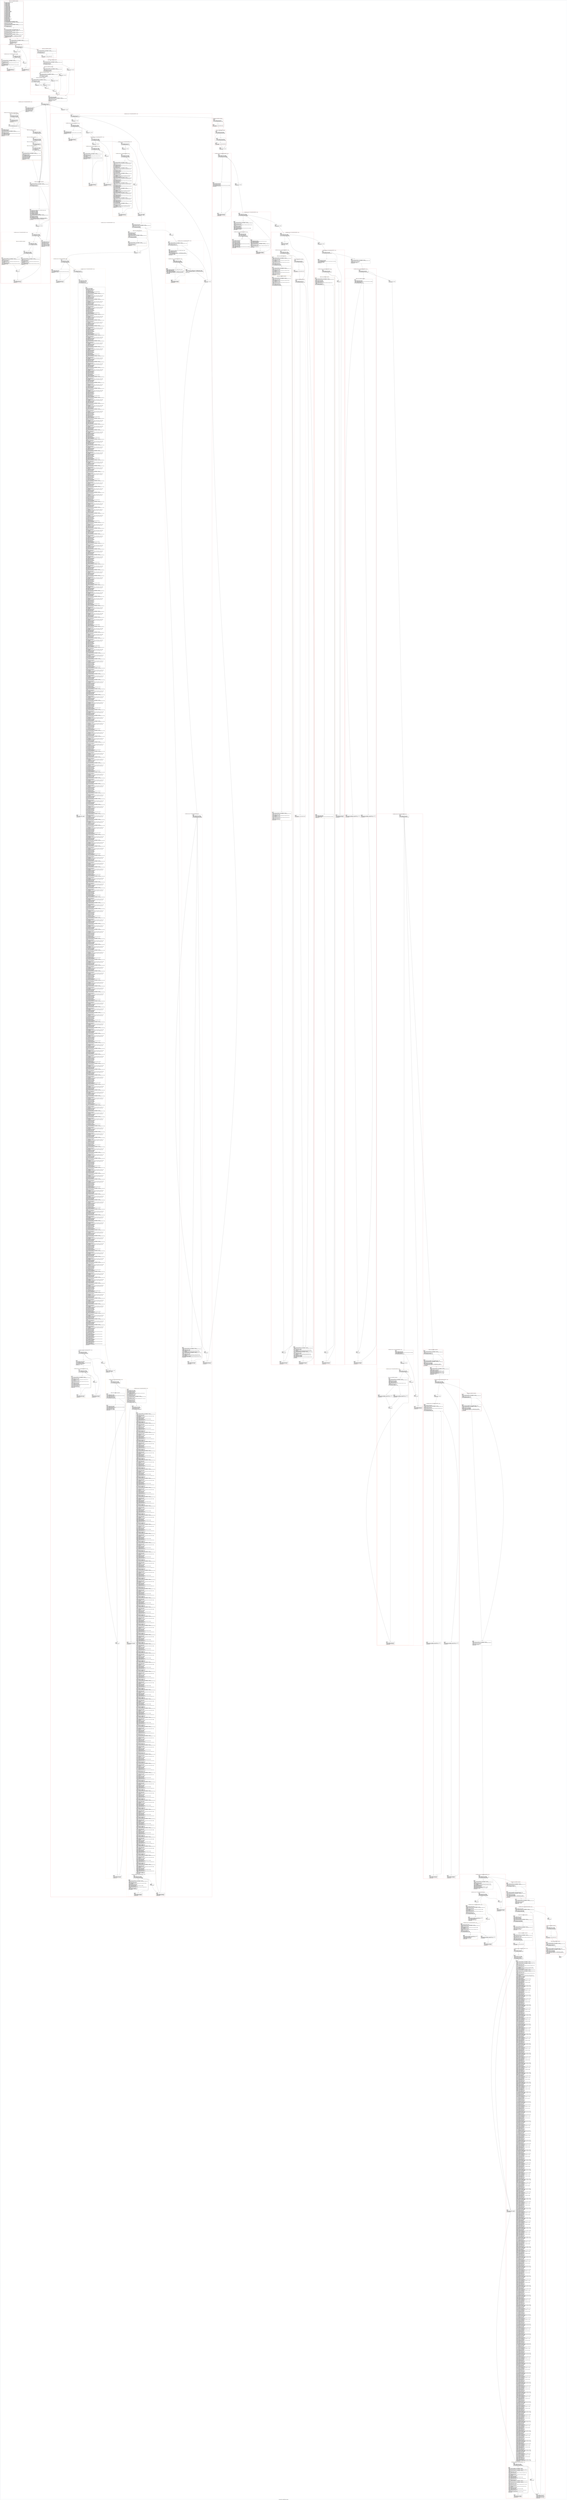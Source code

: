 digraph "Scop Graph for 'sendMTFValues' function" {
	label="Scop Graph for 'sendMTFValues' function";

	Node0x1f2b640 [shape=record,label="{%1:\l  %2 = alloca %struct.EState*, align 8\l  %3 = alloca i32, align 4\l  %4 = alloca i32, align 4\l  %5 = alloca i32, align 4\l  %6 = alloca i32, align 4\l  %7 = alloca i32, align 4\l  %8 = alloca i32, align 4\l  %9 = alloca i32, align 4\l  %10 = alloca i32, align 4\l  %11 = alloca i32, align 4\l  %12 = alloca i32, align 4\l  %13 = alloca i32, align 4\l  %14 = alloca i32, align 4\l  %15 = alloca i32, align 4\l  %16 = alloca i32, align 4\l  %17 = alloca i32, align 4\l  %18 = alloca i32, align 4\l  %19 = alloca i32, align 4\l  %20 = alloca [6 x i16], align 2\l  %21 = alloca [6 x i32], align 16\l  %22 = alloca i16*, align 8\l  %23 = alloca i32, align 4\l  %24 = alloca i32, align 4\l  %25 = alloca i32, align 4\l  %26 = alloca i32, align 4\l  %27 = alloca i32, align 4\l  %28 = alloca i32, align 4\l  %29 = alloca i32, align 4\l  %30 = alloca i16, align 2\l  %31 = alloca i16, align 2\l  %32 = alloca [6 x i8], align 1\l  %33 = alloca i8, align 1\l  %34 = alloca i8, align 1\l  %35 = alloca i8, align 1\l  %36 = alloca [16 x i8], align 16\l  %37 = alloca i32, align 4\l  %38 = alloca i16, align 2\l  %39 = alloca i8*, align 8\l  %40 = alloca i32*, align 8\l  store %struct.EState* %0, %struct.EState** %2, align 8\l  %41 = load %struct.EState*, %struct.EState** %2, align 8\l  %42 = getelementptr inbounds %struct.EState, %struct.EState* %41, i32 0, i32\l... 10\l  %43 = load i16*, i16** %42, align 8\l  store i16* %43, i16** %22, align 8\l  %44 = load %struct.EState*, %struct.EState** %2, align 8\l  %45 = getelementptr inbounds %struct.EState, %struct.EState* %44, i32 0, i32\l... 28\l  %46 = load i32, i32* %45, align 8\l  %47 = icmp sge i32 %46, 3\l  br i1 %47, label %48, label %60\l}"];
	Node0x1f2b640 -> Node0x1f2b660;
	Node0x1f2b640 -> Node0x1f322f0;
	Node0x1f2b660 [shape=record,label="{%48:\l48:                                               \l  %49 = load %struct._IO_FILE*, %struct._IO_FILE** @stderr, align 8\l  %50 = load %struct.EState*, %struct.EState** %2, align 8\l  %51 = getelementptr inbounds %struct.EState, %struct.EState* %50, i32 0, i32\l... 17\l  %52 = load i32, i32* %51, align 4\l  %53 = load %struct.EState*, %struct.EState** %2, align 8\l  %54 = getelementptr inbounds %struct.EState, %struct.EState* %53, i32 0, i32\l... 31\l  %55 = load i32, i32* %54, align 4\l  %56 = load %struct.EState*, %struct.EState** %2, align 8\l  %57 = getelementptr inbounds %struct.EState, %struct.EState* %56, i32 0, i32\l... 21\l  %58 = load i32, i32* %57, align 4\l  %59 = call i32 (%struct._IO_FILE*, i8*, ...) @fprintf(%struct._IO_FILE* %49,\l... i8* getelementptr inbounds ([64 x i8], [64 x i8]* @.str.55, i64 0, i64 0),\l... i32 %52, i32 %55, i32 %58)\l  br label %60\l}"];
	Node0x1f2b660 -> Node0x1f322f0;
	Node0x1f322f0 [shape=record,label="{%60:\l60:                                               \l  %61 = load %struct.EState*, %struct.EState** %2, align 8\l  %62 = getelementptr inbounds %struct.EState, %struct.EState* %61, i32 0, i32\l... 21\l  %63 = load i32, i32* %62, align 4\l  %64 = add nsw i32 %63, 2\l  store i32 %64, i32* %14, align 4\l  store i32 0, i32* %4, align 4\l  br label %65\l}"];
	Node0x1f322f0 -> Node0x1f24a80;
	Node0x1f24a80 [shape=record,label="{%65:\l65:                                               \l  %66 = load i32, i32* %4, align 4\l  %67 = icmp slt i32 %66, 6\l  br i1 %67, label %68, label %89\l}"];
	Node0x1f24a80 -> Node0x1f24ae0;
	Node0x1f24a80 -> Node0x1f323f0;
	Node0x1f24ae0 [shape=record,label="{%68:\l68:                                               \l  store i32 0, i32* %3, align 4\l  br label %69\l}"];
	Node0x1f24ae0 -> Node0x1f32550;
	Node0x1f32550 [shape=record,label="{%69:\l69:                                               \l  %70 = load i32, i32* %3, align 4\l  %71 = load i32, i32* %14, align 4\l  %72 = icmp slt i32 %70, %71\l  br i1 %72, label %73, label %85\l}"];
	Node0x1f32550 -> Node0x1f6b550;
	Node0x1f32550 -> Node0x1f6b5b0;
	Node0x1f6b550 [shape=record,label="{%73:\l73:                                               \l  %74 = load %struct.EState*, %struct.EState** %2, align 8\l  %75 = getelementptr inbounds %struct.EState, %struct.EState* %74, i32 0, i32\l... 35\l  %76 = load i32, i32* %4, align 4\l  %77 = sext i32 %76 to i64\l  %78 = getelementptr inbounds [6 x [258 x i8]], [6 x [258 x i8]]* %75, i64 0,\l... i64 %77\l  %79 = load i32, i32* %3, align 4\l  %80 = sext i32 %79 to i64\l  %81 = getelementptr inbounds [258 x i8], [258 x i8]* %78, i64 0, i64 %80\l  store i8 15, i8* %81, align 1\l  br label %82\l}"];
	Node0x1f6b550 -> Node0x1f6b610;
	Node0x1f6b610 [shape=record,label="{%82:\l82:                                               \l  %83 = load i32, i32* %3, align 4\l  %84 = add nsw i32 %83, 1\l  store i32 %84, i32* %3, align 4\l  br label %69\l}"];
	Node0x1f6b610 -> Node0x1f32550[constraint=false];
	Node0x1f6b5b0 [shape=record,label="{%85:\l85:                                               \l  br label %86\l}"];
	Node0x1f6b5b0 -> Node0x1f6b670;
	Node0x1f6b670 [shape=record,label="{%86:\l86:                                               \l  %87 = load i32, i32* %4, align 4\l  %88 = add nsw i32 %87, 1\l  store i32 %88, i32* %4, align 4\l  br label %65\l}"];
	Node0x1f6b670 -> Node0x1f24a80[constraint=false];
	Node0x1f323f0 [shape=record,label="{%89:\l89:                                               \l  %90 = load %struct.EState*, %struct.EState** %2, align 8\l  %91 = getelementptr inbounds %struct.EState, %struct.EState* %90, i32 0, i32\l... 31\l  %92 = load i32, i32* %91, align 4\l  %93 = icmp sgt i32 %92, 0\l  br i1 %93, label %95, label %94\l}"];
	Node0x1f323f0 -> Node0x1f6bae0;
	Node0x1f323f0 -> Node0x1f6bb40;
	Node0x1f6bae0 [shape=record,label="{%95:\l95:                                               \l  %96 = load %struct.EState*, %struct.EState** %2, align 8\l  %97 = getelementptr inbounds %struct.EState, %struct.EState* %96, i32 0, i32\l... 31\l  %98 = load i32, i32* %97, align 4\l  %99 = icmp slt i32 %98, 200\l  br i1 %99, label %100, label %101\l}"];
	Node0x1f6bae0 -> Node0x1f6bba0;
	Node0x1f6bae0 -> Node0x1f6bc00;
	Node0x1f6bba0 [shape=record,label="{%100:\l100:                                              \l  store i32 2, i32* %18, align 4\l  br label %123\l}"];
	Node0x1f6bba0 -> Node0x1f6bc60;
	Node0x1f6bc60 [shape=record,label="{%123:\l123:                                              \l  %124 = load i32, i32* %18, align 4\l  store i32 %124, i32* %23, align 4\l  %125 = load %struct.EState*, %struct.EState** %2, align 8\l  %126 = getelementptr inbounds %struct.EState, %struct.EState* %125, i32 0,\l... i32 31\l  %127 = load i32, i32* %126, align 4\l  store i32 %127, i32* %24, align 4\l  store i32 0, i32* %7, align 4\l  br label %128\l}"];
	Node0x1f6bc60 -> Node0x1f6bcc0;
	Node0x1f6bcc0 [shape=record,label="{%128:\l128:                                              \l  %129 = load i32, i32* %23, align 4\l  %130 = icmp sgt i32 %129, 0\l  br i1 %130, label %131, label %254\l}"];
	Node0x1f6bcc0 -> Node0x1f6bd20;
	Node0x1f6bcc0 -> Node0x1f6bd80;
	Node0x1f6bd20 [shape=record,label="{%131:\l131:                                              \l  %132 = load i32, i32* %24, align 4\l  %133 = load i32, i32* %23, align 4\l  %134 = sdiv i32 %132, %133\l  store i32 %134, i32* %25, align 4\l  %135 = load i32, i32* %7, align 4\l  %136 = sub nsw i32 %135, 1\l  store i32 %136, i32* %8, align 4\l  store i32 0, i32* %26, align 4\l  br label %137\l}"];
	Node0x1f6bd20 -> Node0x1f6bde0;
	Node0x1f6bde0 [shape=record,label="{%137:\l137:                                              \l  %138 = load i32, i32* %26, align 4\l  %139 = load i32, i32* %25, align 4\l  %140 = icmp slt i32 %138, %139\l  br i1 %140, label %141, label %146\l}"];
	Node0x1f6bde0 -> Node0x1f6be40;
	Node0x1f6bde0 -> Node0x1f6bea0;
	Node0x1f6be40 [shape=record,label="{%141:\l141:                                              \l  %142 = load i32, i32* %8, align 4\l  %143 = load i32, i32* %14, align 4\l  %144 = sub nsw i32 %143, 1\l  %145 = icmp slt i32 %142, %144\l  br label %146\l}"];
	Node0x1f6be40 -> Node0x1f6bea0;
	Node0x1f6bea0 [shape=record,label="{%146:\l146:                                              \l  %147 = phi i1 [ false, %137 ], [ %145, %141 ]\l  br i1 %147, label %148, label %159\l}"];
	Node0x1f6bea0 -> Node0x1f6bfa0;
	Node0x1f6bea0 -> Node0x1f6c000;
	Node0x1f6bfa0 [shape=record,label="{%148:\l148:                                              \l  %149 = load i32, i32* %8, align 4\l  %150 = add nsw i32 %149, 1\l  store i32 %150, i32* %8, align 4\l  %151 = load %struct.EState*, %struct.EState** %2, align 8\l  %152 = getelementptr inbounds %struct.EState, %struct.EState* %151, i32 0,\l... i32 32\l  %153 = load i32, i32* %8, align 4\l  %154 = sext i32 %153 to i64\l  %155 = getelementptr inbounds [258 x i32], [258 x i32]* %152, i64 0, i64 %154\l  %156 = load i32, i32* %155, align 4\l  %157 = load i32, i32* %26, align 4\l  %158 = add nsw i32 %157, %156\l  store i32 %158, i32* %26, align 4\l  br label %137\l}"];
	Node0x1f6bfa0 -> Node0x1f6bde0[constraint=false];
	Node0x1f6c000 [shape=record,label="{%159:\l159:                                              \l  %160 = load i32, i32* %8, align 4\l  %161 = load i32, i32* %7, align 4\l  %162 = icmp sgt i32 %160, %161\l  br i1 %162, label %163, label %187\l}"];
	Node0x1f6c000 -> Node0x1f6c060;
	Node0x1f6c000 -> Node0x1f6c0c0;
	Node0x1f6c060 [shape=record,label="{%163:\l163:                                              \l  %164 = load i32, i32* %23, align 4\l  %165 = load i32, i32* %18, align 4\l  %166 = icmp ne i32 %164, %165\l  br i1 %166, label %167, label %187\l}"];
	Node0x1f6c060 -> Node0x1f6c120;
	Node0x1f6c060 -> Node0x1f6c0c0;
	Node0x1f6c120 [shape=record,label="{%167:\l167:                                              \l  %168 = load i32, i32* %23, align 4\l  %169 = icmp ne i32 %168, 1\l  br i1 %169, label %170, label %187\l}"];
	Node0x1f6c120 -> Node0x1f6c180;
	Node0x1f6c120 -> Node0x1f6c0c0;
	Node0x1f6c180 [shape=record,label="{%170:\l170:                                              \l  %171 = load i32, i32* %18, align 4\l  %172 = load i32, i32* %23, align 4\l  %173 = sub nsw i32 %171, %172\l  %174 = srem i32 %173, 2\l  %175 = icmp eq i32 %174, 1\l  br i1 %175, label %176, label %187\l}"];
	Node0x1f6c180 -> Node0x1f6c6f0;
	Node0x1f6c180 -> Node0x1f6c0c0;
	Node0x1f6c6f0 [shape=record,label="{%176:\l176:                                              \l  %177 = load %struct.EState*, %struct.EState** %2, align 8\l  %178 = getelementptr inbounds %struct.EState, %struct.EState* %177, i32 0,\l... i32 32\l  %179 = load i32, i32* %8, align 4\l  %180 = sext i32 %179 to i64\l  %181 = getelementptr inbounds [258 x i32], [258 x i32]* %178, i64 0, i64 %180\l  %182 = load i32, i32* %181, align 4\l  %183 = load i32, i32* %26, align 4\l  %184 = sub nsw i32 %183, %182\l  store i32 %184, i32* %26, align 4\l  %185 = load i32, i32* %8, align 4\l  %186 = add nsw i32 %185, -1\l  store i32 %186, i32* %8, align 4\l  br label %187\l}"];
	Node0x1f6c6f0 -> Node0x1f6c0c0;
	Node0x1f6c0c0 [shape=record,label="{%187:\l187:                                              \l  %188 = load %struct.EState*, %struct.EState** %2, align 8\l  %189 = getelementptr inbounds %struct.EState, %struct.EState* %188, i32 0,\l... i32 28\l  %190 = load i32, i32* %189, align 8\l  %191 = icmp sge i32 %190, 3\l  br i1 %191, label %192, label %209\l}"];
	Node0x1f6c0c0 -> Node0x1f6c750;
	Node0x1f6c0c0 -> Node0x1f6c7b0;
	Node0x1f6c750 [shape=record,label="{%192:\l192:                                              \l  %193 = load %struct._IO_FILE*, %struct._IO_FILE** @stderr, align 8\l  %194 = load i32, i32* %23, align 4\l  %195 = load i32, i32* %7, align 4\l  %196 = load i32, i32* %8, align 4\l  %197 = load i32, i32* %26, align 4\l  %198 = load i32, i32* %26, align 4\l  %199 = sitofp i32 %198 to float\l  %200 = fpext float %199 to double\l  %201 = fmul double 1.000000e+02, %200\l  %202 = load %struct.EState*, %struct.EState** %2, align 8\l  %203 = getelementptr inbounds %struct.EState, %struct.EState* %202, i32 0,\l... i32 31\l  %204 = load i32, i32* %203, align 4\l  %205 = sitofp i32 %204 to float\l  %206 = fpext float %205 to double\l  %207 = fdiv double %201, %206\l  %208 = call i32 (%struct._IO_FILE*, i8*, ...) @fprintf(%struct._IO_FILE*\l... %193, i8* getelementptr inbounds ([59 x i8], [59 x i8]* @.str.56, i64 0, i64\l... 0), i32 %194, i32 %195, i32 %196, i32 %197, double %207)\l  br label %209\l}"];
	Node0x1f6c750 -> Node0x1f6c7b0;
	Node0x1f6c7b0 [shape=record,label="{%209:\l209:                                              \l  store i32 0, i32* %3, align 4\l  br label %210\l}"];
	Node0x1f6c7b0 -> Node0x1f6c810;
	Node0x1f6c810 [shape=record,label="{%210:\l210:                                              \l  %211 = load i32, i32* %3, align 4\l  %212 = load i32, i32* %14, align 4\l  %213 = icmp slt i32 %211, %212\l  br i1 %213, label %214, label %246\l}"];
	Node0x1f6c810 -> Node0x1f6c900;
	Node0x1f6c810 -> Node0x1f6c960;
	Node0x1f6c900 [shape=record,label="{%214:\l214:                                              \l  %215 = load i32, i32* %3, align 4\l  %216 = load i32, i32* %7, align 4\l  %217 = icmp sge i32 %215, %216\l  br i1 %217, label %218, label %232\l}"];
	Node0x1f6c900 -> Node0x1f6c9c0;
	Node0x1f6c900 -> Node0x1f6ca20;
	Node0x1f6c9c0 [shape=record,label="{%218:\l218:                                              \l  %219 = load i32, i32* %3, align 4\l  %220 = load i32, i32* %8, align 4\l  %221 = icmp sle i32 %219, %220\l  br i1 %221, label %222, label %232\l}"];
	Node0x1f6c9c0 -> Node0x1f6ca80;
	Node0x1f6c9c0 -> Node0x1f6ca20;
	Node0x1f6ca80 [shape=record,label="{%222:\l222:                                              \l  %223 = load %struct.EState*, %struct.EState** %2, align 8\l  %224 = getelementptr inbounds %struct.EState, %struct.EState* %223, i32 0,\l... i32 35\l  %225 = load i32, i32* %23, align 4\l  %226 = sub nsw i32 %225, 1\l  %227 = sext i32 %226 to i64\l  %228 = getelementptr inbounds [6 x [258 x i8]], [6 x [258 x i8]]* %224, i64\l... 0, i64 %227\l  %229 = load i32, i32* %3, align 4\l  %230 = sext i32 %229 to i64\l  %231 = getelementptr inbounds [258 x i8], [258 x i8]* %228, i64 0, i64 %230\l  store i8 0, i8* %231, align 1\l  br label %242\l}"];
	Node0x1f6ca80 -> Node0x1f6cae0;
	Node0x1f6cae0 [shape=record,label="{%242:\l242:                                              \l  br label %243\l}"];
	Node0x1f6cae0 -> Node0x1f6cb40;
	Node0x1f6cb40 [shape=record,label="{%243:\l243:                                              \l  %244 = load i32, i32* %3, align 4\l  %245 = add nsw i32 %244, 1\l  store i32 %245, i32* %3, align 4\l  br label %210\l}"];
	Node0x1f6cb40 -> Node0x1f6c810[constraint=false];
	Node0x1f6ca20 [shape=record,label="{%232:\l232:                                              \l  %233 = load %struct.EState*, %struct.EState** %2, align 8\l  %234 = getelementptr inbounds %struct.EState, %struct.EState* %233, i32 0,\l... i32 35\l  %235 = load i32, i32* %23, align 4\l  %236 = sub nsw i32 %235, 1\l  %237 = sext i32 %236 to i64\l  %238 = getelementptr inbounds [6 x [258 x i8]], [6 x [258 x i8]]* %234, i64\l... 0, i64 %237\l  %239 = load i32, i32* %3, align 4\l  %240 = sext i32 %239 to i64\l  %241 = getelementptr inbounds [258 x i8], [258 x i8]* %238, i64 0, i64 %240\l  store i8 15, i8* %241, align 1\l  br label %242\l}"];
	Node0x1f6ca20 -> Node0x1f6cae0;
	Node0x1f6c960 [shape=record,label="{%246:\l246:                                              \l  %247 = load i32, i32* %23, align 4\l  %248 = add nsw i32 %247, -1\l  store i32 %248, i32* %23, align 4\l  %249 = load i32, i32* %8, align 4\l  %250 = add nsw i32 %249, 1\l  store i32 %250, i32* %7, align 4\l  %251 = load i32, i32* %26, align 4\l  %252 = load i32, i32* %24, align 4\l  %253 = sub nsw i32 %252, %251\l  store i32 %253, i32* %24, align 4\l  br label %128\l}"];
	Node0x1f6c960 -> Node0x1f6bcc0[constraint=false];
	Node0x1f6bd80 [shape=record,label="{%254:\l254:                                              \l  store i32 0, i32* %12, align 4\l  br label %255\l}"];
	Node0x1f6bd80 -> Node0x1f6cba0;
	Node0x1f6cba0 [shape=record,label="{%255:\l255:                                              \l  %256 = load i32, i32* %12, align 4\l  %257 = icmp slt i32 %256, 4\l  br i1 %257, label %258, label %3025\l}"];
	Node0x1f6cba0 -> Node0x1f6cc00;
	Node0x1f6cba0 -> Node0x1f6cc60;
	Node0x1f6cc00 [shape=record,label="{%258:\l258:                                              \l  store i32 0, i32* %4, align 4\l  br label %259\l}"];
	Node0x1f6cc00 -> Node0x1f6ccc0;
	Node0x1f6ccc0 [shape=record,label="{%259:\l259:                                              \l  %260 = load i32, i32* %4, align 4\l  %261 = load i32, i32* %18, align 4\l  %262 = icmp slt i32 %260, %261\l  br i1 %262, label %263, label %270\l}"];
	Node0x1f6ccc0 -> Node0x1f6cd20;
	Node0x1f6ccc0 -> Node0x1f6cd80;
	Node0x1f6cd20 [shape=record,label="{%263:\l263:                                              \l  %264 = load i32, i32* %4, align 4\l  %265 = sext i32 %264 to i64\l  %266 = getelementptr inbounds [6 x i32], [6 x i32]* %21, i64 0, i64 %265\l  store i32 0, i32* %266, align 4\l  br label %267\l}"];
	Node0x1f6cd20 -> Node0x1f6cef0;
	Node0x1f6cef0 [shape=record,label="{%267:\l267:                                              \l  %268 = load i32, i32* %4, align 4\l  %269 = add nsw i32 %268, 1\l  store i32 %269, i32* %4, align 4\l  br label %259\l}"];
	Node0x1f6cef0 -> Node0x1f6ccc0[constraint=false];
	Node0x1f6cd80 [shape=record,label="{%270:\l270:                                              \l  store i32 0, i32* %4, align 4\l  br label %271\l}"];
	Node0x1f6cd80 -> Node0x1f6cf50;
	Node0x1f6cf50 [shape=record,label="{%271:\l271:                                              \l  %272 = load i32, i32* %4, align 4\l  %273 = load i32, i32* %18, align 4\l  %274 = icmp slt i32 %272, %273\l  br i1 %274, label %275, label %296\l}"];
	Node0x1f6cf50 -> Node0x1f6cfb0;
	Node0x1f6cf50 -> Node0x1f6d010;
	Node0x1f6cfb0 [shape=record,label="{%275:\l275:                                              \l  store i32 0, i32* %3, align 4\l  br label %276\l}"];
	Node0x1f6cfb0 -> Node0x1f6d070;
	Node0x1f6d070 [shape=record,label="{%276:\l276:                                              \l  %277 = load i32, i32* %3, align 4\l  %278 = load i32, i32* %14, align 4\l  %279 = icmp slt i32 %277, %278\l  br i1 %279, label %280, label %292\l}"];
	Node0x1f6d070 -> Node0x1f6d0d0;
	Node0x1f6d070 -> Node0x1f6d130;
	Node0x1f6d0d0 [shape=record,label="{%280:\l280:                                              \l  %281 = load %struct.EState*, %struct.EState** %2, align 8\l  %282 = getelementptr inbounds %struct.EState, %struct.EState* %281, i32 0,\l... i32 37\l  %283 = load i32, i32* %4, align 4\l  %284 = sext i32 %283 to i64\l  %285 = getelementptr inbounds [6 x [258 x i32]], [6 x [258 x i32]]* %282,\l... i64 0, i64 %284\l  %286 = load i32, i32* %3, align 4\l  %287 = sext i32 %286 to i64\l  %288 = getelementptr inbounds [258 x i32], [258 x i32]* %285, i64 0, i64 %287\l  store i32 0, i32* %288, align 4\l  br label %289\l}"];
	Node0x1f6d0d0 -> Node0x1f6d190;
	Node0x1f6d190 [shape=record,label="{%289:\l289:                                              \l  %290 = load i32, i32* %3, align 4\l  %291 = add nsw i32 %290, 1\l  store i32 %291, i32* %3, align 4\l  br label %276\l}"];
	Node0x1f6d190 -> Node0x1f6d070[constraint=false];
	Node0x1f6d130 [shape=record,label="{%292:\l292:                                              \l  br label %293\l}"];
	Node0x1f6d130 -> Node0x1f6d1f0;
	Node0x1f6d1f0 [shape=record,label="{%293:\l293:                                              \l  %294 = load i32, i32* %4, align 4\l  %295 = add nsw i32 %294, 1\l  store i32 %295, i32* %4, align 4\l  br label %271\l}"];
	Node0x1f6d1f0 -> Node0x1f6cf50[constraint=false];
	Node0x1f6d010 [shape=record,label="{%296:\l296:                                              \l  %297 = load i32, i32* %18, align 4\l  %298 = icmp eq i32 %297, 6\l  br i1 %298, label %299, label %381\l}"];
	Node0x1f6d010 -> Node0x1f6d250;
	Node0x1f6d010 -> Node0x1f6d2b0;
	Node0x1f6d250 [shape=record,label="{%299:\l299:                                              \l  store i32 0, i32* %3, align 4\l  br label %300\l}"];
	Node0x1f6d250 -> Node0x1f6d310;
	Node0x1f6d310 [shape=record,label="{%300:\l300:                                              \l  %301 = load i32, i32* %3, align 4\l  %302 = load i32, i32* %14, align 4\l  %303 = icmp slt i32 %301, %302\l  br i1 %303, label %304, label %380\l}"];
	Node0x1f6d310 -> Node0x1f6d370;
	Node0x1f6d310 -> Node0x1f6d3d0;
	Node0x1f6d370 [shape=record,label="{%304:\l304:                                              \l  %305 = load %struct.EState*, %struct.EState** %2, align 8\l  %306 = getelementptr inbounds %struct.EState, %struct.EState* %305, i32 0,\l... i32 35\l  %307 = getelementptr inbounds [6 x [258 x i8]], [6 x [258 x i8]]* %306, i64\l... 0, i64 1\l  %308 = load i32, i32* %3, align 4\l  %309 = sext i32 %308 to i64\l  %310 = getelementptr inbounds [258 x i8], [258 x i8]* %307, i64 0, i64 %309\l  %311 = load i8, i8* %310, align 1\l  %312 = zext i8 %311 to i32\l  %313 = shl i32 %312, 16\l  %314 = load %struct.EState*, %struct.EState** %2, align 8\l  %315 = getelementptr inbounds %struct.EState, %struct.EState* %314, i32 0,\l... i32 35\l  %316 = getelementptr inbounds [6 x [258 x i8]], [6 x [258 x i8]]* %315, i64\l... 0, i64 0\l  %317 = load i32, i32* %3, align 4\l  %318 = sext i32 %317 to i64\l  %319 = getelementptr inbounds [258 x i8], [258 x i8]* %316, i64 0, i64 %318\l  %320 = load i8, i8* %319, align 1\l  %321 = zext i8 %320 to i32\l  %322 = or i32 %313, %321\l  %323 = load %struct.EState*, %struct.EState** %2, align 8\l  %324 = getelementptr inbounds %struct.EState, %struct.EState* %323, i32 0,\l... i32 38\l  %325 = load i32, i32* %3, align 4\l  %326 = sext i32 %325 to i64\l  %327 = getelementptr inbounds [258 x [4 x i32]], [258 x [4 x i32]]* %324,\l... i64 0, i64 %326\l  %328 = getelementptr inbounds [4 x i32], [4 x i32]* %327, i64 0, i64 0\l  store i32 %322, i32* %328, align 8\l  %329 = load %struct.EState*, %struct.EState** %2, align 8\l  %330 = getelementptr inbounds %struct.EState, %struct.EState* %329, i32 0,\l... i32 35\l  %331 = getelementptr inbounds [6 x [258 x i8]], [6 x [258 x i8]]* %330, i64\l... 0, i64 3\l  %332 = load i32, i32* %3, align 4\l  %333 = sext i32 %332 to i64\l  %334 = getelementptr inbounds [258 x i8], [258 x i8]* %331, i64 0, i64 %333\l  %335 = load i8, i8* %334, align 1\l  %336 = zext i8 %335 to i32\l  %337 = shl i32 %336, 16\l  %338 = load %struct.EState*, %struct.EState** %2, align 8\l  %339 = getelementptr inbounds %struct.EState, %struct.EState* %338, i32 0,\l... i32 35\l  %340 = getelementptr inbounds [6 x [258 x i8]], [6 x [258 x i8]]* %339, i64\l... 0, i64 2\l  %341 = load i32, i32* %3, align 4\l  %342 = sext i32 %341 to i64\l  %343 = getelementptr inbounds [258 x i8], [258 x i8]* %340, i64 0, i64 %342\l  %344 = load i8, i8* %343, align 1\l  %345 = zext i8 %344 to i32\l  %346 = or i32 %337, %345\l  %347 = load %struct.EState*, %struct.EState** %2, align 8\l  %348 = getelementptr inbounds %struct.EState, %struct.EState* %347, i32 0,\l... i32 38\l  %349 = load i32, i32* %3, align 4\l  %350 = sext i32 %349 to i64\l  %351 = getelementptr inbounds [258 x [4 x i32]], [258 x [4 x i32]]* %348,\l... i64 0, i64 %350\l  %352 = getelementptr inbounds [4 x i32], [4 x i32]* %351, i64 0, i64 1\l  store i32 %346, i32* %352, align 4\l  %353 = load %struct.EState*, %struct.EState** %2, align 8\l  %354 = getelementptr inbounds %struct.EState, %struct.EState* %353, i32 0,\l... i32 35\l  %355 = getelementptr inbounds [6 x [258 x i8]], [6 x [258 x i8]]* %354, i64\l... 0, i64 5\l  %356 = load i32, i32* %3, align 4\l  %357 = sext i32 %356 to i64\l  %358 = getelementptr inbounds [258 x i8], [258 x i8]* %355, i64 0, i64 %357\l  %359 = load i8, i8* %358, align 1\l  %360 = zext i8 %359 to i32\l  %361 = shl i32 %360, 16\l  %362 = load %struct.EState*, %struct.EState** %2, align 8\l  %363 = getelementptr inbounds %struct.EState, %struct.EState* %362, i32 0,\l... i32 35\l  %364 = getelementptr inbounds [6 x [258 x i8]], [6 x [258 x i8]]* %363, i64\l... 0, i64 4\l  %365 = load i32, i32* %3, align 4\l  %366 = sext i32 %365 to i64\l  %367 = getelementptr inbounds [258 x i8], [258 x i8]* %364, i64 0, i64 %366\l  %368 = load i8, i8* %367, align 1\l  %369 = zext i8 %368 to i32\l  %370 = or i32 %361, %369\l  %371 = load %struct.EState*, %struct.EState** %2, align 8\l  %372 = getelementptr inbounds %struct.EState, %struct.EState* %371, i32 0,\l... i32 38\l  %373 = load i32, i32* %3, align 4\l  %374 = sext i32 %373 to i64\l  %375 = getelementptr inbounds [258 x [4 x i32]], [258 x [4 x i32]]* %372,\l... i64 0, i64 %374\l  %376 = getelementptr inbounds [4 x i32], [4 x i32]* %375, i64 0, i64 2\l  store i32 %370, i32* %376, align 8\l  br label %377\l}"];
	Node0x1f6d370 -> Node0x1f6d430;
	Node0x1f6d430 [shape=record,label="{%377:\l377:                                              \l  %378 = load i32, i32* %3, align 4\l  %379 = add nsw i32 %378, 1\l  store i32 %379, i32* %3, align 4\l  br label %300\l}"];
	Node0x1f6d430 -> Node0x1f6d310[constraint=false];
	Node0x1f6d3d0 [shape=record,label="{%380:\l380:                                              \l  br label %381\l}"];
	Node0x1f6d3d0 -> Node0x1f6d2b0;
	Node0x1f6d2b0 [shape=record,label="{%381:\l381:                                              \l  store i32 0, i32* %13, align 4\l  store i32 0, i32* %9, align 4\l  store i32 0, i32* %7, align 4\l  br label %382\l}"];
	Node0x1f6d2b0 -> Node0x1f6d490;
	Node0x1f6d490 [shape=record,label="{%382:\l382:                                              \l  %383 = load i32, i32* %7, align 4\l  %384 = load %struct.EState*, %struct.EState** %2, align 8\l  %385 = getelementptr inbounds %struct.EState, %struct.EState* %384, i32 0,\l... i32 31\l  %386 = load i32, i32* %385, align 4\l  %387 = icmp sge i32 %383, %386\l  br i1 %387, label %388, label %389\l}"];
	Node0x1f6d490 -> Node0x1f6d4f0;
	Node0x1f6d490 -> Node0x1f6d550;
	Node0x1f6d4f0 [shape=record,label="{%388:\l388:                                              \l  br label %2970\l}"];
	Node0x1f6d4f0 -> Node0x1f6d5b0;
	Node0x1f6d5b0 [shape=record,label="{%2970:\l2970:                                             \l  %2971 = load %struct.EState*, %struct.EState** %2, align 8\l  %2972 = getelementptr inbounds %struct.EState, %struct.EState* %2971, i32 0,\l... i32 28\l  %2973 = load i32, i32* %2972, align 8\l  %2974 = icmp sge i32 %2973, 3\l  br i1 %2974, label %2975, label %2999\l}"];
	Node0x1f6d5b0 -> Node0x1f6d610;
	Node0x1f6d5b0 -> Node0x1f6d670;
	Node0x1f6d610 [shape=record,label="{%2975:\l2975:                                             \l  %2976 = load %struct._IO_FILE*, %struct._IO_FILE** @stderr, align 8\l  %2977 = load i32, i32* %12, align 4\l  %2978 = add nsw i32 %2977, 1\l  %2979 = load i32, i32* %9, align 4\l  %2980 = sdiv i32 %2979, 8\l  %2981 = call i32 (%struct._IO_FILE*, i8*, ...) @fprintf(%struct._IO_FILE*\l... %2976, i8* getelementptr inbounds ([41 x i8], [41 x i8]* @.str.57, i64 0, i64\l... 0), i32 %2978, i32 %2980)\l  store i32 0, i32* %4, align 4\l  br label %2982\l}"];
	Node0x1f6d610 -> Node0x1f6d6d0;
	Node0x1f6d6d0 [shape=record,label="{%2982:\l2982:                                             \l  %2983 = load i32, i32* %4, align 4\l  %2984 = load i32, i32* %18, align 4\l  %2985 = icmp slt i32 %2983, %2984\l  br i1 %2985, label %2986, label %2996\l}"];
	Node0x1f6d6d0 -> Node0x1f6d730;
	Node0x1f6d6d0 -> Node0x1f6d790;
	Node0x1f6d730 [shape=record,label="{%2986:\l2986:                                             \l  %2987 = load %struct._IO_FILE*, %struct._IO_FILE** @stderr, align 8\l  %2988 = load i32, i32* %4, align 4\l  %2989 = sext i32 %2988 to i64\l  %2990 = getelementptr inbounds [6 x i32], [6 x i32]* %21, i64 0, i64 %2989\l  %2991 = load i32, i32* %2990, align 4\l  %2992 = call i32 (%struct._IO_FILE*, i8*, ...) @fprintf(%struct._IO_FILE*\l... %2987, i8* getelementptr inbounds ([4 x i8], [4 x i8]* @.str.58, i64 0, i64\l... 0), i32 %2991)\l  br label %2993\l}"];
	Node0x1f6d730 -> Node0x1f6d7f0;
	Node0x1f6d7f0 [shape=record,label="{%2993:\l2993:                                             \l  %2994 = load i32, i32* %4, align 4\l  %2995 = add nsw i32 %2994, 1\l  store i32 %2995, i32* %4, align 4\l  br label %2982\l}"];
	Node0x1f6d7f0 -> Node0x1f6d6d0[constraint=false];
	Node0x1f6d790 [shape=record,label="{%2996:\l2996:                                             \l  %2997 = load %struct._IO_FILE*, %struct._IO_FILE** @stderr, align 8\l  %2998 = call i32 (%struct._IO_FILE*, i8*, ...) @fprintf(%struct._IO_FILE*\l... %2997, i8* getelementptr inbounds ([2 x i8], [2 x i8]* @.str.59, i64 0, i64\l... 0))\l  br label %2999\l}"];
	Node0x1f6d790 -> Node0x1f6d670;
	Node0x1f6d670 [shape=record,label="{%2999:\l2999:                                             \l  store i32 0, i32* %4, align 4\l  br label %3000\l}"];
	Node0x1f6d670 -> Node0x1f6d850;
	Node0x1f6d850 [shape=record,label="{%3000:\l3000:                                             \l  %3001 = load i32, i32* %4, align 4\l  %3002 = load i32, i32* %18, align 4\l  %3003 = icmp slt i32 %3001, %3002\l  br i1 %3003, label %3004, label %3021\l}"];
	Node0x1f6d850 -> Node0x1f6d8b0;
	Node0x1f6d850 -> Node0x1f6d910;
	Node0x1f6d8b0 [shape=record,label="{%3004:\l3004:                                             \l  %3005 = load %struct.EState*, %struct.EState** %2, align 8\l  %3006 = getelementptr inbounds %struct.EState, %struct.EState* %3005, i32 0,\l... i32 35\l  %3007 = load i32, i32* %4, align 4\l  %3008 = sext i32 %3007 to i64\l  %3009 = getelementptr inbounds [6 x [258 x i8]], [6 x [258 x i8]]* %3006,\l... i64 0, i64 %3008\l  %3010 = getelementptr inbounds [258 x i8], [258 x i8]* %3009, i64 0, i64 0\l  %3011 = load %struct.EState*, %struct.EState** %2, align 8\l  %3012 = getelementptr inbounds %struct.EState, %struct.EState* %3011, i32 0,\l... i32 37\l  %3013 = load i32, i32* %4, align 4\l  %3014 = sext i32 %3013 to i64\l  %3015 = getelementptr inbounds [6 x [258 x i32]], [6 x [258 x i32]]* %3012,\l... i64 0, i64 %3014\l  %3016 = getelementptr inbounds [258 x i32], [258 x i32]* %3015, i64 0, i64 0\l  %3017 = load i32, i32* %14, align 4\l  call void @BZ2_hbMakeCodeLengths(i8* %3010, i32* %3016, i32 %3017, i32 20)\l  br label %3018\l}"];
	Node0x1f6d8b0 -> Node0x1f6d970;
	Node0x1f6d970 [shape=record,label="{%3018:\l3018:                                             \l  %3019 = load i32, i32* %4, align 4\l  %3020 = add nsw i32 %3019, 1\l  store i32 %3020, i32* %4, align 4\l  br label %3000\l}"];
	Node0x1f6d970 -> Node0x1f6d850[constraint=false];
	Node0x1f6d910 [shape=record,label="{%3021:\l3021:                                             \l  br label %3022\l}"];
	Node0x1f6d910 -> Node0x1f6d9d0;
	Node0x1f6d9d0 [shape=record,label="{%3022:\l3022:                                             \l  %3023 = load i32, i32* %12, align 4\l  %3024 = add nsw i32 %3023, 1\l  store i32 %3024, i32* %12, align 4\l  br label %255\l}"];
	Node0x1f6d9d0 -> Node0x1f6cba0[constraint=false];
	Node0x1f6d550 [shape=record,label="{%389:\l389:                                              \l  %390 = load i32, i32* %7, align 4\l  %391 = add nsw i32 %390, 50\l  %392 = sub nsw i32 %391, 1\l  store i32 %392, i32* %8, align 4\l  %393 = load i32, i32* %8, align 4\l  %394 = load %struct.EState*, %struct.EState** %2, align 8\l  %395 = getelementptr inbounds %struct.EState, %struct.EState* %394, i32 0,\l... i32 31\l  %396 = load i32, i32* %395, align 4\l  %397 = icmp sge i32 %393, %396\l  br i1 %397, label %398, label %403\l}"];
	Node0x1f6d550 -> Node0x1f6da30;
	Node0x1f6d550 -> Node0x1f6da90;
	Node0x1f6da30 [shape=record,label="{%398:\l398:                                              \l  %399 = load %struct.EState*, %struct.EState** %2, align 8\l  %400 = getelementptr inbounds %struct.EState, %struct.EState* %399, i32 0,\l... i32 31\l  %401 = load i32, i32* %400, align 4\l  %402 = sub nsw i32 %401, 1\l  store i32 %402, i32* %8, align 4\l  br label %403\l}"];
	Node0x1f6da30 -> Node0x1f6da90;
	Node0x1f6da90 [shape=record,label="{%403:\l403:                                              \l  store i32 0, i32* %4, align 4\l  br label %404\l}"];
	Node0x1f6da90 -> Node0x1f6db50;
	Node0x1f6db50 [shape=record,label="{%404:\l404:                                              \l  %405 = load i32, i32* %4, align 4\l  %406 = load i32, i32* %18, align 4\l  %407 = icmp slt i32 %405, %406\l  br i1 %407, label %408, label %415\l}"];
	Node0x1f6db50 -> Node0x1f6dbb0;
	Node0x1f6db50 -> Node0x1f6dc10;
	Node0x1f6dbb0 [shape=record,label="{%408:\l408:                                              \l  %409 = load i32, i32* %4, align 4\l  %410 = sext i32 %409 to i64\l  %411 = getelementptr inbounds [6 x i16], [6 x i16]* %20, i64 0, i64 %410\l  store i16 0, i16* %411, align 2\l  br label %412\l}"];
	Node0x1f6dbb0 -> Node0x1f6dc70;
	Node0x1f6dc70 [shape=record,label="{%412:\l412:                                              \l  %413 = load i32, i32* %4, align 4\l  %414 = add nsw i32 %413, 1\l  store i32 %414, i32* %4, align 4\l  br label %404\l}"];
	Node0x1f6dc70 -> Node0x1f6db50[constraint=false];
	Node0x1f6dc10 [shape=record,label="{%415:\l415:                                              \l  %416 = load i32, i32* %18, align 4\l  %417 = icmp eq i32 %416, 6\l  br i1 %417, label %418, label %2099\l}"];
	Node0x1f6dc10 -> Node0x1f6dcd0;
	Node0x1f6dc10 -> Node0x1f6dd30;
	Node0x1f6dcd0 [shape=record,label="{%418:\l418:                                              \l  %419 = load i32, i32* %8, align 4\l  %420 = load i32, i32* %7, align 4\l  %421 = sub nsw i32 %419, %420\l  %422 = add nsw i32 %421, 1\l  %423 = icmp eq i32 50, %422\l  br i1 %423, label %424, label %2099\l}"];
	Node0x1f6dcd0 -> Node0x1f6dd90;
	Node0x1f6dcd0 -> Node0x1f6dd30;
	Node0x1f6dd90 [shape=record,label="{%424:\l424:                                              \l  store i32 0, i32* %29, align 4\l  store i32 0, i32* %28, align 4\l  store i32 0, i32* %27, align 4\l  %425 = load i16*, i16** %22, align 8\l  %426 = load i32, i32* %7, align 4\l  %427 = add nsw i32 %426, 0\l  %428 = sext i32 %427 to i64\l  %429 = getelementptr inbounds i16, i16* %425, i64 %428\l  %430 = load i16, i16* %429, align 2\l  store i16 %430, i16* %30, align 2\l  %431 = load %struct.EState*, %struct.EState** %2, align 8\l  %432 = getelementptr inbounds %struct.EState, %struct.EState* %431, i32 0,\l... i32 38\l  %433 = load i16, i16* %30, align 2\l  %434 = zext i16 %433 to i64\l  %435 = getelementptr inbounds [258 x [4 x i32]], [258 x [4 x i32]]* %432,\l... i64 0, i64 %434\l  %436 = getelementptr inbounds [4 x i32], [4 x i32]* %435, i64 0, i64 0\l  %437 = load i32, i32* %436, align 8\l  %438 = load i32, i32* %27, align 4\l  %439 = add i32 %438, %437\l  store i32 %439, i32* %27, align 4\l  %440 = load %struct.EState*, %struct.EState** %2, align 8\l  %441 = getelementptr inbounds %struct.EState, %struct.EState* %440, i32 0,\l... i32 38\l  %442 = load i16, i16* %30, align 2\l  %443 = zext i16 %442 to i64\l  %444 = getelementptr inbounds [258 x [4 x i32]], [258 x [4 x i32]]* %441,\l... i64 0, i64 %443\l  %445 = getelementptr inbounds [4 x i32], [4 x i32]* %444, i64 0, i64 1\l  %446 = load i32, i32* %445, align 4\l  %447 = load i32, i32* %28, align 4\l  %448 = add i32 %447, %446\l  store i32 %448, i32* %28, align 4\l  %449 = load %struct.EState*, %struct.EState** %2, align 8\l  %450 = getelementptr inbounds %struct.EState, %struct.EState* %449, i32 0,\l... i32 38\l  %451 = load i16, i16* %30, align 2\l  %452 = zext i16 %451 to i64\l  %453 = getelementptr inbounds [258 x [4 x i32]], [258 x [4 x i32]]* %450,\l... i64 0, i64 %452\l  %454 = getelementptr inbounds [4 x i32], [4 x i32]* %453, i64 0, i64 2\l  %455 = load i32, i32* %454, align 8\l  %456 = load i32, i32* %29, align 4\l  %457 = add i32 %456, %455\l  store i32 %457, i32* %29, align 4\l  %458 = load i16*, i16** %22, align 8\l  %459 = load i32, i32* %7, align 4\l  %460 = add nsw i32 %459, 1\l  %461 = sext i32 %460 to i64\l  %462 = getelementptr inbounds i16, i16* %458, i64 %461\l  %463 = load i16, i16* %462, align 2\l  store i16 %463, i16* %30, align 2\l  %464 = load %struct.EState*, %struct.EState** %2, align 8\l  %465 = getelementptr inbounds %struct.EState, %struct.EState* %464, i32 0,\l... i32 38\l  %466 = load i16, i16* %30, align 2\l  %467 = zext i16 %466 to i64\l  %468 = getelementptr inbounds [258 x [4 x i32]], [258 x [4 x i32]]* %465,\l... i64 0, i64 %467\l  %469 = getelementptr inbounds [4 x i32], [4 x i32]* %468, i64 0, i64 0\l  %470 = load i32, i32* %469, align 8\l  %471 = load i32, i32* %27, align 4\l  %472 = add i32 %471, %470\l  store i32 %472, i32* %27, align 4\l  %473 = load %struct.EState*, %struct.EState** %2, align 8\l  %474 = getelementptr inbounds %struct.EState, %struct.EState* %473, i32 0,\l... i32 38\l  %475 = load i16, i16* %30, align 2\l  %476 = zext i16 %475 to i64\l  %477 = getelementptr inbounds [258 x [4 x i32]], [258 x [4 x i32]]* %474,\l... i64 0, i64 %476\l  %478 = getelementptr inbounds [4 x i32], [4 x i32]* %477, i64 0, i64 1\l  %479 = load i32, i32* %478, align 4\l  %480 = load i32, i32* %28, align 4\l  %481 = add i32 %480, %479\l  store i32 %481, i32* %28, align 4\l  %482 = load %struct.EState*, %struct.EState** %2, align 8\l  %483 = getelementptr inbounds %struct.EState, %struct.EState* %482, i32 0,\l... i32 38\l  %484 = load i16, i16* %30, align 2\l  %485 = zext i16 %484 to i64\l  %486 = getelementptr inbounds [258 x [4 x i32]], [258 x [4 x i32]]* %483,\l... i64 0, i64 %485\l  %487 = getelementptr inbounds [4 x i32], [4 x i32]* %486, i64 0, i64 2\l  %488 = load i32, i32* %487, align 8\l  %489 = load i32, i32* %29, align 4\l  %490 = add i32 %489, %488\l  store i32 %490, i32* %29, align 4\l  %491 = load i16*, i16** %22, align 8\l  %492 = load i32, i32* %7, align 4\l  %493 = add nsw i32 %492, 2\l  %494 = sext i32 %493 to i64\l  %495 = getelementptr inbounds i16, i16* %491, i64 %494\l  %496 = load i16, i16* %495, align 2\l  store i16 %496, i16* %30, align 2\l  %497 = load %struct.EState*, %struct.EState** %2, align 8\l  %498 = getelementptr inbounds %struct.EState, %struct.EState* %497, i32 0,\l... i32 38\l  %499 = load i16, i16* %30, align 2\l  %500 = zext i16 %499 to i64\l  %501 = getelementptr inbounds [258 x [4 x i32]], [258 x [4 x i32]]* %498,\l... i64 0, i64 %500\l  %502 = getelementptr inbounds [4 x i32], [4 x i32]* %501, i64 0, i64 0\l  %503 = load i32, i32* %502, align 8\l  %504 = load i32, i32* %27, align 4\l  %505 = add i32 %504, %503\l  store i32 %505, i32* %27, align 4\l  %506 = load %struct.EState*, %struct.EState** %2, align 8\l  %507 = getelementptr inbounds %struct.EState, %struct.EState* %506, i32 0,\l... i32 38\l  %508 = load i16, i16* %30, align 2\l  %509 = zext i16 %508 to i64\l  %510 = getelementptr inbounds [258 x [4 x i32]], [258 x [4 x i32]]* %507,\l... i64 0, i64 %509\l  %511 = getelementptr inbounds [4 x i32], [4 x i32]* %510, i64 0, i64 1\l  %512 = load i32, i32* %511, align 4\l  %513 = load i32, i32* %28, align 4\l  %514 = add i32 %513, %512\l  store i32 %514, i32* %28, align 4\l  %515 = load %struct.EState*, %struct.EState** %2, align 8\l  %516 = getelementptr inbounds %struct.EState, %struct.EState* %515, i32 0,\l... i32 38\l  %517 = load i16, i16* %30, align 2\l  %518 = zext i16 %517 to i64\l  %519 = getelementptr inbounds [258 x [4 x i32]], [258 x [4 x i32]]* %516,\l... i64 0, i64 %518\l  %520 = getelementptr inbounds [4 x i32], [4 x i32]* %519, i64 0, i64 2\l  %521 = load i32, i32* %520, align 8\l  %522 = load i32, i32* %29, align 4\l  %523 = add i32 %522, %521\l  store i32 %523, i32* %29, align 4\l  %524 = load i16*, i16** %22, align 8\l  %525 = load i32, i32* %7, align 4\l  %526 = add nsw i32 %525, 3\l  %527 = sext i32 %526 to i64\l  %528 = getelementptr inbounds i16, i16* %524, i64 %527\l  %529 = load i16, i16* %528, align 2\l  store i16 %529, i16* %30, align 2\l  %530 = load %struct.EState*, %struct.EState** %2, align 8\l  %531 = getelementptr inbounds %struct.EState, %struct.EState* %530, i32 0,\l... i32 38\l  %532 = load i16, i16* %30, align 2\l  %533 = zext i16 %532 to i64\l  %534 = getelementptr inbounds [258 x [4 x i32]], [258 x [4 x i32]]* %531,\l... i64 0, i64 %533\l  %535 = getelementptr inbounds [4 x i32], [4 x i32]* %534, i64 0, i64 0\l  %536 = load i32, i32* %535, align 8\l  %537 = load i32, i32* %27, align 4\l  %538 = add i32 %537, %536\l  store i32 %538, i32* %27, align 4\l  %539 = load %struct.EState*, %struct.EState** %2, align 8\l  %540 = getelementptr inbounds %struct.EState, %struct.EState* %539, i32 0,\l... i32 38\l  %541 = load i16, i16* %30, align 2\l  %542 = zext i16 %541 to i64\l  %543 = getelementptr inbounds [258 x [4 x i32]], [258 x [4 x i32]]* %540,\l... i64 0, i64 %542\l  %544 = getelementptr inbounds [4 x i32], [4 x i32]* %543, i64 0, i64 1\l  %545 = load i32, i32* %544, align 4\l  %546 = load i32, i32* %28, align 4\l  %547 = add i32 %546, %545\l  store i32 %547, i32* %28, align 4\l  %548 = load %struct.EState*, %struct.EState** %2, align 8\l  %549 = getelementptr inbounds %struct.EState, %struct.EState* %548, i32 0,\l... i32 38\l  %550 = load i16, i16* %30, align 2\l  %551 = zext i16 %550 to i64\l  %552 = getelementptr inbounds [258 x [4 x i32]], [258 x [4 x i32]]* %549,\l... i64 0, i64 %551\l  %553 = getelementptr inbounds [4 x i32], [4 x i32]* %552, i64 0, i64 2\l  %554 = load i32, i32* %553, align 8\l  %555 = load i32, i32* %29, align 4\l  %556 = add i32 %555, %554\l  store i32 %556, i32* %29, align 4\l  %557 = load i16*, i16** %22, align 8\l  %558 = load i32, i32* %7, align 4\l  %559 = add nsw i32 %558, 4\l  %560 = sext i32 %559 to i64\l  %561 = getelementptr inbounds i16, i16* %557, i64 %560\l  %562 = load i16, i16* %561, align 2\l  store i16 %562, i16* %30, align 2\l  %563 = load %struct.EState*, %struct.EState** %2, align 8\l  %564 = getelementptr inbounds %struct.EState, %struct.EState* %563, i32 0,\l... i32 38\l  %565 = load i16, i16* %30, align 2\l  %566 = zext i16 %565 to i64\l  %567 = getelementptr inbounds [258 x [4 x i32]], [258 x [4 x i32]]* %564,\l... i64 0, i64 %566\l  %568 = getelementptr inbounds [4 x i32], [4 x i32]* %567, i64 0, i64 0\l  %569 = load i32, i32* %568, align 8\l  %570 = load i32, i32* %27, align 4\l  %571 = add i32 %570, %569\l  store i32 %571, i32* %27, align 4\l  %572 = load %struct.EState*, %struct.EState** %2, align 8\l  %573 = getelementptr inbounds %struct.EState, %struct.EState* %572, i32 0,\l... i32 38\l  %574 = load i16, i16* %30, align 2\l  %575 = zext i16 %574 to i64\l  %576 = getelementptr inbounds [258 x [4 x i32]], [258 x [4 x i32]]* %573,\l... i64 0, i64 %575\l  %577 = getelementptr inbounds [4 x i32], [4 x i32]* %576, i64 0, i64 1\l  %578 = load i32, i32* %577, align 4\l  %579 = load i32, i32* %28, align 4\l  %580 = add i32 %579, %578\l  store i32 %580, i32* %28, align 4\l  %581 = load %struct.EState*, %struct.EState** %2, align 8\l  %582 = getelementptr inbounds %struct.EState, %struct.EState* %581, i32 0,\l... i32 38\l  %583 = load i16, i16* %30, align 2\l  %584 = zext i16 %583 to i64\l  %585 = getelementptr inbounds [258 x [4 x i32]], [258 x [4 x i32]]* %582,\l... i64 0, i64 %584\l  %586 = getelementptr inbounds [4 x i32], [4 x i32]* %585, i64 0, i64 2\l  %587 = load i32, i32* %586, align 8\l  %588 = load i32, i32* %29, align 4\l  %589 = add i32 %588, %587\l  store i32 %589, i32* %29, align 4\l  %590 = load i16*, i16** %22, align 8\l  %591 = load i32, i32* %7, align 4\l  %592 = add nsw i32 %591, 5\l  %593 = sext i32 %592 to i64\l  %594 = getelementptr inbounds i16, i16* %590, i64 %593\l  %595 = load i16, i16* %594, align 2\l  store i16 %595, i16* %30, align 2\l  %596 = load %struct.EState*, %struct.EState** %2, align 8\l  %597 = getelementptr inbounds %struct.EState, %struct.EState* %596, i32 0,\l... i32 38\l  %598 = load i16, i16* %30, align 2\l  %599 = zext i16 %598 to i64\l  %600 = getelementptr inbounds [258 x [4 x i32]], [258 x [4 x i32]]* %597,\l... i64 0, i64 %599\l  %601 = getelementptr inbounds [4 x i32], [4 x i32]* %600, i64 0, i64 0\l  %602 = load i32, i32* %601, align 8\l  %603 = load i32, i32* %27, align 4\l  %604 = add i32 %603, %602\l  store i32 %604, i32* %27, align 4\l  %605 = load %struct.EState*, %struct.EState** %2, align 8\l  %606 = getelementptr inbounds %struct.EState, %struct.EState* %605, i32 0,\l... i32 38\l  %607 = load i16, i16* %30, align 2\l  %608 = zext i16 %607 to i64\l  %609 = getelementptr inbounds [258 x [4 x i32]], [258 x [4 x i32]]* %606,\l... i64 0, i64 %608\l  %610 = getelementptr inbounds [4 x i32], [4 x i32]* %609, i64 0, i64 1\l  %611 = load i32, i32* %610, align 4\l  %612 = load i32, i32* %28, align 4\l  %613 = add i32 %612, %611\l  store i32 %613, i32* %28, align 4\l  %614 = load %struct.EState*, %struct.EState** %2, align 8\l  %615 = getelementptr inbounds %struct.EState, %struct.EState* %614, i32 0,\l... i32 38\l  %616 = load i16, i16* %30, align 2\l  %617 = zext i16 %616 to i64\l  %618 = getelementptr inbounds [258 x [4 x i32]], [258 x [4 x i32]]* %615,\l... i64 0, i64 %617\l  %619 = getelementptr inbounds [4 x i32], [4 x i32]* %618, i64 0, i64 2\l  %620 = load i32, i32* %619, align 8\l  %621 = load i32, i32* %29, align 4\l  %622 = add i32 %621, %620\l  store i32 %622, i32* %29, align 4\l  %623 = load i16*, i16** %22, align 8\l  %624 = load i32, i32* %7, align 4\l  %625 = add nsw i32 %624, 6\l  %626 = sext i32 %625 to i64\l  %627 = getelementptr inbounds i16, i16* %623, i64 %626\l  %628 = load i16, i16* %627, align 2\l  store i16 %628, i16* %30, align 2\l  %629 = load %struct.EState*, %struct.EState** %2, align 8\l  %630 = getelementptr inbounds %struct.EState, %struct.EState* %629, i32 0,\l... i32 38\l  %631 = load i16, i16* %30, align 2\l  %632 = zext i16 %631 to i64\l  %633 = getelementptr inbounds [258 x [4 x i32]], [258 x [4 x i32]]* %630,\l... i64 0, i64 %632\l  %634 = getelementptr inbounds [4 x i32], [4 x i32]* %633, i64 0, i64 0\l  %635 = load i32, i32* %634, align 8\l  %636 = load i32, i32* %27, align 4\l  %637 = add i32 %636, %635\l  store i32 %637, i32* %27, align 4\l  %638 = load %struct.EState*, %struct.EState** %2, align 8\l  %639 = getelementptr inbounds %struct.EState, %struct.EState* %638, i32 0,\l... i32 38\l  %640 = load i16, i16* %30, align 2\l  %641 = zext i16 %640 to i64\l  %642 = getelementptr inbounds [258 x [4 x i32]], [258 x [4 x i32]]* %639,\l... i64 0, i64 %641\l  %643 = getelementptr inbounds [4 x i32], [4 x i32]* %642, i64 0, i64 1\l  %644 = load i32, i32* %643, align 4\l  %645 = load i32, i32* %28, align 4\l  %646 = add i32 %645, %644\l  store i32 %646, i32* %28, align 4\l  %647 = load %struct.EState*, %struct.EState** %2, align 8\l  %648 = getelementptr inbounds %struct.EState, %struct.EState* %647, i32 0,\l... i32 38\l  %649 = load i16, i16* %30, align 2\l  %650 = zext i16 %649 to i64\l  %651 = getelementptr inbounds [258 x [4 x i32]], [258 x [4 x i32]]* %648,\l... i64 0, i64 %650\l  %652 = getelementptr inbounds [4 x i32], [4 x i32]* %651, i64 0, i64 2\l  %653 = load i32, i32* %652, align 8\l  %654 = load i32, i32* %29, align 4\l  %655 = add i32 %654, %653\l  store i32 %655, i32* %29, align 4\l  %656 = load i16*, i16** %22, align 8\l  %657 = load i32, i32* %7, align 4\l  %658 = add nsw i32 %657, 7\l  %659 = sext i32 %658 to i64\l  %660 = getelementptr inbounds i16, i16* %656, i64 %659\l  %661 = load i16, i16* %660, align 2\l  store i16 %661, i16* %30, align 2\l  %662 = load %struct.EState*, %struct.EState** %2, align 8\l  %663 = getelementptr inbounds %struct.EState, %struct.EState* %662, i32 0,\l... i32 38\l  %664 = load i16, i16* %30, align 2\l  %665 = zext i16 %664 to i64\l  %666 = getelementptr inbounds [258 x [4 x i32]], [258 x [4 x i32]]* %663,\l... i64 0, i64 %665\l  %667 = getelementptr inbounds [4 x i32], [4 x i32]* %666, i64 0, i64 0\l  %668 = load i32, i32* %667, align 8\l  %669 = load i32, i32* %27, align 4\l  %670 = add i32 %669, %668\l  store i32 %670, i32* %27, align 4\l  %671 = load %struct.EState*, %struct.EState** %2, align 8\l  %672 = getelementptr inbounds %struct.EState, %struct.EState* %671, i32 0,\l... i32 38\l  %673 = load i16, i16* %30, align 2\l  %674 = zext i16 %673 to i64\l  %675 = getelementptr inbounds [258 x [4 x i32]], [258 x [4 x i32]]* %672,\l... i64 0, i64 %674\l  %676 = getelementptr inbounds [4 x i32], [4 x i32]* %675, i64 0, i64 1\l  %677 = load i32, i32* %676, align 4\l  %678 = load i32, i32* %28, align 4\l  %679 = add i32 %678, %677\l  store i32 %679, i32* %28, align 4\l  %680 = load %struct.EState*, %struct.EState** %2, align 8\l  %681 = getelementptr inbounds %struct.EState, %struct.EState* %680, i32 0,\l... i32 38\l  %682 = load i16, i16* %30, align 2\l  %683 = zext i16 %682 to i64\l  %684 = getelementptr inbounds [258 x [4 x i32]], [258 x [4 x i32]]* %681,\l... i64 0, i64 %683\l  %685 = getelementptr inbounds [4 x i32], [4 x i32]* %684, i64 0, i64 2\l  %686 = load i32, i32* %685, align 8\l  %687 = load i32, i32* %29, align 4\l  %688 = add i32 %687, %686\l  store i32 %688, i32* %29, align 4\l  %689 = load i16*, i16** %22, align 8\l  %690 = load i32, i32* %7, align 4\l  %691 = add nsw i32 %690, 8\l  %692 = sext i32 %691 to i64\l  %693 = getelementptr inbounds i16, i16* %689, i64 %692\l  %694 = load i16, i16* %693, align 2\l  store i16 %694, i16* %30, align 2\l  %695 = load %struct.EState*, %struct.EState** %2, align 8\l  %696 = getelementptr inbounds %struct.EState, %struct.EState* %695, i32 0,\l... i32 38\l  %697 = load i16, i16* %30, align 2\l  %698 = zext i16 %697 to i64\l  %699 = getelementptr inbounds [258 x [4 x i32]], [258 x [4 x i32]]* %696,\l... i64 0, i64 %698\l  %700 = getelementptr inbounds [4 x i32], [4 x i32]* %699, i64 0, i64 0\l  %701 = load i32, i32* %700, align 8\l  %702 = load i32, i32* %27, align 4\l  %703 = add i32 %702, %701\l  store i32 %703, i32* %27, align 4\l  %704 = load %struct.EState*, %struct.EState** %2, align 8\l  %705 = getelementptr inbounds %struct.EState, %struct.EState* %704, i32 0,\l... i32 38\l  %706 = load i16, i16* %30, align 2\l  %707 = zext i16 %706 to i64\l  %708 = getelementptr inbounds [258 x [4 x i32]], [258 x [4 x i32]]* %705,\l... i64 0, i64 %707\l  %709 = getelementptr inbounds [4 x i32], [4 x i32]* %708, i64 0, i64 1\l  %710 = load i32, i32* %709, align 4\l  %711 = load i32, i32* %28, align 4\l  %712 = add i32 %711, %710\l  store i32 %712, i32* %28, align 4\l  %713 = load %struct.EState*, %struct.EState** %2, align 8\l  %714 = getelementptr inbounds %struct.EState, %struct.EState* %713, i32 0,\l... i32 38\l  %715 = load i16, i16* %30, align 2\l  %716 = zext i16 %715 to i64\l  %717 = getelementptr inbounds [258 x [4 x i32]], [258 x [4 x i32]]* %714,\l... i64 0, i64 %716\l  %718 = getelementptr inbounds [4 x i32], [4 x i32]* %717, i64 0, i64 2\l  %719 = load i32, i32* %718, align 8\l  %720 = load i32, i32* %29, align 4\l  %721 = add i32 %720, %719\l  store i32 %721, i32* %29, align 4\l  %722 = load i16*, i16** %22, align 8\l  %723 = load i32, i32* %7, align 4\l  %724 = add nsw i32 %723, 9\l  %725 = sext i32 %724 to i64\l  %726 = getelementptr inbounds i16, i16* %722, i64 %725\l  %727 = load i16, i16* %726, align 2\l  store i16 %727, i16* %30, align 2\l  %728 = load %struct.EState*, %struct.EState** %2, align 8\l  %729 = getelementptr inbounds %struct.EState, %struct.EState* %728, i32 0,\l... i32 38\l  %730 = load i16, i16* %30, align 2\l  %731 = zext i16 %730 to i64\l  %732 = getelementptr inbounds [258 x [4 x i32]], [258 x [4 x i32]]* %729,\l... i64 0, i64 %731\l  %733 = getelementptr inbounds [4 x i32], [4 x i32]* %732, i64 0, i64 0\l  %734 = load i32, i32* %733, align 8\l  %735 = load i32, i32* %27, align 4\l  %736 = add i32 %735, %734\l  store i32 %736, i32* %27, align 4\l  %737 = load %struct.EState*, %struct.EState** %2, align 8\l  %738 = getelementptr inbounds %struct.EState, %struct.EState* %737, i32 0,\l... i32 38\l  %739 = load i16, i16* %30, align 2\l  %740 = zext i16 %739 to i64\l  %741 = getelementptr inbounds [258 x [4 x i32]], [258 x [4 x i32]]* %738,\l... i64 0, i64 %740\l  %742 = getelementptr inbounds [4 x i32], [4 x i32]* %741, i64 0, i64 1\l  %743 = load i32, i32* %742, align 4\l  %744 = load i32, i32* %28, align 4\l  %745 = add i32 %744, %743\l  store i32 %745, i32* %28, align 4\l  %746 = load %struct.EState*, %struct.EState** %2, align 8\l  %747 = getelementptr inbounds %struct.EState, %struct.EState* %746, i32 0,\l... i32 38\l  %748 = load i16, i16* %30, align 2\l  %749 = zext i16 %748 to i64\l  %750 = getelementptr inbounds [258 x [4 x i32]], [258 x [4 x i32]]* %747,\l... i64 0, i64 %749\l  %751 = getelementptr inbounds [4 x i32], [4 x i32]* %750, i64 0, i64 2\l  %752 = load i32, i32* %751, align 8\l  %753 = load i32, i32* %29, align 4\l  %754 = add i32 %753, %752\l  store i32 %754, i32* %29, align 4\l  %755 = load i16*, i16** %22, align 8\l  %756 = load i32, i32* %7, align 4\l  %757 = add nsw i32 %756, 10\l  %758 = sext i32 %757 to i64\l  %759 = getelementptr inbounds i16, i16* %755, i64 %758\l  %760 = load i16, i16* %759, align 2\l  store i16 %760, i16* %30, align 2\l  %761 = load %struct.EState*, %struct.EState** %2, align 8\l  %762 = getelementptr inbounds %struct.EState, %struct.EState* %761, i32 0,\l... i32 38\l  %763 = load i16, i16* %30, align 2\l  %764 = zext i16 %763 to i64\l  %765 = getelementptr inbounds [258 x [4 x i32]], [258 x [4 x i32]]* %762,\l... i64 0, i64 %764\l  %766 = getelementptr inbounds [4 x i32], [4 x i32]* %765, i64 0, i64 0\l  %767 = load i32, i32* %766, align 8\l  %768 = load i32, i32* %27, align 4\l  %769 = add i32 %768, %767\l  store i32 %769, i32* %27, align 4\l  %770 = load %struct.EState*, %struct.EState** %2, align 8\l  %771 = getelementptr inbounds %struct.EState, %struct.EState* %770, i32 0,\l... i32 38\l  %772 = load i16, i16* %30, align 2\l  %773 = zext i16 %772 to i64\l  %774 = getelementptr inbounds [258 x [4 x i32]], [258 x [4 x i32]]* %771,\l... i64 0, i64 %773\l  %775 = getelementptr inbounds [4 x i32], [4 x i32]* %774, i64 0, i64 1\l  %776 = load i32, i32* %775, align 4\l  %777 = load i32, i32* %28, align 4\l  %778 = add i32 %777, %776\l  store i32 %778, i32* %28, align 4\l  %779 = load %struct.EState*, %struct.EState** %2, align 8\l  %780 = getelementptr inbounds %struct.EState, %struct.EState* %779, i32 0,\l... i32 38\l  %781 = load i16, i16* %30, align 2\l  %782 = zext i16 %781 to i64\l  %783 = getelementptr inbounds [258 x [4 x i32]], [258 x [4 x i32]]* %780,\l... i64 0, i64 %782\l  %784 = getelementptr inbounds [4 x i32], [4 x i32]* %783, i64 0, i64 2\l  %785 = load i32, i32* %784, align 8\l  %786 = load i32, i32* %29, align 4\l  %787 = add i32 %786, %785\l  store i32 %787, i32* %29, align 4\l  %788 = load i16*, i16** %22, align 8\l  %789 = load i32, i32* %7, align 4\l  %790 = add nsw i32 %789, 11\l  %791 = sext i32 %790 to i64\l  %792 = getelementptr inbounds i16, i16* %788, i64 %791\l  %793 = load i16, i16* %792, align 2\l  store i16 %793, i16* %30, align 2\l  %794 = load %struct.EState*, %struct.EState** %2, align 8\l  %795 = getelementptr inbounds %struct.EState, %struct.EState* %794, i32 0,\l... i32 38\l  %796 = load i16, i16* %30, align 2\l  %797 = zext i16 %796 to i64\l  %798 = getelementptr inbounds [258 x [4 x i32]], [258 x [4 x i32]]* %795,\l... i64 0, i64 %797\l  %799 = getelementptr inbounds [4 x i32], [4 x i32]* %798, i64 0, i64 0\l  %800 = load i32, i32* %799, align 8\l  %801 = load i32, i32* %27, align 4\l  %802 = add i32 %801, %800\l  store i32 %802, i32* %27, align 4\l  %803 = load %struct.EState*, %struct.EState** %2, align 8\l  %804 = getelementptr inbounds %struct.EState, %struct.EState* %803, i32 0,\l... i32 38\l  %805 = load i16, i16* %30, align 2\l  %806 = zext i16 %805 to i64\l  %807 = getelementptr inbounds [258 x [4 x i32]], [258 x [4 x i32]]* %804,\l... i64 0, i64 %806\l  %808 = getelementptr inbounds [4 x i32], [4 x i32]* %807, i64 0, i64 1\l  %809 = load i32, i32* %808, align 4\l  %810 = load i32, i32* %28, align 4\l  %811 = add i32 %810, %809\l  store i32 %811, i32* %28, align 4\l  %812 = load %struct.EState*, %struct.EState** %2, align 8\l  %813 = getelementptr inbounds %struct.EState, %struct.EState* %812, i32 0,\l... i32 38\l  %814 = load i16, i16* %30, align 2\l  %815 = zext i16 %814 to i64\l  %816 = getelementptr inbounds [258 x [4 x i32]], [258 x [4 x i32]]* %813,\l... i64 0, i64 %815\l  %817 = getelementptr inbounds [4 x i32], [4 x i32]* %816, i64 0, i64 2\l  %818 = load i32, i32* %817, align 8\l  %819 = load i32, i32* %29, align 4\l  %820 = add i32 %819, %818\l  store i32 %820, i32* %29, align 4\l  %821 = load i16*, i16** %22, align 8\l  %822 = load i32, i32* %7, align 4\l  %823 = add nsw i32 %822, 12\l  %824 = sext i32 %823 to i64\l  %825 = getelementptr inbounds i16, i16* %821, i64 %824\l  %826 = load i16, i16* %825, align 2\l  store i16 %826, i16* %30, align 2\l  %827 = load %struct.EState*, %struct.EState** %2, align 8\l  %828 = getelementptr inbounds %struct.EState, %struct.EState* %827, i32 0,\l... i32 38\l  %829 = load i16, i16* %30, align 2\l  %830 = zext i16 %829 to i64\l  %831 = getelementptr inbounds [258 x [4 x i32]], [258 x [4 x i32]]* %828,\l... i64 0, i64 %830\l  %832 = getelementptr inbounds [4 x i32], [4 x i32]* %831, i64 0, i64 0\l  %833 = load i32, i32* %832, align 8\l  %834 = load i32, i32* %27, align 4\l  %835 = add i32 %834, %833\l  store i32 %835, i32* %27, align 4\l  %836 = load %struct.EState*, %struct.EState** %2, align 8\l  %837 = getelementptr inbounds %struct.EState, %struct.EState* %836, i32 0,\l... i32 38\l  %838 = load i16, i16* %30, align 2\l  %839 = zext i16 %838 to i64\l  %840 = getelementptr inbounds [258 x [4 x i32]], [258 x [4 x i32]]* %837,\l... i64 0, i64 %839\l  %841 = getelementptr inbounds [4 x i32], [4 x i32]* %840, i64 0, i64 1\l  %842 = load i32, i32* %841, align 4\l  %843 = load i32, i32* %28, align 4\l  %844 = add i32 %843, %842\l  store i32 %844, i32* %28, align 4\l  %845 = load %struct.EState*, %struct.EState** %2, align 8\l  %846 = getelementptr inbounds %struct.EState, %struct.EState* %845, i32 0,\l... i32 38\l  %847 = load i16, i16* %30, align 2\l  %848 = zext i16 %847 to i64\l  %849 = getelementptr inbounds [258 x [4 x i32]], [258 x [4 x i32]]* %846,\l... i64 0, i64 %848\l  %850 = getelementptr inbounds [4 x i32], [4 x i32]* %849, i64 0, i64 2\l  %851 = load i32, i32* %850, align 8\l  %852 = load i32, i32* %29, align 4\l  %853 = add i32 %852, %851\l  store i32 %853, i32* %29, align 4\l  %854 = load i16*, i16** %22, align 8\l  %855 = load i32, i32* %7, align 4\l  %856 = add nsw i32 %855, 13\l  %857 = sext i32 %856 to i64\l  %858 = getelementptr inbounds i16, i16* %854, i64 %857\l  %859 = load i16, i16* %858, align 2\l  store i16 %859, i16* %30, align 2\l  %860 = load %struct.EState*, %struct.EState** %2, align 8\l  %861 = getelementptr inbounds %struct.EState, %struct.EState* %860, i32 0,\l... i32 38\l  %862 = load i16, i16* %30, align 2\l  %863 = zext i16 %862 to i64\l  %864 = getelementptr inbounds [258 x [4 x i32]], [258 x [4 x i32]]* %861,\l... i64 0, i64 %863\l  %865 = getelementptr inbounds [4 x i32], [4 x i32]* %864, i64 0, i64 0\l  %866 = load i32, i32* %865, align 8\l  %867 = load i32, i32* %27, align 4\l  %868 = add i32 %867, %866\l  store i32 %868, i32* %27, align 4\l  %869 = load %struct.EState*, %struct.EState** %2, align 8\l  %870 = getelementptr inbounds %struct.EState, %struct.EState* %869, i32 0,\l... i32 38\l  %871 = load i16, i16* %30, align 2\l  %872 = zext i16 %871 to i64\l  %873 = getelementptr inbounds [258 x [4 x i32]], [258 x [4 x i32]]* %870,\l... i64 0, i64 %872\l  %874 = getelementptr inbounds [4 x i32], [4 x i32]* %873, i64 0, i64 1\l  %875 = load i32, i32* %874, align 4\l  %876 = load i32, i32* %28, align 4\l  %877 = add i32 %876, %875\l  store i32 %877, i32* %28, align 4\l  %878 = load %struct.EState*, %struct.EState** %2, align 8\l  %879 = getelementptr inbounds %struct.EState, %struct.EState* %878, i32 0,\l... i32 38\l  %880 = load i16, i16* %30, align 2\l  %881 = zext i16 %880 to i64\l  %882 = getelementptr inbounds [258 x [4 x i32]], [258 x [4 x i32]]* %879,\l... i64 0, i64 %881\l  %883 = getelementptr inbounds [4 x i32], [4 x i32]* %882, i64 0, i64 2\l  %884 = load i32, i32* %883, align 8\l  %885 = load i32, i32* %29, align 4\l  %886 = add i32 %885, %884\l  store i32 %886, i32* %29, align 4\l  %887 = load i16*, i16** %22, align 8\l  %888 = load i32, i32* %7, align 4\l  %889 = add nsw i32 %888, 14\l  %890 = sext i32 %889 to i64\l  %891 = getelementptr inbounds i16, i16* %887, i64 %890\l  %892 = load i16, i16* %891, align 2\l  store i16 %892, i16* %30, align 2\l  %893 = load %struct.EState*, %struct.EState** %2, align 8\l  %894 = getelementptr inbounds %struct.EState, %struct.EState* %893, i32 0,\l... i32 38\l  %895 = load i16, i16* %30, align 2\l  %896 = zext i16 %895 to i64\l  %897 = getelementptr inbounds [258 x [4 x i32]], [258 x [4 x i32]]* %894,\l... i64 0, i64 %896\l  %898 = getelementptr inbounds [4 x i32], [4 x i32]* %897, i64 0, i64 0\l  %899 = load i32, i32* %898, align 8\l  %900 = load i32, i32* %27, align 4\l  %901 = add i32 %900, %899\l  store i32 %901, i32* %27, align 4\l  %902 = load %struct.EState*, %struct.EState** %2, align 8\l  %903 = getelementptr inbounds %struct.EState, %struct.EState* %902, i32 0,\l... i32 38\l  %904 = load i16, i16* %30, align 2\l  %905 = zext i16 %904 to i64\l  %906 = getelementptr inbounds [258 x [4 x i32]], [258 x [4 x i32]]* %903,\l... i64 0, i64 %905\l  %907 = getelementptr inbounds [4 x i32], [4 x i32]* %906, i64 0, i64 1\l  %908 = load i32, i32* %907, align 4\l  %909 = load i32, i32* %28, align 4\l  %910 = add i32 %909, %908\l  store i32 %910, i32* %28, align 4\l  %911 = load %struct.EState*, %struct.EState** %2, align 8\l  %912 = getelementptr inbounds %struct.EState, %struct.EState* %911, i32 0,\l... i32 38\l  %913 = load i16, i16* %30, align 2\l  %914 = zext i16 %913 to i64\l  %915 = getelementptr inbounds [258 x [4 x i32]], [258 x [4 x i32]]* %912,\l... i64 0, i64 %914\l  %916 = getelementptr inbounds [4 x i32], [4 x i32]* %915, i64 0, i64 2\l  %917 = load i32, i32* %916, align 8\l  %918 = load i32, i32* %29, align 4\l  %919 = add i32 %918, %917\l  store i32 %919, i32* %29, align 4\l  %920 = load i16*, i16** %22, align 8\l  %921 = load i32, i32* %7, align 4\l  %922 = add nsw i32 %921, 15\l  %923 = sext i32 %922 to i64\l  %924 = getelementptr inbounds i16, i16* %920, i64 %923\l  %925 = load i16, i16* %924, align 2\l  store i16 %925, i16* %30, align 2\l  %926 = load %struct.EState*, %struct.EState** %2, align 8\l  %927 = getelementptr inbounds %struct.EState, %struct.EState* %926, i32 0,\l... i32 38\l  %928 = load i16, i16* %30, align 2\l  %929 = zext i16 %928 to i64\l  %930 = getelementptr inbounds [258 x [4 x i32]], [258 x [4 x i32]]* %927,\l... i64 0, i64 %929\l  %931 = getelementptr inbounds [4 x i32], [4 x i32]* %930, i64 0, i64 0\l  %932 = load i32, i32* %931, align 8\l  %933 = load i32, i32* %27, align 4\l  %934 = add i32 %933, %932\l  store i32 %934, i32* %27, align 4\l  %935 = load %struct.EState*, %struct.EState** %2, align 8\l  %936 = getelementptr inbounds %struct.EState, %struct.EState* %935, i32 0,\l... i32 38\l  %937 = load i16, i16* %30, align 2\l  %938 = zext i16 %937 to i64\l  %939 = getelementptr inbounds [258 x [4 x i32]], [258 x [4 x i32]]* %936,\l... i64 0, i64 %938\l  %940 = getelementptr inbounds [4 x i32], [4 x i32]* %939, i64 0, i64 1\l  %941 = load i32, i32* %940, align 4\l  %942 = load i32, i32* %28, align 4\l  %943 = add i32 %942, %941\l  store i32 %943, i32* %28, align 4\l  %944 = load %struct.EState*, %struct.EState** %2, align 8\l  %945 = getelementptr inbounds %struct.EState, %struct.EState* %944, i32 0,\l... i32 38\l  %946 = load i16, i16* %30, align 2\l  %947 = zext i16 %946 to i64\l  %948 = getelementptr inbounds [258 x [4 x i32]], [258 x [4 x i32]]* %945,\l... i64 0, i64 %947\l  %949 = getelementptr inbounds [4 x i32], [4 x i32]* %948, i64 0, i64 2\l  %950 = load i32, i32* %949, align 8\l  %951 = load i32, i32* %29, align 4\l  %952 = add i32 %951, %950\l  store i32 %952, i32* %29, align 4\l  %953 = load i16*, i16** %22, align 8\l  %954 = load i32, i32* %7, align 4\l  %955 = add nsw i32 %954, 16\l  %956 = sext i32 %955 to i64\l  %957 = getelementptr inbounds i16, i16* %953, i64 %956\l  %958 = load i16, i16* %957, align 2\l  store i16 %958, i16* %30, align 2\l  %959 = load %struct.EState*, %struct.EState** %2, align 8\l  %960 = getelementptr inbounds %struct.EState, %struct.EState* %959, i32 0,\l... i32 38\l  %961 = load i16, i16* %30, align 2\l  %962 = zext i16 %961 to i64\l  %963 = getelementptr inbounds [258 x [4 x i32]], [258 x [4 x i32]]* %960,\l... i64 0, i64 %962\l  %964 = getelementptr inbounds [4 x i32], [4 x i32]* %963, i64 0, i64 0\l  %965 = load i32, i32* %964, align 8\l  %966 = load i32, i32* %27, align 4\l  %967 = add i32 %966, %965\l  store i32 %967, i32* %27, align 4\l  %968 = load %struct.EState*, %struct.EState** %2, align 8\l  %969 = getelementptr inbounds %struct.EState, %struct.EState* %968, i32 0,\l... i32 38\l  %970 = load i16, i16* %30, align 2\l  %971 = zext i16 %970 to i64\l  %972 = getelementptr inbounds [258 x [4 x i32]], [258 x [4 x i32]]* %969,\l... i64 0, i64 %971\l  %973 = getelementptr inbounds [4 x i32], [4 x i32]* %972, i64 0, i64 1\l  %974 = load i32, i32* %973, align 4\l  %975 = load i32, i32* %28, align 4\l  %976 = add i32 %975, %974\l  store i32 %976, i32* %28, align 4\l  %977 = load %struct.EState*, %struct.EState** %2, align 8\l  %978 = getelementptr inbounds %struct.EState, %struct.EState* %977, i32 0,\l... i32 38\l  %979 = load i16, i16* %30, align 2\l  %980 = zext i16 %979 to i64\l  %981 = getelementptr inbounds [258 x [4 x i32]], [258 x [4 x i32]]* %978,\l... i64 0, i64 %980\l  %982 = getelementptr inbounds [4 x i32], [4 x i32]* %981, i64 0, i64 2\l  %983 = load i32, i32* %982, align 8\l  %984 = load i32, i32* %29, align 4\l  %985 = add i32 %984, %983\l  store i32 %985, i32* %29, align 4\l  %986 = load i16*, i16** %22, align 8\l  %987 = load i32, i32* %7, align 4\l  %988 = add nsw i32 %987, 17\l  %989 = sext i32 %988 to i64\l  %990 = getelementptr inbounds i16, i16* %986, i64 %989\l  %991 = load i16, i16* %990, align 2\l  store i16 %991, i16* %30, align 2\l  %992 = load %struct.EState*, %struct.EState** %2, align 8\l  %993 = getelementptr inbounds %struct.EState, %struct.EState* %992, i32 0,\l... i32 38\l  %994 = load i16, i16* %30, align 2\l  %995 = zext i16 %994 to i64\l  %996 = getelementptr inbounds [258 x [4 x i32]], [258 x [4 x i32]]* %993,\l... i64 0, i64 %995\l  %997 = getelementptr inbounds [4 x i32], [4 x i32]* %996, i64 0, i64 0\l  %998 = load i32, i32* %997, align 8\l  %999 = load i32, i32* %27, align 4\l  %1000 = add i32 %999, %998\l  store i32 %1000, i32* %27, align 4\l  %1001 = load %struct.EState*, %struct.EState** %2, align 8\l  %1002 = getelementptr inbounds %struct.EState, %struct.EState* %1001, i32 0,\l... i32 38\l  %1003 = load i16, i16* %30, align 2\l  %1004 = zext i16 %1003 to i64\l  %1005 = getelementptr inbounds [258 x [4 x i32]], [258 x [4 x i32]]* %1002,\l... i64 0, i64 %1004\l  %1006 = getelementptr inbounds [4 x i32], [4 x i32]* %1005, i64 0, i64 1\l  %1007 = load i32, i32* %1006, align 4\l  %1008 = load i32, i32* %28, align 4\l  %1009 = add i32 %1008, %1007\l  store i32 %1009, i32* %28, align 4\l  %1010 = load %struct.EState*, %struct.EState** %2, align 8\l  %1011 = getelementptr inbounds %struct.EState, %struct.EState* %1010, i32 0,\l... i32 38\l  %1012 = load i16, i16* %30, align 2\l  %1013 = zext i16 %1012 to i64\l  %1014 = getelementptr inbounds [258 x [4 x i32]], [258 x [4 x i32]]* %1011,\l... i64 0, i64 %1013\l  %1015 = getelementptr inbounds [4 x i32], [4 x i32]* %1014, i64 0, i64 2\l  %1016 = load i32, i32* %1015, align 8\l  %1017 = load i32, i32* %29, align 4\l  %1018 = add i32 %1017, %1016\l  store i32 %1018, i32* %29, align 4\l  %1019 = load i16*, i16** %22, align 8\l  %1020 = load i32, i32* %7, align 4\l  %1021 = add nsw i32 %1020, 18\l  %1022 = sext i32 %1021 to i64\l  %1023 = getelementptr inbounds i16, i16* %1019, i64 %1022\l  %1024 = load i16, i16* %1023, align 2\l  store i16 %1024, i16* %30, align 2\l  %1025 = load %struct.EState*, %struct.EState** %2, align 8\l  %1026 = getelementptr inbounds %struct.EState, %struct.EState* %1025, i32 0,\l... i32 38\l  %1027 = load i16, i16* %30, align 2\l  %1028 = zext i16 %1027 to i64\l  %1029 = getelementptr inbounds [258 x [4 x i32]], [258 x [4 x i32]]* %1026,\l... i64 0, i64 %1028\l  %1030 = getelementptr inbounds [4 x i32], [4 x i32]* %1029, i64 0, i64 0\l  %1031 = load i32, i32* %1030, align 8\l  %1032 = load i32, i32* %27, align 4\l  %1033 = add i32 %1032, %1031\l  store i32 %1033, i32* %27, align 4\l  %1034 = load %struct.EState*, %struct.EState** %2, align 8\l  %1035 = getelementptr inbounds %struct.EState, %struct.EState* %1034, i32 0,\l... i32 38\l  %1036 = load i16, i16* %30, align 2\l  %1037 = zext i16 %1036 to i64\l  %1038 = getelementptr inbounds [258 x [4 x i32]], [258 x [4 x i32]]* %1035,\l... i64 0, i64 %1037\l  %1039 = getelementptr inbounds [4 x i32], [4 x i32]* %1038, i64 0, i64 1\l  %1040 = load i32, i32* %1039, align 4\l  %1041 = load i32, i32* %28, align 4\l  %1042 = add i32 %1041, %1040\l  store i32 %1042, i32* %28, align 4\l  %1043 = load %struct.EState*, %struct.EState** %2, align 8\l  %1044 = getelementptr inbounds %struct.EState, %struct.EState* %1043, i32 0,\l... i32 38\l  %1045 = load i16, i16* %30, align 2\l  %1046 = zext i16 %1045 to i64\l  %1047 = getelementptr inbounds [258 x [4 x i32]], [258 x [4 x i32]]* %1044,\l... i64 0, i64 %1046\l  %1048 = getelementptr inbounds [4 x i32], [4 x i32]* %1047, i64 0, i64 2\l  %1049 = load i32, i32* %1048, align 8\l  %1050 = load i32, i32* %29, align 4\l  %1051 = add i32 %1050, %1049\l  store i32 %1051, i32* %29, align 4\l  %1052 = load i16*, i16** %22, align 8\l  %1053 = load i32, i32* %7, align 4\l  %1054 = add nsw i32 %1053, 19\l  %1055 = sext i32 %1054 to i64\l  %1056 = getelementptr inbounds i16, i16* %1052, i64 %1055\l  %1057 = load i16, i16* %1056, align 2\l  store i16 %1057, i16* %30, align 2\l  %1058 = load %struct.EState*, %struct.EState** %2, align 8\l  %1059 = getelementptr inbounds %struct.EState, %struct.EState* %1058, i32 0,\l... i32 38\l  %1060 = load i16, i16* %30, align 2\l  %1061 = zext i16 %1060 to i64\l  %1062 = getelementptr inbounds [258 x [4 x i32]], [258 x [4 x i32]]* %1059,\l... i64 0, i64 %1061\l  %1063 = getelementptr inbounds [4 x i32], [4 x i32]* %1062, i64 0, i64 0\l  %1064 = load i32, i32* %1063, align 8\l  %1065 = load i32, i32* %27, align 4\l  %1066 = add i32 %1065, %1064\l  store i32 %1066, i32* %27, align 4\l  %1067 = load %struct.EState*, %struct.EState** %2, align 8\l  %1068 = getelementptr inbounds %struct.EState, %struct.EState* %1067, i32 0,\l... i32 38\l  %1069 = load i16, i16* %30, align 2\l  %1070 = zext i16 %1069 to i64\l  %1071 = getelementptr inbounds [258 x [4 x i32]], [258 x [4 x i32]]* %1068,\l... i64 0, i64 %1070\l  %1072 = getelementptr inbounds [4 x i32], [4 x i32]* %1071, i64 0, i64 1\l  %1073 = load i32, i32* %1072, align 4\l  %1074 = load i32, i32* %28, align 4\l  %1075 = add i32 %1074, %1073\l  store i32 %1075, i32* %28, align 4\l  %1076 = load %struct.EState*, %struct.EState** %2, align 8\l  %1077 = getelementptr inbounds %struct.EState, %struct.EState* %1076, i32 0,\l... i32 38\l  %1078 = load i16, i16* %30, align 2\l  %1079 = zext i16 %1078 to i64\l  %1080 = getelementptr inbounds [258 x [4 x i32]], [258 x [4 x i32]]* %1077,\l... i64 0, i64 %1079\l  %1081 = getelementptr inbounds [4 x i32], [4 x i32]* %1080, i64 0, i64 2\l  %1082 = load i32, i32* %1081, align 8\l  %1083 = load i32, i32* %29, align 4\l  %1084 = add i32 %1083, %1082\l  store i32 %1084, i32* %29, align 4\l  %1085 = load i16*, i16** %22, align 8\l  %1086 = load i32, i32* %7, align 4\l  %1087 = add nsw i32 %1086, 20\l  %1088 = sext i32 %1087 to i64\l  %1089 = getelementptr inbounds i16, i16* %1085, i64 %1088\l  %1090 = load i16, i16* %1089, align 2\l  store i16 %1090, i16* %30, align 2\l  %1091 = load %struct.EState*, %struct.EState** %2, align 8\l  %1092 = getelementptr inbounds %struct.EState, %struct.EState* %1091, i32 0,\l... i32 38\l  %1093 = load i16, i16* %30, align 2\l  %1094 = zext i16 %1093 to i64\l  %1095 = getelementptr inbounds [258 x [4 x i32]], [258 x [4 x i32]]* %1092,\l... i64 0, i64 %1094\l  %1096 = getelementptr inbounds [4 x i32], [4 x i32]* %1095, i64 0, i64 0\l  %1097 = load i32, i32* %1096, align 8\l  %1098 = load i32, i32* %27, align 4\l  %1099 = add i32 %1098, %1097\l  store i32 %1099, i32* %27, align 4\l  %1100 = load %struct.EState*, %struct.EState** %2, align 8\l  %1101 = getelementptr inbounds %struct.EState, %struct.EState* %1100, i32 0,\l... i32 38\l  %1102 = load i16, i16* %30, align 2\l  %1103 = zext i16 %1102 to i64\l  %1104 = getelementptr inbounds [258 x [4 x i32]], [258 x [4 x i32]]* %1101,\l... i64 0, i64 %1103\l  %1105 = getelementptr inbounds [4 x i32], [4 x i32]* %1104, i64 0, i64 1\l  %1106 = load i32, i32* %1105, align 4\l  %1107 = load i32, i32* %28, align 4\l  %1108 = add i32 %1107, %1106\l  store i32 %1108, i32* %28, align 4\l  %1109 = load %struct.EState*, %struct.EState** %2, align 8\l  %1110 = getelementptr inbounds %struct.EState, %struct.EState* %1109, i32 0,\l... i32 38\l  %1111 = load i16, i16* %30, align 2\l  %1112 = zext i16 %1111 to i64\l  %1113 = getelementptr inbounds [258 x [4 x i32]], [258 x [4 x i32]]* %1110,\l... i64 0, i64 %1112\l  %1114 = getelementptr inbounds [4 x i32], [4 x i32]* %1113, i64 0, i64 2\l  %1115 = load i32, i32* %1114, align 8\l  %1116 = load i32, i32* %29, align 4\l  %1117 = add i32 %1116, %1115\l  store i32 %1117, i32* %29, align 4\l  %1118 = load i16*, i16** %22, align 8\l  %1119 = load i32, i32* %7, align 4\l  %1120 = add nsw i32 %1119, 21\l  %1121 = sext i32 %1120 to i64\l  %1122 = getelementptr inbounds i16, i16* %1118, i64 %1121\l  %1123 = load i16, i16* %1122, align 2\l  store i16 %1123, i16* %30, align 2\l  %1124 = load %struct.EState*, %struct.EState** %2, align 8\l  %1125 = getelementptr inbounds %struct.EState, %struct.EState* %1124, i32 0,\l... i32 38\l  %1126 = load i16, i16* %30, align 2\l  %1127 = zext i16 %1126 to i64\l  %1128 = getelementptr inbounds [258 x [4 x i32]], [258 x [4 x i32]]* %1125,\l... i64 0, i64 %1127\l  %1129 = getelementptr inbounds [4 x i32], [4 x i32]* %1128, i64 0, i64 0\l  %1130 = load i32, i32* %1129, align 8\l  %1131 = load i32, i32* %27, align 4\l  %1132 = add i32 %1131, %1130\l  store i32 %1132, i32* %27, align 4\l  %1133 = load %struct.EState*, %struct.EState** %2, align 8\l  %1134 = getelementptr inbounds %struct.EState, %struct.EState* %1133, i32 0,\l... i32 38\l  %1135 = load i16, i16* %30, align 2\l  %1136 = zext i16 %1135 to i64\l  %1137 = getelementptr inbounds [258 x [4 x i32]], [258 x [4 x i32]]* %1134,\l... i64 0, i64 %1136\l  %1138 = getelementptr inbounds [4 x i32], [4 x i32]* %1137, i64 0, i64 1\l  %1139 = load i32, i32* %1138, align 4\l  %1140 = load i32, i32* %28, align 4\l  %1141 = add i32 %1140, %1139\l  store i32 %1141, i32* %28, align 4\l  %1142 = load %struct.EState*, %struct.EState** %2, align 8\l  %1143 = getelementptr inbounds %struct.EState, %struct.EState* %1142, i32 0,\l... i32 38\l  %1144 = load i16, i16* %30, align 2\l  %1145 = zext i16 %1144 to i64\l  %1146 = getelementptr inbounds [258 x [4 x i32]], [258 x [4 x i32]]* %1143,\l... i64 0, i64 %1145\l  %1147 = getelementptr inbounds [4 x i32], [4 x i32]* %1146, i64 0, i64 2\l  %1148 = load i32, i32* %1147, align 8\l  %1149 = load i32, i32* %29, align 4\l  %1150 = add i32 %1149, %1148\l  store i32 %1150, i32* %29, align 4\l  %1151 = load i16*, i16** %22, align 8\l  %1152 = load i32, i32* %7, align 4\l  %1153 = add nsw i32 %1152, 22\l  %1154 = sext i32 %1153 to i64\l  %1155 = getelementptr inbounds i16, i16* %1151, i64 %1154\l  %1156 = load i16, i16* %1155, align 2\l  store i16 %1156, i16* %30, align 2\l  %1157 = load %struct.EState*, %struct.EState** %2, align 8\l  %1158 = getelementptr inbounds %struct.EState, %struct.EState* %1157, i32 0,\l... i32 38\l  %1159 = load i16, i16* %30, align 2\l  %1160 = zext i16 %1159 to i64\l  %1161 = getelementptr inbounds [258 x [4 x i32]], [258 x [4 x i32]]* %1158,\l... i64 0, i64 %1160\l  %1162 = getelementptr inbounds [4 x i32], [4 x i32]* %1161, i64 0, i64 0\l  %1163 = load i32, i32* %1162, align 8\l  %1164 = load i32, i32* %27, align 4\l  %1165 = add i32 %1164, %1163\l  store i32 %1165, i32* %27, align 4\l  %1166 = load %struct.EState*, %struct.EState** %2, align 8\l  %1167 = getelementptr inbounds %struct.EState, %struct.EState* %1166, i32 0,\l... i32 38\l  %1168 = load i16, i16* %30, align 2\l  %1169 = zext i16 %1168 to i64\l  %1170 = getelementptr inbounds [258 x [4 x i32]], [258 x [4 x i32]]* %1167,\l... i64 0, i64 %1169\l  %1171 = getelementptr inbounds [4 x i32], [4 x i32]* %1170, i64 0, i64 1\l  %1172 = load i32, i32* %1171, align 4\l  %1173 = load i32, i32* %28, align 4\l  %1174 = add i32 %1173, %1172\l  store i32 %1174, i32* %28, align 4\l  %1175 = load %struct.EState*, %struct.EState** %2, align 8\l  %1176 = getelementptr inbounds %struct.EState, %struct.EState* %1175, i32 0,\l... i32 38\l  %1177 = load i16, i16* %30, align 2\l  %1178 = zext i16 %1177 to i64\l  %1179 = getelementptr inbounds [258 x [4 x i32]], [258 x [4 x i32]]* %1176,\l... i64 0, i64 %1178\l  %1180 = getelementptr inbounds [4 x i32], [4 x i32]* %1179, i64 0, i64 2\l  %1181 = load i32, i32* %1180, align 8\l  %1182 = load i32, i32* %29, align 4\l  %1183 = add i32 %1182, %1181\l  store i32 %1183, i32* %29, align 4\l  %1184 = load i16*, i16** %22, align 8\l  %1185 = load i32, i32* %7, align 4\l  %1186 = add nsw i32 %1185, 23\l  %1187 = sext i32 %1186 to i64\l  %1188 = getelementptr inbounds i16, i16* %1184, i64 %1187\l  %1189 = load i16, i16* %1188, align 2\l  store i16 %1189, i16* %30, align 2\l  %1190 = load %struct.EState*, %struct.EState** %2, align 8\l  %1191 = getelementptr inbounds %struct.EState, %struct.EState* %1190, i32 0,\l... i32 38\l  %1192 = load i16, i16* %30, align 2\l  %1193 = zext i16 %1192 to i64\l  %1194 = getelementptr inbounds [258 x [4 x i32]], [258 x [4 x i32]]* %1191,\l... i64 0, i64 %1193\l  %1195 = getelementptr inbounds [4 x i32], [4 x i32]* %1194, i64 0, i64 0\l  %1196 = load i32, i32* %1195, align 8\l  %1197 = load i32, i32* %27, align 4\l  %1198 = add i32 %1197, %1196\l  store i32 %1198, i32* %27, align 4\l  %1199 = load %struct.EState*, %struct.EState** %2, align 8\l  %1200 = getelementptr inbounds %struct.EState, %struct.EState* %1199, i32 0,\l... i32 38\l  %1201 = load i16, i16* %30, align 2\l  %1202 = zext i16 %1201 to i64\l  %1203 = getelementptr inbounds [258 x [4 x i32]], [258 x [4 x i32]]* %1200,\l... i64 0, i64 %1202\l  %1204 = getelementptr inbounds [4 x i32], [4 x i32]* %1203, i64 0, i64 1\l  %1205 = load i32, i32* %1204, align 4\l  %1206 = load i32, i32* %28, align 4\l  %1207 = add i32 %1206, %1205\l  store i32 %1207, i32* %28, align 4\l  %1208 = load %struct.EState*, %struct.EState** %2, align 8\l  %1209 = getelementptr inbounds %struct.EState, %struct.EState* %1208, i32 0,\l... i32 38\l  %1210 = load i16, i16* %30, align 2\l  %1211 = zext i16 %1210 to i64\l  %1212 = getelementptr inbounds [258 x [4 x i32]], [258 x [4 x i32]]* %1209,\l... i64 0, i64 %1211\l  %1213 = getelementptr inbounds [4 x i32], [4 x i32]* %1212, i64 0, i64 2\l  %1214 = load i32, i32* %1213, align 8\l  %1215 = load i32, i32* %29, align 4\l  %1216 = add i32 %1215, %1214\l  store i32 %1216, i32* %29, align 4\l  %1217 = load i16*, i16** %22, align 8\l  %1218 = load i32, i32* %7, align 4\l  %1219 = add nsw i32 %1218, 24\l  %1220 = sext i32 %1219 to i64\l  %1221 = getelementptr inbounds i16, i16* %1217, i64 %1220\l  %1222 = load i16, i16* %1221, align 2\l  store i16 %1222, i16* %30, align 2\l  %1223 = load %struct.EState*, %struct.EState** %2, align 8\l  %1224 = getelementptr inbounds %struct.EState, %struct.EState* %1223, i32 0,\l... i32 38\l  %1225 = load i16, i16* %30, align 2\l  %1226 = zext i16 %1225 to i64\l  %1227 = getelementptr inbounds [258 x [4 x i32]], [258 x [4 x i32]]* %1224,\l... i64 0, i64 %1226\l  %1228 = getelementptr inbounds [4 x i32], [4 x i32]* %1227, i64 0, i64 0\l  %1229 = load i32, i32* %1228, align 8\l  %1230 = load i32, i32* %27, align 4\l  %1231 = add i32 %1230, %1229\l  store i32 %1231, i32* %27, align 4\l  %1232 = load %struct.EState*, %struct.EState** %2, align 8\l  %1233 = getelementptr inbounds %struct.EState, %struct.EState* %1232, i32 0,\l... i32 38\l  %1234 = load i16, i16* %30, align 2\l  %1235 = zext i16 %1234 to i64\l  %1236 = getelementptr inbounds [258 x [4 x i32]], [258 x [4 x i32]]* %1233,\l... i64 0, i64 %1235\l  %1237 = getelementptr inbounds [4 x i32], [4 x i32]* %1236, i64 0, i64 1\l  %1238 = load i32, i32* %1237, align 4\l  %1239 = load i32, i32* %28, align 4\l  %1240 = add i32 %1239, %1238\l  store i32 %1240, i32* %28, align 4\l  %1241 = load %struct.EState*, %struct.EState** %2, align 8\l  %1242 = getelementptr inbounds %struct.EState, %struct.EState* %1241, i32 0,\l... i32 38\l  %1243 = load i16, i16* %30, align 2\l  %1244 = zext i16 %1243 to i64\l  %1245 = getelementptr inbounds [258 x [4 x i32]], [258 x [4 x i32]]* %1242,\l... i64 0, i64 %1244\l  %1246 = getelementptr inbounds [4 x i32], [4 x i32]* %1245, i64 0, i64 2\l  %1247 = load i32, i32* %1246, align 8\l  %1248 = load i32, i32* %29, align 4\l  %1249 = add i32 %1248, %1247\l  store i32 %1249, i32* %29, align 4\l  %1250 = load i16*, i16** %22, align 8\l  %1251 = load i32, i32* %7, align 4\l  %1252 = add nsw i32 %1251, 25\l  %1253 = sext i32 %1252 to i64\l  %1254 = getelementptr inbounds i16, i16* %1250, i64 %1253\l  %1255 = load i16, i16* %1254, align 2\l  store i16 %1255, i16* %30, align 2\l  %1256 = load %struct.EState*, %struct.EState** %2, align 8\l  %1257 = getelementptr inbounds %struct.EState, %struct.EState* %1256, i32 0,\l... i32 38\l  %1258 = load i16, i16* %30, align 2\l  %1259 = zext i16 %1258 to i64\l  %1260 = getelementptr inbounds [258 x [4 x i32]], [258 x [4 x i32]]* %1257,\l... i64 0, i64 %1259\l  %1261 = getelementptr inbounds [4 x i32], [4 x i32]* %1260, i64 0, i64 0\l  %1262 = load i32, i32* %1261, align 8\l  %1263 = load i32, i32* %27, align 4\l  %1264 = add i32 %1263, %1262\l  store i32 %1264, i32* %27, align 4\l  %1265 = load %struct.EState*, %struct.EState** %2, align 8\l  %1266 = getelementptr inbounds %struct.EState, %struct.EState* %1265, i32 0,\l... i32 38\l  %1267 = load i16, i16* %30, align 2\l  %1268 = zext i16 %1267 to i64\l  %1269 = getelementptr inbounds [258 x [4 x i32]], [258 x [4 x i32]]* %1266,\l... i64 0, i64 %1268\l  %1270 = getelementptr inbounds [4 x i32], [4 x i32]* %1269, i64 0, i64 1\l  %1271 = load i32, i32* %1270, align 4\l  %1272 = load i32, i32* %28, align 4\l  %1273 = add i32 %1272, %1271\l  store i32 %1273, i32* %28, align 4\l  %1274 = load %struct.EState*, %struct.EState** %2, align 8\l  %1275 = getelementptr inbounds %struct.EState, %struct.EState* %1274, i32 0,\l... i32 38\l  %1276 = load i16, i16* %30, align 2\l  %1277 = zext i16 %1276 to i64\l  %1278 = getelementptr inbounds [258 x [4 x i32]], [258 x [4 x i32]]* %1275,\l... i64 0, i64 %1277\l  %1279 = getelementptr inbounds [4 x i32], [4 x i32]* %1278, i64 0, i64 2\l  %1280 = load i32, i32* %1279, align 8\l  %1281 = load i32, i32* %29, align 4\l  %1282 = add i32 %1281, %1280\l  store i32 %1282, i32* %29, align 4\l  %1283 = load i16*, i16** %22, align 8\l  %1284 = load i32, i32* %7, align 4\l  %1285 = add nsw i32 %1284, 26\l  %1286 = sext i32 %1285 to i64\l  %1287 = getelementptr inbounds i16, i16* %1283, i64 %1286\l  %1288 = load i16, i16* %1287, align 2\l  store i16 %1288, i16* %30, align 2\l  %1289 = load %struct.EState*, %struct.EState** %2, align 8\l  %1290 = getelementptr inbounds %struct.EState, %struct.EState* %1289, i32 0,\l... i32 38\l  %1291 = load i16, i16* %30, align 2\l  %1292 = zext i16 %1291 to i64\l  %1293 = getelementptr inbounds [258 x [4 x i32]], [258 x [4 x i32]]* %1290,\l... i64 0, i64 %1292\l  %1294 = getelementptr inbounds [4 x i32], [4 x i32]* %1293, i64 0, i64 0\l  %1295 = load i32, i32* %1294, align 8\l  %1296 = load i32, i32* %27, align 4\l  %1297 = add i32 %1296, %1295\l  store i32 %1297, i32* %27, align 4\l  %1298 = load %struct.EState*, %struct.EState** %2, align 8\l  %1299 = getelementptr inbounds %struct.EState, %struct.EState* %1298, i32 0,\l... i32 38\l  %1300 = load i16, i16* %30, align 2\l  %1301 = zext i16 %1300 to i64\l  %1302 = getelementptr inbounds [258 x [4 x i32]], [258 x [4 x i32]]* %1299,\l... i64 0, i64 %1301\l  %1303 = getelementptr inbounds [4 x i32], [4 x i32]* %1302, i64 0, i64 1\l  %1304 = load i32, i32* %1303, align 4\l  %1305 = load i32, i32* %28, align 4\l  %1306 = add i32 %1305, %1304\l  store i32 %1306, i32* %28, align 4\l  %1307 = load %struct.EState*, %struct.EState** %2, align 8\l  %1308 = getelementptr inbounds %struct.EState, %struct.EState* %1307, i32 0,\l... i32 38\l  %1309 = load i16, i16* %30, align 2\l  %1310 = zext i16 %1309 to i64\l  %1311 = getelementptr inbounds [258 x [4 x i32]], [258 x [4 x i32]]* %1308,\l... i64 0, i64 %1310\l  %1312 = getelementptr inbounds [4 x i32], [4 x i32]* %1311, i64 0, i64 2\l  %1313 = load i32, i32* %1312, align 8\l  %1314 = load i32, i32* %29, align 4\l  %1315 = add i32 %1314, %1313\l  store i32 %1315, i32* %29, align 4\l  %1316 = load i16*, i16** %22, align 8\l  %1317 = load i32, i32* %7, align 4\l  %1318 = add nsw i32 %1317, 27\l  %1319 = sext i32 %1318 to i64\l  %1320 = getelementptr inbounds i16, i16* %1316, i64 %1319\l  %1321 = load i16, i16* %1320, align 2\l  store i16 %1321, i16* %30, align 2\l  %1322 = load %struct.EState*, %struct.EState** %2, align 8\l  %1323 = getelementptr inbounds %struct.EState, %struct.EState* %1322, i32 0,\l... i32 38\l  %1324 = load i16, i16* %30, align 2\l  %1325 = zext i16 %1324 to i64\l  %1326 = getelementptr inbounds [258 x [4 x i32]], [258 x [4 x i32]]* %1323,\l... i64 0, i64 %1325\l  %1327 = getelementptr inbounds [4 x i32], [4 x i32]* %1326, i64 0, i64 0\l  %1328 = load i32, i32* %1327, align 8\l  %1329 = load i32, i32* %27, align 4\l  %1330 = add i32 %1329, %1328\l  store i32 %1330, i32* %27, align 4\l  %1331 = load %struct.EState*, %struct.EState** %2, align 8\l  %1332 = getelementptr inbounds %struct.EState, %struct.EState* %1331, i32 0,\l... i32 38\l  %1333 = load i16, i16* %30, align 2\l  %1334 = zext i16 %1333 to i64\l  %1335 = getelementptr inbounds [258 x [4 x i32]], [258 x [4 x i32]]* %1332,\l... i64 0, i64 %1334\l  %1336 = getelementptr inbounds [4 x i32], [4 x i32]* %1335, i64 0, i64 1\l  %1337 = load i32, i32* %1336, align 4\l  %1338 = load i32, i32* %28, align 4\l  %1339 = add i32 %1338, %1337\l  store i32 %1339, i32* %28, align 4\l  %1340 = load %struct.EState*, %struct.EState** %2, align 8\l  %1341 = getelementptr inbounds %struct.EState, %struct.EState* %1340, i32 0,\l... i32 38\l  %1342 = load i16, i16* %30, align 2\l  %1343 = zext i16 %1342 to i64\l  %1344 = getelementptr inbounds [258 x [4 x i32]], [258 x [4 x i32]]* %1341,\l... i64 0, i64 %1343\l  %1345 = getelementptr inbounds [4 x i32], [4 x i32]* %1344, i64 0, i64 2\l  %1346 = load i32, i32* %1345, align 8\l  %1347 = load i32, i32* %29, align 4\l  %1348 = add i32 %1347, %1346\l  store i32 %1348, i32* %29, align 4\l  %1349 = load i16*, i16** %22, align 8\l  %1350 = load i32, i32* %7, align 4\l  %1351 = add nsw i32 %1350, 28\l  %1352 = sext i32 %1351 to i64\l  %1353 = getelementptr inbounds i16, i16* %1349, i64 %1352\l  %1354 = load i16, i16* %1353, align 2\l  store i16 %1354, i16* %30, align 2\l  %1355 = load %struct.EState*, %struct.EState** %2, align 8\l  %1356 = getelementptr inbounds %struct.EState, %struct.EState* %1355, i32 0,\l... i32 38\l  %1357 = load i16, i16* %30, align 2\l  %1358 = zext i16 %1357 to i64\l  %1359 = getelementptr inbounds [258 x [4 x i32]], [258 x [4 x i32]]* %1356,\l... i64 0, i64 %1358\l  %1360 = getelementptr inbounds [4 x i32], [4 x i32]* %1359, i64 0, i64 0\l  %1361 = load i32, i32* %1360, align 8\l  %1362 = load i32, i32* %27, align 4\l  %1363 = add i32 %1362, %1361\l  store i32 %1363, i32* %27, align 4\l  %1364 = load %struct.EState*, %struct.EState** %2, align 8\l  %1365 = getelementptr inbounds %struct.EState, %struct.EState* %1364, i32 0,\l... i32 38\l  %1366 = load i16, i16* %30, align 2\l  %1367 = zext i16 %1366 to i64\l  %1368 = getelementptr inbounds [258 x [4 x i32]], [258 x [4 x i32]]* %1365,\l... i64 0, i64 %1367\l  %1369 = getelementptr inbounds [4 x i32], [4 x i32]* %1368, i64 0, i64 1\l  %1370 = load i32, i32* %1369, align 4\l  %1371 = load i32, i32* %28, align 4\l  %1372 = add i32 %1371, %1370\l  store i32 %1372, i32* %28, align 4\l  %1373 = load %struct.EState*, %struct.EState** %2, align 8\l  %1374 = getelementptr inbounds %struct.EState, %struct.EState* %1373, i32 0,\l... i32 38\l  %1375 = load i16, i16* %30, align 2\l  %1376 = zext i16 %1375 to i64\l  %1377 = getelementptr inbounds [258 x [4 x i32]], [258 x [4 x i32]]* %1374,\l... i64 0, i64 %1376\l  %1378 = getelementptr inbounds [4 x i32], [4 x i32]* %1377, i64 0, i64 2\l  %1379 = load i32, i32* %1378, align 8\l  %1380 = load i32, i32* %29, align 4\l  %1381 = add i32 %1380, %1379\l  store i32 %1381, i32* %29, align 4\l  %1382 = load i16*, i16** %22, align 8\l  %1383 = load i32, i32* %7, align 4\l  %1384 = add nsw i32 %1383, 29\l  %1385 = sext i32 %1384 to i64\l  %1386 = getelementptr inbounds i16, i16* %1382, i64 %1385\l  %1387 = load i16, i16* %1386, align 2\l  store i16 %1387, i16* %30, align 2\l  %1388 = load %struct.EState*, %struct.EState** %2, align 8\l  %1389 = getelementptr inbounds %struct.EState, %struct.EState* %1388, i32 0,\l... i32 38\l  %1390 = load i16, i16* %30, align 2\l  %1391 = zext i16 %1390 to i64\l  %1392 = getelementptr inbounds [258 x [4 x i32]], [258 x [4 x i32]]* %1389,\l... i64 0, i64 %1391\l  %1393 = getelementptr inbounds [4 x i32], [4 x i32]* %1392, i64 0, i64 0\l  %1394 = load i32, i32* %1393, align 8\l  %1395 = load i32, i32* %27, align 4\l  %1396 = add i32 %1395, %1394\l  store i32 %1396, i32* %27, align 4\l  %1397 = load %struct.EState*, %struct.EState** %2, align 8\l  %1398 = getelementptr inbounds %struct.EState, %struct.EState* %1397, i32 0,\l... i32 38\l  %1399 = load i16, i16* %30, align 2\l  %1400 = zext i16 %1399 to i64\l  %1401 = getelementptr inbounds [258 x [4 x i32]], [258 x [4 x i32]]* %1398,\l... i64 0, i64 %1400\l  %1402 = getelementptr inbounds [4 x i32], [4 x i32]* %1401, i64 0, i64 1\l  %1403 = load i32, i32* %1402, align 4\l  %1404 = load i32, i32* %28, align 4\l  %1405 = add i32 %1404, %1403\l  store i32 %1405, i32* %28, align 4\l  %1406 = load %struct.EState*, %struct.EState** %2, align 8\l  %1407 = getelementptr inbounds %struct.EState, %struct.EState* %1406, i32 0,\l... i32 38\l  %1408 = load i16, i16* %30, align 2\l  %1409 = zext i16 %1408 to i64\l  %1410 = getelementptr inbounds [258 x [4 x i32]], [258 x [4 x i32]]* %1407,\l... i64 0, i64 %1409\l  %1411 = getelementptr inbounds [4 x i32], [4 x i32]* %1410, i64 0, i64 2\l  %1412 = load i32, i32* %1411, align 8\l  %1413 = load i32, i32* %29, align 4\l  %1414 = add i32 %1413, %1412\l  store i32 %1414, i32* %29, align 4\l  %1415 = load i16*, i16** %22, align 8\l  %1416 = load i32, i32* %7, align 4\l  %1417 = add nsw i32 %1416, 30\l  %1418 = sext i32 %1417 to i64\l  %1419 = getelementptr inbounds i16, i16* %1415, i64 %1418\l  %1420 = load i16, i16* %1419, align 2\l  store i16 %1420, i16* %30, align 2\l  %1421 = load %struct.EState*, %struct.EState** %2, align 8\l  %1422 = getelementptr inbounds %struct.EState, %struct.EState* %1421, i32 0,\l... i32 38\l  %1423 = load i16, i16* %30, align 2\l  %1424 = zext i16 %1423 to i64\l  %1425 = getelementptr inbounds [258 x [4 x i32]], [258 x [4 x i32]]* %1422,\l... i64 0, i64 %1424\l  %1426 = getelementptr inbounds [4 x i32], [4 x i32]* %1425, i64 0, i64 0\l  %1427 = load i32, i32* %1426, align 8\l  %1428 = load i32, i32* %27, align 4\l  %1429 = add i32 %1428, %1427\l  store i32 %1429, i32* %27, align 4\l  %1430 = load %struct.EState*, %struct.EState** %2, align 8\l  %1431 = getelementptr inbounds %struct.EState, %struct.EState* %1430, i32 0,\l... i32 38\l  %1432 = load i16, i16* %30, align 2\l  %1433 = zext i16 %1432 to i64\l  %1434 = getelementptr inbounds [258 x [4 x i32]], [258 x [4 x i32]]* %1431,\l... i64 0, i64 %1433\l  %1435 = getelementptr inbounds [4 x i32], [4 x i32]* %1434, i64 0, i64 1\l  %1436 = load i32, i32* %1435, align 4\l  %1437 = load i32, i32* %28, align 4\l  %1438 = add i32 %1437, %1436\l  store i32 %1438, i32* %28, align 4\l  %1439 = load %struct.EState*, %struct.EState** %2, align 8\l  %1440 = getelementptr inbounds %struct.EState, %struct.EState* %1439, i32 0,\l... i32 38\l  %1441 = load i16, i16* %30, align 2\l  %1442 = zext i16 %1441 to i64\l  %1443 = getelementptr inbounds [258 x [4 x i32]], [258 x [4 x i32]]* %1440,\l... i64 0, i64 %1442\l  %1444 = getelementptr inbounds [4 x i32], [4 x i32]* %1443, i64 0, i64 2\l  %1445 = load i32, i32* %1444, align 8\l  %1446 = load i32, i32* %29, align 4\l  %1447 = add i32 %1446, %1445\l  store i32 %1447, i32* %29, align 4\l  %1448 = load i16*, i16** %22, align 8\l  %1449 = load i32, i32* %7, align 4\l  %1450 = add nsw i32 %1449, 31\l  %1451 = sext i32 %1450 to i64\l  %1452 = getelementptr inbounds i16, i16* %1448, i64 %1451\l  %1453 = load i16, i16* %1452, align 2\l  store i16 %1453, i16* %30, align 2\l  %1454 = load %struct.EState*, %struct.EState** %2, align 8\l  %1455 = getelementptr inbounds %struct.EState, %struct.EState* %1454, i32 0,\l... i32 38\l  %1456 = load i16, i16* %30, align 2\l  %1457 = zext i16 %1456 to i64\l  %1458 = getelementptr inbounds [258 x [4 x i32]], [258 x [4 x i32]]* %1455,\l... i64 0, i64 %1457\l  %1459 = getelementptr inbounds [4 x i32], [4 x i32]* %1458, i64 0, i64 0\l  %1460 = load i32, i32* %1459, align 8\l  %1461 = load i32, i32* %27, align 4\l  %1462 = add i32 %1461, %1460\l  store i32 %1462, i32* %27, align 4\l  %1463 = load %struct.EState*, %struct.EState** %2, align 8\l  %1464 = getelementptr inbounds %struct.EState, %struct.EState* %1463, i32 0,\l... i32 38\l  %1465 = load i16, i16* %30, align 2\l  %1466 = zext i16 %1465 to i64\l  %1467 = getelementptr inbounds [258 x [4 x i32]], [258 x [4 x i32]]* %1464,\l... i64 0, i64 %1466\l  %1468 = getelementptr inbounds [4 x i32], [4 x i32]* %1467, i64 0, i64 1\l  %1469 = load i32, i32* %1468, align 4\l  %1470 = load i32, i32* %28, align 4\l  %1471 = add i32 %1470, %1469\l  store i32 %1471, i32* %28, align 4\l  %1472 = load %struct.EState*, %struct.EState** %2, align 8\l  %1473 = getelementptr inbounds %struct.EState, %struct.EState* %1472, i32 0,\l... i32 38\l  %1474 = load i16, i16* %30, align 2\l  %1475 = zext i16 %1474 to i64\l  %1476 = getelementptr inbounds [258 x [4 x i32]], [258 x [4 x i32]]* %1473,\l... i64 0, i64 %1475\l  %1477 = getelementptr inbounds [4 x i32], [4 x i32]* %1476, i64 0, i64 2\l  %1478 = load i32, i32* %1477, align 8\l  %1479 = load i32, i32* %29, align 4\l  %1480 = add i32 %1479, %1478\l  store i32 %1480, i32* %29, align 4\l  %1481 = load i16*, i16** %22, align 8\l  %1482 = load i32, i32* %7, align 4\l  %1483 = add nsw i32 %1482, 32\l  %1484 = sext i32 %1483 to i64\l  %1485 = getelementptr inbounds i16, i16* %1481, i64 %1484\l  %1486 = load i16, i16* %1485, align 2\l  store i16 %1486, i16* %30, align 2\l  %1487 = load %struct.EState*, %struct.EState** %2, align 8\l  %1488 = getelementptr inbounds %struct.EState, %struct.EState* %1487, i32 0,\l... i32 38\l  %1489 = load i16, i16* %30, align 2\l  %1490 = zext i16 %1489 to i64\l  %1491 = getelementptr inbounds [258 x [4 x i32]], [258 x [4 x i32]]* %1488,\l... i64 0, i64 %1490\l  %1492 = getelementptr inbounds [4 x i32], [4 x i32]* %1491, i64 0, i64 0\l  %1493 = load i32, i32* %1492, align 8\l  %1494 = load i32, i32* %27, align 4\l  %1495 = add i32 %1494, %1493\l  store i32 %1495, i32* %27, align 4\l  %1496 = load %struct.EState*, %struct.EState** %2, align 8\l  %1497 = getelementptr inbounds %struct.EState, %struct.EState* %1496, i32 0,\l... i32 38\l  %1498 = load i16, i16* %30, align 2\l  %1499 = zext i16 %1498 to i64\l  %1500 = getelementptr inbounds [258 x [4 x i32]], [258 x [4 x i32]]* %1497,\l... i64 0, i64 %1499\l  %1501 = getelementptr inbounds [4 x i32], [4 x i32]* %1500, i64 0, i64 1\l  %1502 = load i32, i32* %1501, align 4\l  %1503 = load i32, i32* %28, align 4\l  %1504 = add i32 %1503, %1502\l  store i32 %1504, i32* %28, align 4\l  %1505 = load %struct.EState*, %struct.EState** %2, align 8\l  %1506 = getelementptr inbounds %struct.EState, %struct.EState* %1505, i32 0,\l... i32 38\l  %1507 = load i16, i16* %30, align 2\l  %1508 = zext i16 %1507 to i64\l  %1509 = getelementptr inbounds [258 x [4 x i32]], [258 x [4 x i32]]* %1506,\l... i64 0, i64 %1508\l  %1510 = getelementptr inbounds [4 x i32], [4 x i32]* %1509, i64 0, i64 2\l  %1511 = load i32, i32* %1510, align 8\l  %1512 = load i32, i32* %29, align 4\l  %1513 = add i32 %1512, %1511\l  store i32 %1513, i32* %29, align 4\l  %1514 = load i16*, i16** %22, align 8\l  %1515 = load i32, i32* %7, align 4\l  %1516 = add nsw i32 %1515, 33\l  %1517 = sext i32 %1516 to i64\l  %1518 = getelementptr inbounds i16, i16* %1514, i64 %1517\l  %1519 = load i16, i16* %1518, align 2\l  store i16 %1519, i16* %30, align 2\l  %1520 = load %struct.EState*, %struct.EState** %2, align 8\l  %1521 = getelementptr inbounds %struct.EState, %struct.EState* %1520, i32 0,\l... i32 38\l  %1522 = load i16, i16* %30, align 2\l  %1523 = zext i16 %1522 to i64\l  %1524 = getelementptr inbounds [258 x [4 x i32]], [258 x [4 x i32]]* %1521,\l... i64 0, i64 %1523\l  %1525 = getelementptr inbounds [4 x i32], [4 x i32]* %1524, i64 0, i64 0\l  %1526 = load i32, i32* %1525, align 8\l  %1527 = load i32, i32* %27, align 4\l  %1528 = add i32 %1527, %1526\l  store i32 %1528, i32* %27, align 4\l  %1529 = load %struct.EState*, %struct.EState** %2, align 8\l  %1530 = getelementptr inbounds %struct.EState, %struct.EState* %1529, i32 0,\l... i32 38\l  %1531 = load i16, i16* %30, align 2\l  %1532 = zext i16 %1531 to i64\l  %1533 = getelementptr inbounds [258 x [4 x i32]], [258 x [4 x i32]]* %1530,\l... i64 0, i64 %1532\l  %1534 = getelementptr inbounds [4 x i32], [4 x i32]* %1533, i64 0, i64 1\l  %1535 = load i32, i32* %1534, align 4\l  %1536 = load i32, i32* %28, align 4\l  %1537 = add i32 %1536, %1535\l  store i32 %1537, i32* %28, align 4\l  %1538 = load %struct.EState*, %struct.EState** %2, align 8\l  %1539 = getelementptr inbounds %struct.EState, %struct.EState* %1538, i32 0,\l... i32 38\l  %1540 = load i16, i16* %30, align 2\l  %1541 = zext i16 %1540 to i64\l  %1542 = getelementptr inbounds [258 x [4 x i32]], [258 x [4 x i32]]* %1539,\l... i64 0, i64 %1541\l  %1543 = getelementptr inbounds [4 x i32], [4 x i32]* %1542, i64 0, i64 2\l  %1544 = load i32, i32* %1543, align 8\l  %1545 = load i32, i32* %29, align 4\l  %1546 = add i32 %1545, %1544\l  store i32 %1546, i32* %29, align 4\l  %1547 = load i16*, i16** %22, align 8\l  %1548 = load i32, i32* %7, align 4\l  %1549 = add nsw i32 %1548, 34\l  %1550 = sext i32 %1549 to i64\l  %1551 = getelementptr inbounds i16, i16* %1547, i64 %1550\l  %1552 = load i16, i16* %1551, align 2\l  store i16 %1552, i16* %30, align 2\l  %1553 = load %struct.EState*, %struct.EState** %2, align 8\l  %1554 = getelementptr inbounds %struct.EState, %struct.EState* %1553, i32 0,\l... i32 38\l  %1555 = load i16, i16* %30, align 2\l  %1556 = zext i16 %1555 to i64\l  %1557 = getelementptr inbounds [258 x [4 x i32]], [258 x [4 x i32]]* %1554,\l... i64 0, i64 %1556\l  %1558 = getelementptr inbounds [4 x i32], [4 x i32]* %1557, i64 0, i64 0\l  %1559 = load i32, i32* %1558, align 8\l  %1560 = load i32, i32* %27, align 4\l  %1561 = add i32 %1560, %1559\l  store i32 %1561, i32* %27, align 4\l  %1562 = load %struct.EState*, %struct.EState** %2, align 8\l  %1563 = getelementptr inbounds %struct.EState, %struct.EState* %1562, i32 0,\l... i32 38\l  %1564 = load i16, i16* %30, align 2\l  %1565 = zext i16 %1564 to i64\l  %1566 = getelementptr inbounds [258 x [4 x i32]], [258 x [4 x i32]]* %1563,\l... i64 0, i64 %1565\l  %1567 = getelementptr inbounds [4 x i32], [4 x i32]* %1566, i64 0, i64 1\l  %1568 = load i32, i32* %1567, align 4\l  %1569 = load i32, i32* %28, align 4\l  %1570 = add i32 %1569, %1568\l  store i32 %1570, i32* %28, align 4\l  %1571 = load %struct.EState*, %struct.EState** %2, align 8\l  %1572 = getelementptr inbounds %struct.EState, %struct.EState* %1571, i32 0,\l... i32 38\l  %1573 = load i16, i16* %30, align 2\l  %1574 = zext i16 %1573 to i64\l  %1575 = getelementptr inbounds [258 x [4 x i32]], [258 x [4 x i32]]* %1572,\l... i64 0, i64 %1574\l  %1576 = getelementptr inbounds [4 x i32], [4 x i32]* %1575, i64 0, i64 2\l  %1577 = load i32, i32* %1576, align 8\l  %1578 = load i32, i32* %29, align 4\l  %1579 = add i32 %1578, %1577\l  store i32 %1579, i32* %29, align 4\l  %1580 = load i16*, i16** %22, align 8\l  %1581 = load i32, i32* %7, align 4\l  %1582 = add nsw i32 %1581, 35\l  %1583 = sext i32 %1582 to i64\l  %1584 = getelementptr inbounds i16, i16* %1580, i64 %1583\l  %1585 = load i16, i16* %1584, align 2\l  store i16 %1585, i16* %30, align 2\l  %1586 = load %struct.EState*, %struct.EState** %2, align 8\l  %1587 = getelementptr inbounds %struct.EState, %struct.EState* %1586, i32 0,\l... i32 38\l  %1588 = load i16, i16* %30, align 2\l  %1589 = zext i16 %1588 to i64\l  %1590 = getelementptr inbounds [258 x [4 x i32]], [258 x [4 x i32]]* %1587,\l... i64 0, i64 %1589\l  %1591 = getelementptr inbounds [4 x i32], [4 x i32]* %1590, i64 0, i64 0\l  %1592 = load i32, i32* %1591, align 8\l  %1593 = load i32, i32* %27, align 4\l  %1594 = add i32 %1593, %1592\l  store i32 %1594, i32* %27, align 4\l  %1595 = load %struct.EState*, %struct.EState** %2, align 8\l  %1596 = getelementptr inbounds %struct.EState, %struct.EState* %1595, i32 0,\l... i32 38\l  %1597 = load i16, i16* %30, align 2\l  %1598 = zext i16 %1597 to i64\l  %1599 = getelementptr inbounds [258 x [4 x i32]], [258 x [4 x i32]]* %1596,\l... i64 0, i64 %1598\l  %1600 = getelementptr inbounds [4 x i32], [4 x i32]* %1599, i64 0, i64 1\l  %1601 = load i32, i32* %1600, align 4\l  %1602 = load i32, i32* %28, align 4\l  %1603 = add i32 %1602, %1601\l  store i32 %1603, i32* %28, align 4\l  %1604 = load %struct.EState*, %struct.EState** %2, align 8\l  %1605 = getelementptr inbounds %struct.EState, %struct.EState* %1604, i32 0,\l... i32 38\l  %1606 = load i16, i16* %30, align 2\l  %1607 = zext i16 %1606 to i64\l  %1608 = getelementptr inbounds [258 x [4 x i32]], [258 x [4 x i32]]* %1605,\l... i64 0, i64 %1607\l  %1609 = getelementptr inbounds [4 x i32], [4 x i32]* %1608, i64 0, i64 2\l  %1610 = load i32, i32* %1609, align 8\l  %1611 = load i32, i32* %29, align 4\l  %1612 = add i32 %1611, %1610\l  store i32 %1612, i32* %29, align 4\l  %1613 = load i16*, i16** %22, align 8\l  %1614 = load i32, i32* %7, align 4\l  %1615 = add nsw i32 %1614, 36\l  %1616 = sext i32 %1615 to i64\l  %1617 = getelementptr inbounds i16, i16* %1613, i64 %1616\l  %1618 = load i16, i16* %1617, align 2\l  store i16 %1618, i16* %30, align 2\l  %1619 = load %struct.EState*, %struct.EState** %2, align 8\l  %1620 = getelementptr inbounds %struct.EState, %struct.EState* %1619, i32 0,\l... i32 38\l  %1621 = load i16, i16* %30, align 2\l  %1622 = zext i16 %1621 to i64\l  %1623 = getelementptr inbounds [258 x [4 x i32]], [258 x [4 x i32]]* %1620,\l... i64 0, i64 %1622\l  %1624 = getelementptr inbounds [4 x i32], [4 x i32]* %1623, i64 0, i64 0\l  %1625 = load i32, i32* %1624, align 8\l  %1626 = load i32, i32* %27, align 4\l  %1627 = add i32 %1626, %1625\l  store i32 %1627, i32* %27, align 4\l  %1628 = load %struct.EState*, %struct.EState** %2, align 8\l  %1629 = getelementptr inbounds %struct.EState, %struct.EState* %1628, i32 0,\l... i32 38\l  %1630 = load i16, i16* %30, align 2\l  %1631 = zext i16 %1630 to i64\l  %1632 = getelementptr inbounds [258 x [4 x i32]], [258 x [4 x i32]]* %1629,\l... i64 0, i64 %1631\l  %1633 = getelementptr inbounds [4 x i32], [4 x i32]* %1632, i64 0, i64 1\l  %1634 = load i32, i32* %1633, align 4\l  %1635 = load i32, i32* %28, align 4\l  %1636 = add i32 %1635, %1634\l  store i32 %1636, i32* %28, align 4\l  %1637 = load %struct.EState*, %struct.EState** %2, align 8\l  %1638 = getelementptr inbounds %struct.EState, %struct.EState* %1637, i32 0,\l... i32 38\l  %1639 = load i16, i16* %30, align 2\l  %1640 = zext i16 %1639 to i64\l  %1641 = getelementptr inbounds [258 x [4 x i32]], [258 x [4 x i32]]* %1638,\l... i64 0, i64 %1640\l  %1642 = getelementptr inbounds [4 x i32], [4 x i32]* %1641, i64 0, i64 2\l  %1643 = load i32, i32* %1642, align 8\l  %1644 = load i32, i32* %29, align 4\l  %1645 = add i32 %1644, %1643\l  store i32 %1645, i32* %29, align 4\l  %1646 = load i16*, i16** %22, align 8\l  %1647 = load i32, i32* %7, align 4\l  %1648 = add nsw i32 %1647, 37\l  %1649 = sext i32 %1648 to i64\l  %1650 = getelementptr inbounds i16, i16* %1646, i64 %1649\l  %1651 = load i16, i16* %1650, align 2\l  store i16 %1651, i16* %30, align 2\l  %1652 = load %struct.EState*, %struct.EState** %2, align 8\l  %1653 = getelementptr inbounds %struct.EState, %struct.EState* %1652, i32 0,\l... i32 38\l  %1654 = load i16, i16* %30, align 2\l  %1655 = zext i16 %1654 to i64\l  %1656 = getelementptr inbounds [258 x [4 x i32]], [258 x [4 x i32]]* %1653,\l... i64 0, i64 %1655\l  %1657 = getelementptr inbounds [4 x i32], [4 x i32]* %1656, i64 0, i64 0\l  %1658 = load i32, i32* %1657, align 8\l  %1659 = load i32, i32* %27, align 4\l  %1660 = add i32 %1659, %1658\l  store i32 %1660, i32* %27, align 4\l  %1661 = load %struct.EState*, %struct.EState** %2, align 8\l  %1662 = getelementptr inbounds %struct.EState, %struct.EState* %1661, i32 0,\l... i32 38\l  %1663 = load i16, i16* %30, align 2\l  %1664 = zext i16 %1663 to i64\l  %1665 = getelementptr inbounds [258 x [4 x i32]], [258 x [4 x i32]]* %1662,\l... i64 0, i64 %1664\l  %1666 = getelementptr inbounds [4 x i32], [4 x i32]* %1665, i64 0, i64 1\l  %1667 = load i32, i32* %1666, align 4\l  %1668 = load i32, i32* %28, align 4\l  %1669 = add i32 %1668, %1667\l  store i32 %1669, i32* %28, align 4\l  %1670 = load %struct.EState*, %struct.EState** %2, align 8\l  %1671 = getelementptr inbounds %struct.EState, %struct.EState* %1670, i32 0,\l... i32 38\l  %1672 = load i16, i16* %30, align 2\l  %1673 = zext i16 %1672 to i64\l  %1674 = getelementptr inbounds [258 x [4 x i32]], [258 x [4 x i32]]* %1671,\l... i64 0, i64 %1673\l  %1675 = getelementptr inbounds [4 x i32], [4 x i32]* %1674, i64 0, i64 2\l  %1676 = load i32, i32* %1675, align 8\l  %1677 = load i32, i32* %29, align 4\l  %1678 = add i32 %1677, %1676\l  store i32 %1678, i32* %29, align 4\l  %1679 = load i16*, i16** %22, align 8\l  %1680 = load i32, i32* %7, align 4\l  %1681 = add nsw i32 %1680, 38\l  %1682 = sext i32 %1681 to i64\l  %1683 = getelementptr inbounds i16, i16* %1679, i64 %1682\l  %1684 = load i16, i16* %1683, align 2\l  store i16 %1684, i16* %30, align 2\l  %1685 = load %struct.EState*, %struct.EState** %2, align 8\l  %1686 = getelementptr inbounds %struct.EState, %struct.EState* %1685, i32 0,\l... i32 38\l  %1687 = load i16, i16* %30, align 2\l  %1688 = zext i16 %1687 to i64\l  %1689 = getelementptr inbounds [258 x [4 x i32]], [258 x [4 x i32]]* %1686,\l... i64 0, i64 %1688\l  %1690 = getelementptr inbounds [4 x i32], [4 x i32]* %1689, i64 0, i64 0\l  %1691 = load i32, i32* %1690, align 8\l  %1692 = load i32, i32* %27, align 4\l  %1693 = add i32 %1692, %1691\l  store i32 %1693, i32* %27, align 4\l  %1694 = load %struct.EState*, %struct.EState** %2, align 8\l  %1695 = getelementptr inbounds %struct.EState, %struct.EState* %1694, i32 0,\l... i32 38\l  %1696 = load i16, i16* %30, align 2\l  %1697 = zext i16 %1696 to i64\l  %1698 = getelementptr inbounds [258 x [4 x i32]], [258 x [4 x i32]]* %1695,\l... i64 0, i64 %1697\l  %1699 = getelementptr inbounds [4 x i32], [4 x i32]* %1698, i64 0, i64 1\l  %1700 = load i32, i32* %1699, align 4\l  %1701 = load i32, i32* %28, align 4\l  %1702 = add i32 %1701, %1700\l  store i32 %1702, i32* %28, align 4\l  %1703 = load %struct.EState*, %struct.EState** %2, align 8\l  %1704 = getelementptr inbounds %struct.EState, %struct.EState* %1703, i32 0,\l... i32 38\l  %1705 = load i16, i16* %30, align 2\l  %1706 = zext i16 %1705 to i64\l  %1707 = getelementptr inbounds [258 x [4 x i32]], [258 x [4 x i32]]* %1704,\l... i64 0, i64 %1706\l  %1708 = getelementptr inbounds [4 x i32], [4 x i32]* %1707, i64 0, i64 2\l  %1709 = load i32, i32* %1708, align 8\l  %1710 = load i32, i32* %29, align 4\l  %1711 = add i32 %1710, %1709\l  store i32 %1711, i32* %29, align 4\l  %1712 = load i16*, i16** %22, align 8\l  %1713 = load i32, i32* %7, align 4\l  %1714 = add nsw i32 %1713, 39\l  %1715 = sext i32 %1714 to i64\l  %1716 = getelementptr inbounds i16, i16* %1712, i64 %1715\l  %1717 = load i16, i16* %1716, align 2\l  store i16 %1717, i16* %30, align 2\l  %1718 = load %struct.EState*, %struct.EState** %2, align 8\l  %1719 = getelementptr inbounds %struct.EState, %struct.EState* %1718, i32 0,\l... i32 38\l  %1720 = load i16, i16* %30, align 2\l  %1721 = zext i16 %1720 to i64\l  %1722 = getelementptr inbounds [258 x [4 x i32]], [258 x [4 x i32]]* %1719,\l... i64 0, i64 %1721\l  %1723 = getelementptr inbounds [4 x i32], [4 x i32]* %1722, i64 0, i64 0\l  %1724 = load i32, i32* %1723, align 8\l  %1725 = load i32, i32* %27, align 4\l  %1726 = add i32 %1725, %1724\l  store i32 %1726, i32* %27, align 4\l  %1727 = load %struct.EState*, %struct.EState** %2, align 8\l  %1728 = getelementptr inbounds %struct.EState, %struct.EState* %1727, i32 0,\l... i32 38\l  %1729 = load i16, i16* %30, align 2\l  %1730 = zext i16 %1729 to i64\l  %1731 = getelementptr inbounds [258 x [4 x i32]], [258 x [4 x i32]]* %1728,\l... i64 0, i64 %1730\l  %1732 = getelementptr inbounds [4 x i32], [4 x i32]* %1731, i64 0, i64 1\l  %1733 = load i32, i32* %1732, align 4\l  %1734 = load i32, i32* %28, align 4\l  %1735 = add i32 %1734, %1733\l  store i32 %1735, i32* %28, align 4\l  %1736 = load %struct.EState*, %struct.EState** %2, align 8\l  %1737 = getelementptr inbounds %struct.EState, %struct.EState* %1736, i32 0,\l... i32 38\l  %1738 = load i16, i16* %30, align 2\l  %1739 = zext i16 %1738 to i64\l  %1740 = getelementptr inbounds [258 x [4 x i32]], [258 x [4 x i32]]* %1737,\l... i64 0, i64 %1739\l  %1741 = getelementptr inbounds [4 x i32], [4 x i32]* %1740, i64 0, i64 2\l  %1742 = load i32, i32* %1741, align 8\l  %1743 = load i32, i32* %29, align 4\l  %1744 = add i32 %1743, %1742\l  store i32 %1744, i32* %29, align 4\l  %1745 = load i16*, i16** %22, align 8\l  %1746 = load i32, i32* %7, align 4\l  %1747 = add nsw i32 %1746, 40\l  %1748 = sext i32 %1747 to i64\l  %1749 = getelementptr inbounds i16, i16* %1745, i64 %1748\l  %1750 = load i16, i16* %1749, align 2\l  store i16 %1750, i16* %30, align 2\l  %1751 = load %struct.EState*, %struct.EState** %2, align 8\l  %1752 = getelementptr inbounds %struct.EState, %struct.EState* %1751, i32 0,\l... i32 38\l  %1753 = load i16, i16* %30, align 2\l  %1754 = zext i16 %1753 to i64\l  %1755 = getelementptr inbounds [258 x [4 x i32]], [258 x [4 x i32]]* %1752,\l... i64 0, i64 %1754\l  %1756 = getelementptr inbounds [4 x i32], [4 x i32]* %1755, i64 0, i64 0\l  %1757 = load i32, i32* %1756, align 8\l  %1758 = load i32, i32* %27, align 4\l  %1759 = add i32 %1758, %1757\l  store i32 %1759, i32* %27, align 4\l  %1760 = load %struct.EState*, %struct.EState** %2, align 8\l  %1761 = getelementptr inbounds %struct.EState, %struct.EState* %1760, i32 0,\l... i32 38\l  %1762 = load i16, i16* %30, align 2\l  %1763 = zext i16 %1762 to i64\l  %1764 = getelementptr inbounds [258 x [4 x i32]], [258 x [4 x i32]]* %1761,\l... i64 0, i64 %1763\l  %1765 = getelementptr inbounds [4 x i32], [4 x i32]* %1764, i64 0, i64 1\l  %1766 = load i32, i32* %1765, align 4\l  %1767 = load i32, i32* %28, align 4\l  %1768 = add i32 %1767, %1766\l  store i32 %1768, i32* %28, align 4\l  %1769 = load %struct.EState*, %struct.EState** %2, align 8\l  %1770 = getelementptr inbounds %struct.EState, %struct.EState* %1769, i32 0,\l... i32 38\l  %1771 = load i16, i16* %30, align 2\l  %1772 = zext i16 %1771 to i64\l  %1773 = getelementptr inbounds [258 x [4 x i32]], [258 x [4 x i32]]* %1770,\l... i64 0, i64 %1772\l  %1774 = getelementptr inbounds [4 x i32], [4 x i32]* %1773, i64 0, i64 2\l  %1775 = load i32, i32* %1774, align 8\l  %1776 = load i32, i32* %29, align 4\l  %1777 = add i32 %1776, %1775\l  store i32 %1777, i32* %29, align 4\l  %1778 = load i16*, i16** %22, align 8\l  %1779 = load i32, i32* %7, align 4\l  %1780 = add nsw i32 %1779, 41\l  %1781 = sext i32 %1780 to i64\l  %1782 = getelementptr inbounds i16, i16* %1778, i64 %1781\l  %1783 = load i16, i16* %1782, align 2\l  store i16 %1783, i16* %30, align 2\l  %1784 = load %struct.EState*, %struct.EState** %2, align 8\l  %1785 = getelementptr inbounds %struct.EState, %struct.EState* %1784, i32 0,\l... i32 38\l  %1786 = load i16, i16* %30, align 2\l  %1787 = zext i16 %1786 to i64\l  %1788 = getelementptr inbounds [258 x [4 x i32]], [258 x [4 x i32]]* %1785,\l... i64 0, i64 %1787\l  %1789 = getelementptr inbounds [4 x i32], [4 x i32]* %1788, i64 0, i64 0\l  %1790 = load i32, i32* %1789, align 8\l  %1791 = load i32, i32* %27, align 4\l  %1792 = add i32 %1791, %1790\l  store i32 %1792, i32* %27, align 4\l  %1793 = load %struct.EState*, %struct.EState** %2, align 8\l  %1794 = getelementptr inbounds %struct.EState, %struct.EState* %1793, i32 0,\l... i32 38\l  %1795 = load i16, i16* %30, align 2\l  %1796 = zext i16 %1795 to i64\l  %1797 = getelementptr inbounds [258 x [4 x i32]], [258 x [4 x i32]]* %1794,\l... i64 0, i64 %1796\l  %1798 = getelementptr inbounds [4 x i32], [4 x i32]* %1797, i64 0, i64 1\l  %1799 = load i32, i32* %1798, align 4\l  %1800 = load i32, i32* %28, align 4\l  %1801 = add i32 %1800, %1799\l  store i32 %1801, i32* %28, align 4\l  %1802 = load %struct.EState*, %struct.EState** %2, align 8\l  %1803 = getelementptr inbounds %struct.EState, %struct.EState* %1802, i32 0,\l... i32 38\l  %1804 = load i16, i16* %30, align 2\l  %1805 = zext i16 %1804 to i64\l  %1806 = getelementptr inbounds [258 x [4 x i32]], [258 x [4 x i32]]* %1803,\l... i64 0, i64 %1805\l  %1807 = getelementptr inbounds [4 x i32], [4 x i32]* %1806, i64 0, i64 2\l  %1808 = load i32, i32* %1807, align 8\l  %1809 = load i32, i32* %29, align 4\l  %1810 = add i32 %1809, %1808\l  store i32 %1810, i32* %29, align 4\l  %1811 = load i16*, i16** %22, align 8\l  %1812 = load i32, i32* %7, align 4\l  %1813 = add nsw i32 %1812, 42\l  %1814 = sext i32 %1813 to i64\l  %1815 = getelementptr inbounds i16, i16* %1811, i64 %1814\l  %1816 = load i16, i16* %1815, align 2\l  store i16 %1816, i16* %30, align 2\l  %1817 = load %struct.EState*, %struct.EState** %2, align 8\l  %1818 = getelementptr inbounds %struct.EState, %struct.EState* %1817, i32 0,\l... i32 38\l  %1819 = load i16, i16* %30, align 2\l  %1820 = zext i16 %1819 to i64\l  %1821 = getelementptr inbounds [258 x [4 x i32]], [258 x [4 x i32]]* %1818,\l... i64 0, i64 %1820\l  %1822 = getelementptr inbounds [4 x i32], [4 x i32]* %1821, i64 0, i64 0\l  %1823 = load i32, i32* %1822, align 8\l  %1824 = load i32, i32* %27, align 4\l  %1825 = add i32 %1824, %1823\l  store i32 %1825, i32* %27, align 4\l  %1826 = load %struct.EState*, %struct.EState** %2, align 8\l  %1827 = getelementptr inbounds %struct.EState, %struct.EState* %1826, i32 0,\l... i32 38\l  %1828 = load i16, i16* %30, align 2\l  %1829 = zext i16 %1828 to i64\l  %1830 = getelementptr inbounds [258 x [4 x i32]], [258 x [4 x i32]]* %1827,\l... i64 0, i64 %1829\l  %1831 = getelementptr inbounds [4 x i32], [4 x i32]* %1830, i64 0, i64 1\l  %1832 = load i32, i32* %1831, align 4\l  %1833 = load i32, i32* %28, align 4\l  %1834 = add i32 %1833, %1832\l  store i32 %1834, i32* %28, align 4\l  %1835 = load %struct.EState*, %struct.EState** %2, align 8\l  %1836 = getelementptr inbounds %struct.EState, %struct.EState* %1835, i32 0,\l... i32 38\l  %1837 = load i16, i16* %30, align 2\l  %1838 = zext i16 %1837 to i64\l  %1839 = getelementptr inbounds [258 x [4 x i32]], [258 x [4 x i32]]* %1836,\l... i64 0, i64 %1838\l  %1840 = getelementptr inbounds [4 x i32], [4 x i32]* %1839, i64 0, i64 2\l  %1841 = load i32, i32* %1840, align 8\l  %1842 = load i32, i32* %29, align 4\l  %1843 = add i32 %1842, %1841\l  store i32 %1843, i32* %29, align 4\l  %1844 = load i16*, i16** %22, align 8\l  %1845 = load i32, i32* %7, align 4\l  %1846 = add nsw i32 %1845, 43\l  %1847 = sext i32 %1846 to i64\l  %1848 = getelementptr inbounds i16, i16* %1844, i64 %1847\l  %1849 = load i16, i16* %1848, align 2\l  store i16 %1849, i16* %30, align 2\l  %1850 = load %struct.EState*, %struct.EState** %2, align 8\l  %1851 = getelementptr inbounds %struct.EState, %struct.EState* %1850, i32 0,\l... i32 38\l  %1852 = load i16, i16* %30, align 2\l  %1853 = zext i16 %1852 to i64\l  %1854 = getelementptr inbounds [258 x [4 x i32]], [258 x [4 x i32]]* %1851,\l... i64 0, i64 %1853\l  %1855 = getelementptr inbounds [4 x i32], [4 x i32]* %1854, i64 0, i64 0\l  %1856 = load i32, i32* %1855, align 8\l  %1857 = load i32, i32* %27, align 4\l  %1858 = add i32 %1857, %1856\l  store i32 %1858, i32* %27, align 4\l  %1859 = load %struct.EState*, %struct.EState** %2, align 8\l  %1860 = getelementptr inbounds %struct.EState, %struct.EState* %1859, i32 0,\l... i32 38\l  %1861 = load i16, i16* %30, align 2\l  %1862 = zext i16 %1861 to i64\l  %1863 = getelementptr inbounds [258 x [4 x i32]], [258 x [4 x i32]]* %1860,\l... i64 0, i64 %1862\l  %1864 = getelementptr inbounds [4 x i32], [4 x i32]* %1863, i64 0, i64 1\l  %1865 = load i32, i32* %1864, align 4\l  %1866 = load i32, i32* %28, align 4\l  %1867 = add i32 %1866, %1865\l  store i32 %1867, i32* %28, align 4\l  %1868 = load %struct.EState*, %struct.EState** %2, align 8\l  %1869 = getelementptr inbounds %struct.EState, %struct.EState* %1868, i32 0,\l... i32 38\l  %1870 = load i16, i16* %30, align 2\l  %1871 = zext i16 %1870 to i64\l  %1872 = getelementptr inbounds [258 x [4 x i32]], [258 x [4 x i32]]* %1869,\l... i64 0, i64 %1871\l  %1873 = getelementptr inbounds [4 x i32], [4 x i32]* %1872, i64 0, i64 2\l  %1874 = load i32, i32* %1873, align 8\l  %1875 = load i32, i32* %29, align 4\l  %1876 = add i32 %1875, %1874\l  store i32 %1876, i32* %29, align 4\l  %1877 = load i16*, i16** %22, align 8\l  %1878 = load i32, i32* %7, align 4\l  %1879 = add nsw i32 %1878, 44\l  %1880 = sext i32 %1879 to i64\l  %1881 = getelementptr inbounds i16, i16* %1877, i64 %1880\l  %1882 = load i16, i16* %1881, align 2\l  store i16 %1882, i16* %30, align 2\l  %1883 = load %struct.EState*, %struct.EState** %2, align 8\l  %1884 = getelementptr inbounds %struct.EState, %struct.EState* %1883, i32 0,\l... i32 38\l  %1885 = load i16, i16* %30, align 2\l  %1886 = zext i16 %1885 to i64\l  %1887 = getelementptr inbounds [258 x [4 x i32]], [258 x [4 x i32]]* %1884,\l... i64 0, i64 %1886\l  %1888 = getelementptr inbounds [4 x i32], [4 x i32]* %1887, i64 0, i64 0\l  %1889 = load i32, i32* %1888, align 8\l  %1890 = load i32, i32* %27, align 4\l  %1891 = add i32 %1890, %1889\l  store i32 %1891, i32* %27, align 4\l  %1892 = load %struct.EState*, %struct.EState** %2, align 8\l  %1893 = getelementptr inbounds %struct.EState, %struct.EState* %1892, i32 0,\l... i32 38\l  %1894 = load i16, i16* %30, align 2\l  %1895 = zext i16 %1894 to i64\l  %1896 = getelementptr inbounds [258 x [4 x i32]], [258 x [4 x i32]]* %1893,\l... i64 0, i64 %1895\l  %1897 = getelementptr inbounds [4 x i32], [4 x i32]* %1896, i64 0, i64 1\l  %1898 = load i32, i32* %1897, align 4\l  %1899 = load i32, i32* %28, align 4\l  %1900 = add i32 %1899, %1898\l  store i32 %1900, i32* %28, align 4\l  %1901 = load %struct.EState*, %struct.EState** %2, align 8\l  %1902 = getelementptr inbounds %struct.EState, %struct.EState* %1901, i32 0,\l... i32 38\l  %1903 = load i16, i16* %30, align 2\l  %1904 = zext i16 %1903 to i64\l  %1905 = getelementptr inbounds [258 x [4 x i32]], [258 x [4 x i32]]* %1902,\l... i64 0, i64 %1904\l  %1906 = getelementptr inbounds [4 x i32], [4 x i32]* %1905, i64 0, i64 2\l  %1907 = load i32, i32* %1906, align 8\l  %1908 = load i32, i32* %29, align 4\l  %1909 = add i32 %1908, %1907\l  store i32 %1909, i32* %29, align 4\l  %1910 = load i16*, i16** %22, align 8\l  %1911 = load i32, i32* %7, align 4\l  %1912 = add nsw i32 %1911, 45\l  %1913 = sext i32 %1912 to i64\l  %1914 = getelementptr inbounds i16, i16* %1910, i64 %1913\l  %1915 = load i16, i16* %1914, align 2\l  store i16 %1915, i16* %30, align 2\l  %1916 = load %struct.EState*, %struct.EState** %2, align 8\l  %1917 = getelementptr inbounds %struct.EState, %struct.EState* %1916, i32 0,\l... i32 38\l  %1918 = load i16, i16* %30, align 2\l  %1919 = zext i16 %1918 to i64\l  %1920 = getelementptr inbounds [258 x [4 x i32]], [258 x [4 x i32]]* %1917,\l... i64 0, i64 %1919\l  %1921 = getelementptr inbounds [4 x i32], [4 x i32]* %1920, i64 0, i64 0\l  %1922 = load i32, i32* %1921, align 8\l  %1923 = load i32, i32* %27, align 4\l  %1924 = add i32 %1923, %1922\l  store i32 %1924, i32* %27, align 4\l  %1925 = load %struct.EState*, %struct.EState** %2, align 8\l  %1926 = getelementptr inbounds %struct.EState, %struct.EState* %1925, i32 0,\l... i32 38\l  %1927 = load i16, i16* %30, align 2\l  %1928 = zext i16 %1927 to i64\l  %1929 = getelementptr inbounds [258 x [4 x i32]], [258 x [4 x i32]]* %1926,\l... i64 0, i64 %1928\l  %1930 = getelementptr inbounds [4 x i32], [4 x i32]* %1929, i64 0, i64 1\l  %1931 = load i32, i32* %1930, align 4\l  %1932 = load i32, i32* %28, align 4\l  %1933 = add i32 %1932, %1931\l  store i32 %1933, i32* %28, align 4\l  %1934 = load %struct.EState*, %struct.EState** %2, align 8\l  %1935 = getelementptr inbounds %struct.EState, %struct.EState* %1934, i32 0,\l... i32 38\l  %1936 = load i16, i16* %30, align 2\l  %1937 = zext i16 %1936 to i64\l  %1938 = getelementptr inbounds [258 x [4 x i32]], [258 x [4 x i32]]* %1935,\l... i64 0, i64 %1937\l  %1939 = getelementptr inbounds [4 x i32], [4 x i32]* %1938, i64 0, i64 2\l  %1940 = load i32, i32* %1939, align 8\l  %1941 = load i32, i32* %29, align 4\l  %1942 = add i32 %1941, %1940\l  store i32 %1942, i32* %29, align 4\l  %1943 = load i16*, i16** %22, align 8\l  %1944 = load i32, i32* %7, align 4\l  %1945 = add nsw i32 %1944, 46\l  %1946 = sext i32 %1945 to i64\l  %1947 = getelementptr inbounds i16, i16* %1943, i64 %1946\l  %1948 = load i16, i16* %1947, align 2\l  store i16 %1948, i16* %30, align 2\l  %1949 = load %struct.EState*, %struct.EState** %2, align 8\l  %1950 = getelementptr inbounds %struct.EState, %struct.EState* %1949, i32 0,\l... i32 38\l  %1951 = load i16, i16* %30, align 2\l  %1952 = zext i16 %1951 to i64\l  %1953 = getelementptr inbounds [258 x [4 x i32]], [258 x [4 x i32]]* %1950,\l... i64 0, i64 %1952\l  %1954 = getelementptr inbounds [4 x i32], [4 x i32]* %1953, i64 0, i64 0\l  %1955 = load i32, i32* %1954, align 8\l  %1956 = load i32, i32* %27, align 4\l  %1957 = add i32 %1956, %1955\l  store i32 %1957, i32* %27, align 4\l  %1958 = load %struct.EState*, %struct.EState** %2, align 8\l  %1959 = getelementptr inbounds %struct.EState, %struct.EState* %1958, i32 0,\l... i32 38\l  %1960 = load i16, i16* %30, align 2\l  %1961 = zext i16 %1960 to i64\l  %1962 = getelementptr inbounds [258 x [4 x i32]], [258 x [4 x i32]]* %1959,\l... i64 0, i64 %1961\l  %1963 = getelementptr inbounds [4 x i32], [4 x i32]* %1962, i64 0, i64 1\l  %1964 = load i32, i32* %1963, align 4\l  %1965 = load i32, i32* %28, align 4\l  %1966 = add i32 %1965, %1964\l  store i32 %1966, i32* %28, align 4\l  %1967 = load %struct.EState*, %struct.EState** %2, align 8\l  %1968 = getelementptr inbounds %struct.EState, %struct.EState* %1967, i32 0,\l... i32 38\l  %1969 = load i16, i16* %30, align 2\l  %1970 = zext i16 %1969 to i64\l  %1971 = getelementptr inbounds [258 x [4 x i32]], [258 x [4 x i32]]* %1968,\l... i64 0, i64 %1970\l  %1972 = getelementptr inbounds [4 x i32], [4 x i32]* %1971, i64 0, i64 2\l  %1973 = load i32, i32* %1972, align 8\l  %1974 = load i32, i32* %29, align 4\l  %1975 = add i32 %1974, %1973\l  store i32 %1975, i32* %29, align 4\l  %1976 = load i16*, i16** %22, align 8\l  %1977 = load i32, i32* %7, align 4\l  %1978 = add nsw i32 %1977, 47\l  %1979 = sext i32 %1978 to i64\l  %1980 = getelementptr inbounds i16, i16* %1976, i64 %1979\l  %1981 = load i16, i16* %1980, align 2\l  store i16 %1981, i16* %30, align 2\l  %1982 = load %struct.EState*, %struct.EState** %2, align 8\l  %1983 = getelementptr inbounds %struct.EState, %struct.EState* %1982, i32 0,\l... i32 38\l  %1984 = load i16, i16* %30, align 2\l  %1985 = zext i16 %1984 to i64\l  %1986 = getelementptr inbounds [258 x [4 x i32]], [258 x [4 x i32]]* %1983,\l... i64 0, i64 %1985\l  %1987 = getelementptr inbounds [4 x i32], [4 x i32]* %1986, i64 0, i64 0\l  %1988 = load i32, i32* %1987, align 8\l  %1989 = load i32, i32* %27, align 4\l  %1990 = add i32 %1989, %1988\l  store i32 %1990, i32* %27, align 4\l  %1991 = load %struct.EState*, %struct.EState** %2, align 8\l  %1992 = getelementptr inbounds %struct.EState, %struct.EState* %1991, i32 0,\l... i32 38\l  %1993 = load i16, i16* %30, align 2\l  %1994 = zext i16 %1993 to i64\l  %1995 = getelementptr inbounds [258 x [4 x i32]], [258 x [4 x i32]]* %1992,\l... i64 0, i64 %1994\l  %1996 = getelementptr inbounds [4 x i32], [4 x i32]* %1995, i64 0, i64 1\l  %1997 = load i32, i32* %1996, align 4\l  %1998 = load i32, i32* %28, align 4\l  %1999 = add i32 %1998, %1997\l  store i32 %1999, i32* %28, align 4\l  %2000 = load %struct.EState*, %struct.EState** %2, align 8\l  %2001 = getelementptr inbounds %struct.EState, %struct.EState* %2000, i32 0,\l... i32 38\l  %2002 = load i16, i16* %30, align 2\l  %2003 = zext i16 %2002 to i64\l  %2004 = getelementptr inbounds [258 x [4 x i32]], [258 x [4 x i32]]* %2001,\l... i64 0, i64 %2003\l  %2005 = getelementptr inbounds [4 x i32], [4 x i32]* %2004, i64 0, i64 2\l  %2006 = load i32, i32* %2005, align 8\l  %2007 = load i32, i32* %29, align 4\l  %2008 = add i32 %2007, %2006\l  store i32 %2008, i32* %29, align 4\l  %2009 = load i16*, i16** %22, align 8\l  %2010 = load i32, i32* %7, align 4\l  %2011 = add nsw i32 %2010, 48\l  %2012 = sext i32 %2011 to i64\l  %2013 = getelementptr inbounds i16, i16* %2009, i64 %2012\l  %2014 = load i16, i16* %2013, align 2\l  store i16 %2014, i16* %30, align 2\l  %2015 = load %struct.EState*, %struct.EState** %2, align 8\l  %2016 = getelementptr inbounds %struct.EState, %struct.EState* %2015, i32 0,\l... i32 38\l  %2017 = load i16, i16* %30, align 2\l  %2018 = zext i16 %2017 to i64\l  %2019 = getelementptr inbounds [258 x [4 x i32]], [258 x [4 x i32]]* %2016,\l... i64 0, i64 %2018\l  %2020 = getelementptr inbounds [4 x i32], [4 x i32]* %2019, i64 0, i64 0\l  %2021 = load i32, i32* %2020, align 8\l  %2022 = load i32, i32* %27, align 4\l  %2023 = add i32 %2022, %2021\l  store i32 %2023, i32* %27, align 4\l  %2024 = load %struct.EState*, %struct.EState** %2, align 8\l  %2025 = getelementptr inbounds %struct.EState, %struct.EState* %2024, i32 0,\l... i32 38\l  %2026 = load i16, i16* %30, align 2\l  %2027 = zext i16 %2026 to i64\l  %2028 = getelementptr inbounds [258 x [4 x i32]], [258 x [4 x i32]]* %2025,\l... i64 0, i64 %2027\l  %2029 = getelementptr inbounds [4 x i32], [4 x i32]* %2028, i64 0, i64 1\l  %2030 = load i32, i32* %2029, align 4\l  %2031 = load i32, i32* %28, align 4\l  %2032 = add i32 %2031, %2030\l  store i32 %2032, i32* %28, align 4\l  %2033 = load %struct.EState*, %struct.EState** %2, align 8\l  %2034 = getelementptr inbounds %struct.EState, %struct.EState* %2033, i32 0,\l... i32 38\l  %2035 = load i16, i16* %30, align 2\l  %2036 = zext i16 %2035 to i64\l  %2037 = getelementptr inbounds [258 x [4 x i32]], [258 x [4 x i32]]* %2034,\l... i64 0, i64 %2036\l  %2038 = getelementptr inbounds [4 x i32], [4 x i32]* %2037, i64 0, i64 2\l  %2039 = load i32, i32* %2038, align 8\l  %2040 = load i32, i32* %29, align 4\l  %2041 = add i32 %2040, %2039\l  store i32 %2041, i32* %29, align 4\l  %2042 = load i16*, i16** %22, align 8\l  %2043 = load i32, i32* %7, align 4\l  %2044 = add nsw i32 %2043, 49\l  %2045 = sext i32 %2044 to i64\l  %2046 = getelementptr inbounds i16, i16* %2042, i64 %2045\l  %2047 = load i16, i16* %2046, align 2\l  store i16 %2047, i16* %30, align 2\l  %2048 = load %struct.EState*, %struct.EState** %2, align 8\l  %2049 = getelementptr inbounds %struct.EState, %struct.EState* %2048, i32 0,\l... i32 38\l  %2050 = load i16, i16* %30, align 2\l  %2051 = zext i16 %2050 to i64\l  %2052 = getelementptr inbounds [258 x [4 x i32]], [258 x [4 x i32]]* %2049,\l... i64 0, i64 %2051\l  %2053 = getelementptr inbounds [4 x i32], [4 x i32]* %2052, i64 0, i64 0\l  %2054 = load i32, i32* %2053, align 8\l  %2055 = load i32, i32* %27, align 4\l  %2056 = add i32 %2055, %2054\l  store i32 %2056, i32* %27, align 4\l  %2057 = load %struct.EState*, %struct.EState** %2, align 8\l  %2058 = getelementptr inbounds %struct.EState, %struct.EState* %2057, i32 0,\l... i32 38\l  %2059 = load i16, i16* %30, align 2\l  %2060 = zext i16 %2059 to i64\l  %2061 = getelementptr inbounds [258 x [4 x i32]], [258 x [4 x i32]]* %2058,\l... i64 0, i64 %2060\l  %2062 = getelementptr inbounds [4 x i32], [4 x i32]* %2061, i64 0, i64 1\l  %2063 = load i32, i32* %2062, align 4\l  %2064 = load i32, i32* %28, align 4\l  %2065 = add i32 %2064, %2063\l  store i32 %2065, i32* %28, align 4\l  %2066 = load %struct.EState*, %struct.EState** %2, align 8\l  %2067 = getelementptr inbounds %struct.EState, %struct.EState* %2066, i32 0,\l... i32 38\l  %2068 = load i16, i16* %30, align 2\l  %2069 = zext i16 %2068 to i64\l  %2070 = getelementptr inbounds [258 x [4 x i32]], [258 x [4 x i32]]* %2067,\l... i64 0, i64 %2069\l  %2071 = getelementptr inbounds [4 x i32], [4 x i32]* %2070, i64 0, i64 2\l  %2072 = load i32, i32* %2071, align 8\l  %2073 = load i32, i32* %29, align 4\l  %2074 = add i32 %2073, %2072\l  store i32 %2074, i32* %29, align 4\l  %2075 = load i32, i32* %27, align 4\l  %2076 = and i32 %2075, 65535\l  %2077 = trunc i32 %2076 to i16\l  %2078 = getelementptr inbounds [6 x i16], [6 x i16]* %20, i64 0, i64 0\l  store i16 %2077, i16* %2078, align 2\l  %2079 = load i32, i32* %27, align 4\l  %2080 = lshr i32 %2079, 16\l  %2081 = trunc i32 %2080 to i16\l  %2082 = getelementptr inbounds [6 x i16], [6 x i16]* %20, i64 0, i64 1\l  store i16 %2081, i16* %2082, align 2\l  %2083 = load i32, i32* %28, align 4\l  %2084 = and i32 %2083, 65535\l  %2085 = trunc i32 %2084 to i16\l  %2086 = getelementptr inbounds [6 x i16], [6 x i16]* %20, i64 0, i64 2\l  store i16 %2085, i16* %2086, align 2\l  %2087 = load i32, i32* %28, align 4\l  %2088 = lshr i32 %2087, 16\l  %2089 = trunc i32 %2088 to i16\l  %2090 = getelementptr inbounds [6 x i16], [6 x i16]* %20, i64 0, i64 3\l  store i16 %2089, i16* %2090, align 2\l  %2091 = load i32, i32* %29, align 4\l  %2092 = and i32 %2091, 65535\l  %2093 = trunc i32 %2092 to i16\l  %2094 = getelementptr inbounds [6 x i16], [6 x i16]* %20, i64 0, i64 4\l  store i16 %2093, i16* %2094, align 2\l  %2095 = load i32, i32* %29, align 4\l  %2096 = lshr i32 %2095, 16\l  %2097 = trunc i32 %2096 to i16\l  %2098 = getelementptr inbounds [6 x i16], [6 x i16]* %20, i64 0, i64 5\l  store i16 %2097, i16* %2098, align 2\l  br label %2141\l}"];
	Node0x1f6dd90 -> Node0x1f6ddf0;
	Node0x1f6ddf0 [shape=record,label="{%2141:\l2141:                                             \l  store i32 999999999, i32* %11, align 4\l  store i32 -1, i32* %10, align 4\l  store i32 0, i32* %4, align 4\l  br label %2142\l}"];
	Node0x1f6ddf0 -> Node0x1f6de50;
	Node0x1f6de50 [shape=record,label="{%2142:\l2142:                                             \l  %2143 = load i32, i32* %4, align 4\l  %2144 = load i32, i32* %18, align 4\l  %2145 = icmp slt i32 %2143, %2144\l  br i1 %2145, label %2146, label %2165\l}"];
	Node0x1f6de50 -> Node0x1f6deb0;
	Node0x1f6de50 -> Node0x1f6df10;
	Node0x1f6deb0 [shape=record,label="{%2146:\l2146:                                             \l  %2147 = load i32, i32* %4, align 4\l  %2148 = sext i32 %2147 to i64\l  %2149 = getelementptr inbounds [6 x i16], [6 x i16]* %20, i64 0, i64 %2148\l  %2150 = load i16, i16* %2149, align 2\l  %2151 = zext i16 %2150 to i32\l  %2152 = load i32, i32* %11, align 4\l  %2153 = icmp slt i32 %2151, %2152\l  br i1 %2153, label %2154, label %2161\l}"];
	Node0x1f6deb0 -> Node0x1f6df70;
	Node0x1f6deb0 -> Node0x1f6dfd0;
	Node0x1f6df70 [shape=record,label="{%2154:\l2154:                                             \l  %2155 = load i32, i32* %4, align 4\l  %2156 = sext i32 %2155 to i64\l  %2157 = getelementptr inbounds [6 x i16], [6 x i16]* %20, i64 0, i64 %2156\l  %2158 = load i16, i16* %2157, align 2\l  %2159 = zext i16 %2158 to i32\l  store i32 %2159, i32* %11, align 4\l  %2160 = load i32, i32* %4, align 4\l  store i32 %2160, i32* %10, align 4\l  br label %2161\l}"];
	Node0x1f6df70 -> Node0x1f6dfd0;
	Node0x1f6dfd0 [shape=record,label="{%2161:\l2161:                                             \l  br label %2162\l}"];
	Node0x1f6dfd0 -> Node0x1f6c1e0;
	Node0x1f6c1e0 [shape=record,label="{%2162:\l2162:                                             \l  %2163 = load i32, i32* %4, align 4\l  %2164 = add nsw i32 %2163, 1\l  store i32 %2164, i32* %4, align 4\l  br label %2142\l}"];
	Node0x1f6c1e0 -> Node0x1f6de50[constraint=false];
	Node0x1f6df10 [shape=record,label="{%2165:\l2165:                                             \l  %2166 = load i32, i32* %11, align 4\l  %2167 = load i32, i32* %9, align 4\l  %2168 = add nsw i32 %2167, %2166\l  store i32 %2168, i32* %9, align 4\l  %2169 = load i32, i32* %10, align 4\l  %2170 = sext i32 %2169 to i64\l  %2171 = getelementptr inbounds [6 x i32], [6 x i32]* %21, i64 0, i64 %2170\l  %2172 = load i32, i32* %2171, align 4\l  %2173 = add nsw i32 %2172, 1\l  store i32 %2173, i32* %2171, align 4\l  %2174 = load i32, i32* %10, align 4\l  %2175 = trunc i32 %2174 to i8\l  %2176 = load %struct.EState*, %struct.EState** %2, align 8\l  %2177 = getelementptr inbounds %struct.EState, %struct.EState* %2176, i32 0,\l... i32 33\l  %2178 = load i32, i32* %13, align 4\l  %2179 = sext i32 %2178 to i64\l  %2180 = getelementptr inbounds [18002 x i8], [18002 x i8]* %2177, i64 0, i64\l... %2179\l  store i8 %2175, i8* %2180, align 1\l  %2181 = load i32, i32* %13, align 4\l  %2182 = add nsw i32 %2181, 1\l  store i32 %2182, i32* %13, align 4\l  %2183 = load i32, i32* %18, align 4\l  %2184 = icmp eq i32 %2183, 6\l  br i1 %2184, label %2185, label %2942\l}"];
	Node0x1f6df10 -> Node0x1f6c240;
	Node0x1f6df10 -> Node0x1f6c2a0;
	Node0x1f6c240 [shape=record,label="{%2185:\l2185:                                             \l  %2186 = load i32, i32* %8, align 4\l  %2187 = load i32, i32* %7, align 4\l  %2188 = sub nsw i32 %2186, %2187\l  %2189 = add nsw i32 %2188, 1\l  %2190 = icmp eq i32 50, %2189\l  br i1 %2190, label %2191, label %2942\l}"];
	Node0x1f6c240 -> Node0x1f6c300;
	Node0x1f6c240 -> Node0x1f6c2a0;
	Node0x1f6c300 [shape=record,label="{%2191:\l2191:                                             \l  %2192 = load %struct.EState*, %struct.EState** %2, align 8\l  %2193 = getelementptr inbounds %struct.EState, %struct.EState* %2192, i32 0,\l... i32 37\l  %2194 = load i32, i32* %10, align 4\l  %2195 = sext i32 %2194 to i64\l  %2196 = getelementptr inbounds [6 x [258 x i32]], [6 x [258 x i32]]* %2193,\l... i64 0, i64 %2195\l  %2197 = load i16*, i16** %22, align 8\l  %2198 = load i32, i32* %7, align 4\l  %2199 = add nsw i32 %2198, 0\l  %2200 = sext i32 %2199 to i64\l  %2201 = getelementptr inbounds i16, i16* %2197, i64 %2200\l  %2202 = load i16, i16* %2201, align 2\l  %2203 = zext i16 %2202 to i64\l  %2204 = getelementptr inbounds [258 x i32], [258 x i32]* %2196, i64 0, i64\l... %2203\l  %2205 = load i32, i32* %2204, align 4\l  %2206 = add nsw i32 %2205, 1\l  store i32 %2206, i32* %2204, align 4\l  %2207 = load %struct.EState*, %struct.EState** %2, align 8\l  %2208 = getelementptr inbounds %struct.EState, %struct.EState* %2207, i32 0,\l... i32 37\l  %2209 = load i32, i32* %10, align 4\l  %2210 = sext i32 %2209 to i64\l  %2211 = getelementptr inbounds [6 x [258 x i32]], [6 x [258 x i32]]* %2208,\l... i64 0, i64 %2210\l  %2212 = load i16*, i16** %22, align 8\l  %2213 = load i32, i32* %7, align 4\l  %2214 = add nsw i32 %2213, 1\l  %2215 = sext i32 %2214 to i64\l  %2216 = getelementptr inbounds i16, i16* %2212, i64 %2215\l  %2217 = load i16, i16* %2216, align 2\l  %2218 = zext i16 %2217 to i64\l  %2219 = getelementptr inbounds [258 x i32], [258 x i32]* %2211, i64 0, i64\l... %2218\l  %2220 = load i32, i32* %2219, align 4\l  %2221 = add nsw i32 %2220, 1\l  store i32 %2221, i32* %2219, align 4\l  %2222 = load %struct.EState*, %struct.EState** %2, align 8\l  %2223 = getelementptr inbounds %struct.EState, %struct.EState* %2222, i32 0,\l... i32 37\l  %2224 = load i32, i32* %10, align 4\l  %2225 = sext i32 %2224 to i64\l  %2226 = getelementptr inbounds [6 x [258 x i32]], [6 x [258 x i32]]* %2223,\l... i64 0, i64 %2225\l  %2227 = load i16*, i16** %22, align 8\l  %2228 = load i32, i32* %7, align 4\l  %2229 = add nsw i32 %2228, 2\l  %2230 = sext i32 %2229 to i64\l  %2231 = getelementptr inbounds i16, i16* %2227, i64 %2230\l  %2232 = load i16, i16* %2231, align 2\l  %2233 = zext i16 %2232 to i64\l  %2234 = getelementptr inbounds [258 x i32], [258 x i32]* %2226, i64 0, i64\l... %2233\l  %2235 = load i32, i32* %2234, align 4\l  %2236 = add nsw i32 %2235, 1\l  store i32 %2236, i32* %2234, align 4\l  %2237 = load %struct.EState*, %struct.EState** %2, align 8\l  %2238 = getelementptr inbounds %struct.EState, %struct.EState* %2237, i32 0,\l... i32 37\l  %2239 = load i32, i32* %10, align 4\l  %2240 = sext i32 %2239 to i64\l  %2241 = getelementptr inbounds [6 x [258 x i32]], [6 x [258 x i32]]* %2238,\l... i64 0, i64 %2240\l  %2242 = load i16*, i16** %22, align 8\l  %2243 = load i32, i32* %7, align 4\l  %2244 = add nsw i32 %2243, 3\l  %2245 = sext i32 %2244 to i64\l  %2246 = getelementptr inbounds i16, i16* %2242, i64 %2245\l  %2247 = load i16, i16* %2246, align 2\l  %2248 = zext i16 %2247 to i64\l  %2249 = getelementptr inbounds [258 x i32], [258 x i32]* %2241, i64 0, i64\l... %2248\l  %2250 = load i32, i32* %2249, align 4\l  %2251 = add nsw i32 %2250, 1\l  store i32 %2251, i32* %2249, align 4\l  %2252 = load %struct.EState*, %struct.EState** %2, align 8\l  %2253 = getelementptr inbounds %struct.EState, %struct.EState* %2252, i32 0,\l... i32 37\l  %2254 = load i32, i32* %10, align 4\l  %2255 = sext i32 %2254 to i64\l  %2256 = getelementptr inbounds [6 x [258 x i32]], [6 x [258 x i32]]* %2253,\l... i64 0, i64 %2255\l  %2257 = load i16*, i16** %22, align 8\l  %2258 = load i32, i32* %7, align 4\l  %2259 = add nsw i32 %2258, 4\l  %2260 = sext i32 %2259 to i64\l  %2261 = getelementptr inbounds i16, i16* %2257, i64 %2260\l  %2262 = load i16, i16* %2261, align 2\l  %2263 = zext i16 %2262 to i64\l  %2264 = getelementptr inbounds [258 x i32], [258 x i32]* %2256, i64 0, i64\l... %2263\l  %2265 = load i32, i32* %2264, align 4\l  %2266 = add nsw i32 %2265, 1\l  store i32 %2266, i32* %2264, align 4\l  %2267 = load %struct.EState*, %struct.EState** %2, align 8\l  %2268 = getelementptr inbounds %struct.EState, %struct.EState* %2267, i32 0,\l... i32 37\l  %2269 = load i32, i32* %10, align 4\l  %2270 = sext i32 %2269 to i64\l  %2271 = getelementptr inbounds [6 x [258 x i32]], [6 x [258 x i32]]* %2268,\l... i64 0, i64 %2270\l  %2272 = load i16*, i16** %22, align 8\l  %2273 = load i32, i32* %7, align 4\l  %2274 = add nsw i32 %2273, 5\l  %2275 = sext i32 %2274 to i64\l  %2276 = getelementptr inbounds i16, i16* %2272, i64 %2275\l  %2277 = load i16, i16* %2276, align 2\l  %2278 = zext i16 %2277 to i64\l  %2279 = getelementptr inbounds [258 x i32], [258 x i32]* %2271, i64 0, i64\l... %2278\l  %2280 = load i32, i32* %2279, align 4\l  %2281 = add nsw i32 %2280, 1\l  store i32 %2281, i32* %2279, align 4\l  %2282 = load %struct.EState*, %struct.EState** %2, align 8\l  %2283 = getelementptr inbounds %struct.EState, %struct.EState* %2282, i32 0,\l... i32 37\l  %2284 = load i32, i32* %10, align 4\l  %2285 = sext i32 %2284 to i64\l  %2286 = getelementptr inbounds [6 x [258 x i32]], [6 x [258 x i32]]* %2283,\l... i64 0, i64 %2285\l  %2287 = load i16*, i16** %22, align 8\l  %2288 = load i32, i32* %7, align 4\l  %2289 = add nsw i32 %2288, 6\l  %2290 = sext i32 %2289 to i64\l  %2291 = getelementptr inbounds i16, i16* %2287, i64 %2290\l  %2292 = load i16, i16* %2291, align 2\l  %2293 = zext i16 %2292 to i64\l  %2294 = getelementptr inbounds [258 x i32], [258 x i32]* %2286, i64 0, i64\l... %2293\l  %2295 = load i32, i32* %2294, align 4\l  %2296 = add nsw i32 %2295, 1\l  store i32 %2296, i32* %2294, align 4\l  %2297 = load %struct.EState*, %struct.EState** %2, align 8\l  %2298 = getelementptr inbounds %struct.EState, %struct.EState* %2297, i32 0,\l... i32 37\l  %2299 = load i32, i32* %10, align 4\l  %2300 = sext i32 %2299 to i64\l  %2301 = getelementptr inbounds [6 x [258 x i32]], [6 x [258 x i32]]* %2298,\l... i64 0, i64 %2300\l  %2302 = load i16*, i16** %22, align 8\l  %2303 = load i32, i32* %7, align 4\l  %2304 = add nsw i32 %2303, 7\l  %2305 = sext i32 %2304 to i64\l  %2306 = getelementptr inbounds i16, i16* %2302, i64 %2305\l  %2307 = load i16, i16* %2306, align 2\l  %2308 = zext i16 %2307 to i64\l  %2309 = getelementptr inbounds [258 x i32], [258 x i32]* %2301, i64 0, i64\l... %2308\l  %2310 = load i32, i32* %2309, align 4\l  %2311 = add nsw i32 %2310, 1\l  store i32 %2311, i32* %2309, align 4\l  %2312 = load %struct.EState*, %struct.EState** %2, align 8\l  %2313 = getelementptr inbounds %struct.EState, %struct.EState* %2312, i32 0,\l... i32 37\l  %2314 = load i32, i32* %10, align 4\l  %2315 = sext i32 %2314 to i64\l  %2316 = getelementptr inbounds [6 x [258 x i32]], [6 x [258 x i32]]* %2313,\l... i64 0, i64 %2315\l  %2317 = load i16*, i16** %22, align 8\l  %2318 = load i32, i32* %7, align 4\l  %2319 = add nsw i32 %2318, 8\l  %2320 = sext i32 %2319 to i64\l  %2321 = getelementptr inbounds i16, i16* %2317, i64 %2320\l  %2322 = load i16, i16* %2321, align 2\l  %2323 = zext i16 %2322 to i64\l  %2324 = getelementptr inbounds [258 x i32], [258 x i32]* %2316, i64 0, i64\l... %2323\l  %2325 = load i32, i32* %2324, align 4\l  %2326 = add nsw i32 %2325, 1\l  store i32 %2326, i32* %2324, align 4\l  %2327 = load %struct.EState*, %struct.EState** %2, align 8\l  %2328 = getelementptr inbounds %struct.EState, %struct.EState* %2327, i32 0,\l... i32 37\l  %2329 = load i32, i32* %10, align 4\l  %2330 = sext i32 %2329 to i64\l  %2331 = getelementptr inbounds [6 x [258 x i32]], [6 x [258 x i32]]* %2328,\l... i64 0, i64 %2330\l  %2332 = load i16*, i16** %22, align 8\l  %2333 = load i32, i32* %7, align 4\l  %2334 = add nsw i32 %2333, 9\l  %2335 = sext i32 %2334 to i64\l  %2336 = getelementptr inbounds i16, i16* %2332, i64 %2335\l  %2337 = load i16, i16* %2336, align 2\l  %2338 = zext i16 %2337 to i64\l  %2339 = getelementptr inbounds [258 x i32], [258 x i32]* %2331, i64 0, i64\l... %2338\l  %2340 = load i32, i32* %2339, align 4\l  %2341 = add nsw i32 %2340, 1\l  store i32 %2341, i32* %2339, align 4\l  %2342 = load %struct.EState*, %struct.EState** %2, align 8\l  %2343 = getelementptr inbounds %struct.EState, %struct.EState* %2342, i32 0,\l... i32 37\l  %2344 = load i32, i32* %10, align 4\l  %2345 = sext i32 %2344 to i64\l  %2346 = getelementptr inbounds [6 x [258 x i32]], [6 x [258 x i32]]* %2343,\l... i64 0, i64 %2345\l  %2347 = load i16*, i16** %22, align 8\l  %2348 = load i32, i32* %7, align 4\l  %2349 = add nsw i32 %2348, 10\l  %2350 = sext i32 %2349 to i64\l  %2351 = getelementptr inbounds i16, i16* %2347, i64 %2350\l  %2352 = load i16, i16* %2351, align 2\l  %2353 = zext i16 %2352 to i64\l  %2354 = getelementptr inbounds [258 x i32], [258 x i32]* %2346, i64 0, i64\l... %2353\l  %2355 = load i32, i32* %2354, align 4\l  %2356 = add nsw i32 %2355, 1\l  store i32 %2356, i32* %2354, align 4\l  %2357 = load %struct.EState*, %struct.EState** %2, align 8\l  %2358 = getelementptr inbounds %struct.EState, %struct.EState* %2357, i32 0,\l... i32 37\l  %2359 = load i32, i32* %10, align 4\l  %2360 = sext i32 %2359 to i64\l  %2361 = getelementptr inbounds [6 x [258 x i32]], [6 x [258 x i32]]* %2358,\l... i64 0, i64 %2360\l  %2362 = load i16*, i16** %22, align 8\l  %2363 = load i32, i32* %7, align 4\l  %2364 = add nsw i32 %2363, 11\l  %2365 = sext i32 %2364 to i64\l  %2366 = getelementptr inbounds i16, i16* %2362, i64 %2365\l  %2367 = load i16, i16* %2366, align 2\l  %2368 = zext i16 %2367 to i64\l  %2369 = getelementptr inbounds [258 x i32], [258 x i32]* %2361, i64 0, i64\l... %2368\l  %2370 = load i32, i32* %2369, align 4\l  %2371 = add nsw i32 %2370, 1\l  store i32 %2371, i32* %2369, align 4\l  %2372 = load %struct.EState*, %struct.EState** %2, align 8\l  %2373 = getelementptr inbounds %struct.EState, %struct.EState* %2372, i32 0,\l... i32 37\l  %2374 = load i32, i32* %10, align 4\l  %2375 = sext i32 %2374 to i64\l  %2376 = getelementptr inbounds [6 x [258 x i32]], [6 x [258 x i32]]* %2373,\l... i64 0, i64 %2375\l  %2377 = load i16*, i16** %22, align 8\l  %2378 = load i32, i32* %7, align 4\l  %2379 = add nsw i32 %2378, 12\l  %2380 = sext i32 %2379 to i64\l  %2381 = getelementptr inbounds i16, i16* %2377, i64 %2380\l  %2382 = load i16, i16* %2381, align 2\l  %2383 = zext i16 %2382 to i64\l  %2384 = getelementptr inbounds [258 x i32], [258 x i32]* %2376, i64 0, i64\l... %2383\l  %2385 = load i32, i32* %2384, align 4\l  %2386 = add nsw i32 %2385, 1\l  store i32 %2386, i32* %2384, align 4\l  %2387 = load %struct.EState*, %struct.EState** %2, align 8\l  %2388 = getelementptr inbounds %struct.EState, %struct.EState* %2387, i32 0,\l... i32 37\l  %2389 = load i32, i32* %10, align 4\l  %2390 = sext i32 %2389 to i64\l  %2391 = getelementptr inbounds [6 x [258 x i32]], [6 x [258 x i32]]* %2388,\l... i64 0, i64 %2390\l  %2392 = load i16*, i16** %22, align 8\l  %2393 = load i32, i32* %7, align 4\l  %2394 = add nsw i32 %2393, 13\l  %2395 = sext i32 %2394 to i64\l  %2396 = getelementptr inbounds i16, i16* %2392, i64 %2395\l  %2397 = load i16, i16* %2396, align 2\l  %2398 = zext i16 %2397 to i64\l  %2399 = getelementptr inbounds [258 x i32], [258 x i32]* %2391, i64 0, i64\l... %2398\l  %2400 = load i32, i32* %2399, align 4\l  %2401 = add nsw i32 %2400, 1\l  store i32 %2401, i32* %2399, align 4\l  %2402 = load %struct.EState*, %struct.EState** %2, align 8\l  %2403 = getelementptr inbounds %struct.EState, %struct.EState* %2402, i32 0,\l... i32 37\l  %2404 = load i32, i32* %10, align 4\l  %2405 = sext i32 %2404 to i64\l  %2406 = getelementptr inbounds [6 x [258 x i32]], [6 x [258 x i32]]* %2403,\l... i64 0, i64 %2405\l  %2407 = load i16*, i16** %22, align 8\l  %2408 = load i32, i32* %7, align 4\l  %2409 = add nsw i32 %2408, 14\l  %2410 = sext i32 %2409 to i64\l  %2411 = getelementptr inbounds i16, i16* %2407, i64 %2410\l  %2412 = load i16, i16* %2411, align 2\l  %2413 = zext i16 %2412 to i64\l  %2414 = getelementptr inbounds [258 x i32], [258 x i32]* %2406, i64 0, i64\l... %2413\l  %2415 = load i32, i32* %2414, align 4\l  %2416 = add nsw i32 %2415, 1\l  store i32 %2416, i32* %2414, align 4\l  %2417 = load %struct.EState*, %struct.EState** %2, align 8\l  %2418 = getelementptr inbounds %struct.EState, %struct.EState* %2417, i32 0,\l... i32 37\l  %2419 = load i32, i32* %10, align 4\l  %2420 = sext i32 %2419 to i64\l  %2421 = getelementptr inbounds [6 x [258 x i32]], [6 x [258 x i32]]* %2418,\l... i64 0, i64 %2420\l  %2422 = load i16*, i16** %22, align 8\l  %2423 = load i32, i32* %7, align 4\l  %2424 = add nsw i32 %2423, 15\l  %2425 = sext i32 %2424 to i64\l  %2426 = getelementptr inbounds i16, i16* %2422, i64 %2425\l  %2427 = load i16, i16* %2426, align 2\l  %2428 = zext i16 %2427 to i64\l  %2429 = getelementptr inbounds [258 x i32], [258 x i32]* %2421, i64 0, i64\l... %2428\l  %2430 = load i32, i32* %2429, align 4\l  %2431 = add nsw i32 %2430, 1\l  store i32 %2431, i32* %2429, align 4\l  %2432 = load %struct.EState*, %struct.EState** %2, align 8\l  %2433 = getelementptr inbounds %struct.EState, %struct.EState* %2432, i32 0,\l... i32 37\l  %2434 = load i32, i32* %10, align 4\l  %2435 = sext i32 %2434 to i64\l  %2436 = getelementptr inbounds [6 x [258 x i32]], [6 x [258 x i32]]* %2433,\l... i64 0, i64 %2435\l  %2437 = load i16*, i16** %22, align 8\l  %2438 = load i32, i32* %7, align 4\l  %2439 = add nsw i32 %2438, 16\l  %2440 = sext i32 %2439 to i64\l  %2441 = getelementptr inbounds i16, i16* %2437, i64 %2440\l  %2442 = load i16, i16* %2441, align 2\l  %2443 = zext i16 %2442 to i64\l  %2444 = getelementptr inbounds [258 x i32], [258 x i32]* %2436, i64 0, i64\l... %2443\l  %2445 = load i32, i32* %2444, align 4\l  %2446 = add nsw i32 %2445, 1\l  store i32 %2446, i32* %2444, align 4\l  %2447 = load %struct.EState*, %struct.EState** %2, align 8\l  %2448 = getelementptr inbounds %struct.EState, %struct.EState* %2447, i32 0,\l... i32 37\l  %2449 = load i32, i32* %10, align 4\l  %2450 = sext i32 %2449 to i64\l  %2451 = getelementptr inbounds [6 x [258 x i32]], [6 x [258 x i32]]* %2448,\l... i64 0, i64 %2450\l  %2452 = load i16*, i16** %22, align 8\l  %2453 = load i32, i32* %7, align 4\l  %2454 = add nsw i32 %2453, 17\l  %2455 = sext i32 %2454 to i64\l  %2456 = getelementptr inbounds i16, i16* %2452, i64 %2455\l  %2457 = load i16, i16* %2456, align 2\l  %2458 = zext i16 %2457 to i64\l  %2459 = getelementptr inbounds [258 x i32], [258 x i32]* %2451, i64 0, i64\l... %2458\l  %2460 = load i32, i32* %2459, align 4\l  %2461 = add nsw i32 %2460, 1\l  store i32 %2461, i32* %2459, align 4\l  %2462 = load %struct.EState*, %struct.EState** %2, align 8\l  %2463 = getelementptr inbounds %struct.EState, %struct.EState* %2462, i32 0,\l... i32 37\l  %2464 = load i32, i32* %10, align 4\l  %2465 = sext i32 %2464 to i64\l  %2466 = getelementptr inbounds [6 x [258 x i32]], [6 x [258 x i32]]* %2463,\l... i64 0, i64 %2465\l  %2467 = load i16*, i16** %22, align 8\l  %2468 = load i32, i32* %7, align 4\l  %2469 = add nsw i32 %2468, 18\l  %2470 = sext i32 %2469 to i64\l  %2471 = getelementptr inbounds i16, i16* %2467, i64 %2470\l  %2472 = load i16, i16* %2471, align 2\l  %2473 = zext i16 %2472 to i64\l  %2474 = getelementptr inbounds [258 x i32], [258 x i32]* %2466, i64 0, i64\l... %2473\l  %2475 = load i32, i32* %2474, align 4\l  %2476 = add nsw i32 %2475, 1\l  store i32 %2476, i32* %2474, align 4\l  %2477 = load %struct.EState*, %struct.EState** %2, align 8\l  %2478 = getelementptr inbounds %struct.EState, %struct.EState* %2477, i32 0,\l... i32 37\l  %2479 = load i32, i32* %10, align 4\l  %2480 = sext i32 %2479 to i64\l  %2481 = getelementptr inbounds [6 x [258 x i32]], [6 x [258 x i32]]* %2478,\l... i64 0, i64 %2480\l  %2482 = load i16*, i16** %22, align 8\l  %2483 = load i32, i32* %7, align 4\l  %2484 = add nsw i32 %2483, 19\l  %2485 = sext i32 %2484 to i64\l  %2486 = getelementptr inbounds i16, i16* %2482, i64 %2485\l  %2487 = load i16, i16* %2486, align 2\l  %2488 = zext i16 %2487 to i64\l  %2489 = getelementptr inbounds [258 x i32], [258 x i32]* %2481, i64 0, i64\l... %2488\l  %2490 = load i32, i32* %2489, align 4\l  %2491 = add nsw i32 %2490, 1\l  store i32 %2491, i32* %2489, align 4\l  %2492 = load %struct.EState*, %struct.EState** %2, align 8\l  %2493 = getelementptr inbounds %struct.EState, %struct.EState* %2492, i32 0,\l... i32 37\l  %2494 = load i32, i32* %10, align 4\l  %2495 = sext i32 %2494 to i64\l  %2496 = getelementptr inbounds [6 x [258 x i32]], [6 x [258 x i32]]* %2493,\l... i64 0, i64 %2495\l  %2497 = load i16*, i16** %22, align 8\l  %2498 = load i32, i32* %7, align 4\l  %2499 = add nsw i32 %2498, 20\l  %2500 = sext i32 %2499 to i64\l  %2501 = getelementptr inbounds i16, i16* %2497, i64 %2500\l  %2502 = load i16, i16* %2501, align 2\l  %2503 = zext i16 %2502 to i64\l  %2504 = getelementptr inbounds [258 x i32], [258 x i32]* %2496, i64 0, i64\l... %2503\l  %2505 = load i32, i32* %2504, align 4\l  %2506 = add nsw i32 %2505, 1\l  store i32 %2506, i32* %2504, align 4\l  %2507 = load %struct.EState*, %struct.EState** %2, align 8\l  %2508 = getelementptr inbounds %struct.EState, %struct.EState* %2507, i32 0,\l... i32 37\l  %2509 = load i32, i32* %10, align 4\l  %2510 = sext i32 %2509 to i64\l  %2511 = getelementptr inbounds [6 x [258 x i32]], [6 x [258 x i32]]* %2508,\l... i64 0, i64 %2510\l  %2512 = load i16*, i16** %22, align 8\l  %2513 = load i32, i32* %7, align 4\l  %2514 = add nsw i32 %2513, 21\l  %2515 = sext i32 %2514 to i64\l  %2516 = getelementptr inbounds i16, i16* %2512, i64 %2515\l  %2517 = load i16, i16* %2516, align 2\l  %2518 = zext i16 %2517 to i64\l  %2519 = getelementptr inbounds [258 x i32], [258 x i32]* %2511, i64 0, i64\l... %2518\l  %2520 = load i32, i32* %2519, align 4\l  %2521 = add nsw i32 %2520, 1\l  store i32 %2521, i32* %2519, align 4\l  %2522 = load %struct.EState*, %struct.EState** %2, align 8\l  %2523 = getelementptr inbounds %struct.EState, %struct.EState* %2522, i32 0,\l... i32 37\l  %2524 = load i32, i32* %10, align 4\l  %2525 = sext i32 %2524 to i64\l  %2526 = getelementptr inbounds [6 x [258 x i32]], [6 x [258 x i32]]* %2523,\l... i64 0, i64 %2525\l  %2527 = load i16*, i16** %22, align 8\l  %2528 = load i32, i32* %7, align 4\l  %2529 = add nsw i32 %2528, 22\l  %2530 = sext i32 %2529 to i64\l  %2531 = getelementptr inbounds i16, i16* %2527, i64 %2530\l  %2532 = load i16, i16* %2531, align 2\l  %2533 = zext i16 %2532 to i64\l  %2534 = getelementptr inbounds [258 x i32], [258 x i32]* %2526, i64 0, i64\l... %2533\l  %2535 = load i32, i32* %2534, align 4\l  %2536 = add nsw i32 %2535, 1\l  store i32 %2536, i32* %2534, align 4\l  %2537 = load %struct.EState*, %struct.EState** %2, align 8\l  %2538 = getelementptr inbounds %struct.EState, %struct.EState* %2537, i32 0,\l... i32 37\l  %2539 = load i32, i32* %10, align 4\l  %2540 = sext i32 %2539 to i64\l  %2541 = getelementptr inbounds [6 x [258 x i32]], [6 x [258 x i32]]* %2538,\l... i64 0, i64 %2540\l  %2542 = load i16*, i16** %22, align 8\l  %2543 = load i32, i32* %7, align 4\l  %2544 = add nsw i32 %2543, 23\l  %2545 = sext i32 %2544 to i64\l  %2546 = getelementptr inbounds i16, i16* %2542, i64 %2545\l  %2547 = load i16, i16* %2546, align 2\l  %2548 = zext i16 %2547 to i64\l  %2549 = getelementptr inbounds [258 x i32], [258 x i32]* %2541, i64 0, i64\l... %2548\l  %2550 = load i32, i32* %2549, align 4\l  %2551 = add nsw i32 %2550, 1\l  store i32 %2551, i32* %2549, align 4\l  %2552 = load %struct.EState*, %struct.EState** %2, align 8\l  %2553 = getelementptr inbounds %struct.EState, %struct.EState* %2552, i32 0,\l... i32 37\l  %2554 = load i32, i32* %10, align 4\l  %2555 = sext i32 %2554 to i64\l  %2556 = getelementptr inbounds [6 x [258 x i32]], [6 x [258 x i32]]* %2553,\l... i64 0, i64 %2555\l  %2557 = load i16*, i16** %22, align 8\l  %2558 = load i32, i32* %7, align 4\l  %2559 = add nsw i32 %2558, 24\l  %2560 = sext i32 %2559 to i64\l  %2561 = getelementptr inbounds i16, i16* %2557, i64 %2560\l  %2562 = load i16, i16* %2561, align 2\l  %2563 = zext i16 %2562 to i64\l  %2564 = getelementptr inbounds [258 x i32], [258 x i32]* %2556, i64 0, i64\l... %2563\l  %2565 = load i32, i32* %2564, align 4\l  %2566 = add nsw i32 %2565, 1\l  store i32 %2566, i32* %2564, align 4\l  %2567 = load %struct.EState*, %struct.EState** %2, align 8\l  %2568 = getelementptr inbounds %struct.EState, %struct.EState* %2567, i32 0,\l... i32 37\l  %2569 = load i32, i32* %10, align 4\l  %2570 = sext i32 %2569 to i64\l  %2571 = getelementptr inbounds [6 x [258 x i32]], [6 x [258 x i32]]* %2568,\l... i64 0, i64 %2570\l  %2572 = load i16*, i16** %22, align 8\l  %2573 = load i32, i32* %7, align 4\l  %2574 = add nsw i32 %2573, 25\l  %2575 = sext i32 %2574 to i64\l  %2576 = getelementptr inbounds i16, i16* %2572, i64 %2575\l  %2577 = load i16, i16* %2576, align 2\l  %2578 = zext i16 %2577 to i64\l  %2579 = getelementptr inbounds [258 x i32], [258 x i32]* %2571, i64 0, i64\l... %2578\l  %2580 = load i32, i32* %2579, align 4\l  %2581 = add nsw i32 %2580, 1\l  store i32 %2581, i32* %2579, align 4\l  %2582 = load %struct.EState*, %struct.EState** %2, align 8\l  %2583 = getelementptr inbounds %struct.EState, %struct.EState* %2582, i32 0,\l... i32 37\l  %2584 = load i32, i32* %10, align 4\l  %2585 = sext i32 %2584 to i64\l  %2586 = getelementptr inbounds [6 x [258 x i32]], [6 x [258 x i32]]* %2583,\l... i64 0, i64 %2585\l  %2587 = load i16*, i16** %22, align 8\l  %2588 = load i32, i32* %7, align 4\l  %2589 = add nsw i32 %2588, 26\l  %2590 = sext i32 %2589 to i64\l  %2591 = getelementptr inbounds i16, i16* %2587, i64 %2590\l  %2592 = load i16, i16* %2591, align 2\l  %2593 = zext i16 %2592 to i64\l  %2594 = getelementptr inbounds [258 x i32], [258 x i32]* %2586, i64 0, i64\l... %2593\l  %2595 = load i32, i32* %2594, align 4\l  %2596 = add nsw i32 %2595, 1\l  store i32 %2596, i32* %2594, align 4\l  %2597 = load %struct.EState*, %struct.EState** %2, align 8\l  %2598 = getelementptr inbounds %struct.EState, %struct.EState* %2597, i32 0,\l... i32 37\l  %2599 = load i32, i32* %10, align 4\l  %2600 = sext i32 %2599 to i64\l  %2601 = getelementptr inbounds [6 x [258 x i32]], [6 x [258 x i32]]* %2598,\l... i64 0, i64 %2600\l  %2602 = load i16*, i16** %22, align 8\l  %2603 = load i32, i32* %7, align 4\l  %2604 = add nsw i32 %2603, 27\l  %2605 = sext i32 %2604 to i64\l  %2606 = getelementptr inbounds i16, i16* %2602, i64 %2605\l  %2607 = load i16, i16* %2606, align 2\l  %2608 = zext i16 %2607 to i64\l  %2609 = getelementptr inbounds [258 x i32], [258 x i32]* %2601, i64 0, i64\l... %2608\l  %2610 = load i32, i32* %2609, align 4\l  %2611 = add nsw i32 %2610, 1\l  store i32 %2611, i32* %2609, align 4\l  %2612 = load %struct.EState*, %struct.EState** %2, align 8\l  %2613 = getelementptr inbounds %struct.EState, %struct.EState* %2612, i32 0,\l... i32 37\l  %2614 = load i32, i32* %10, align 4\l  %2615 = sext i32 %2614 to i64\l  %2616 = getelementptr inbounds [6 x [258 x i32]], [6 x [258 x i32]]* %2613,\l... i64 0, i64 %2615\l  %2617 = load i16*, i16** %22, align 8\l  %2618 = load i32, i32* %7, align 4\l  %2619 = add nsw i32 %2618, 28\l  %2620 = sext i32 %2619 to i64\l  %2621 = getelementptr inbounds i16, i16* %2617, i64 %2620\l  %2622 = load i16, i16* %2621, align 2\l  %2623 = zext i16 %2622 to i64\l  %2624 = getelementptr inbounds [258 x i32], [258 x i32]* %2616, i64 0, i64\l... %2623\l  %2625 = load i32, i32* %2624, align 4\l  %2626 = add nsw i32 %2625, 1\l  store i32 %2626, i32* %2624, align 4\l  %2627 = load %struct.EState*, %struct.EState** %2, align 8\l  %2628 = getelementptr inbounds %struct.EState, %struct.EState* %2627, i32 0,\l... i32 37\l  %2629 = load i32, i32* %10, align 4\l  %2630 = sext i32 %2629 to i64\l  %2631 = getelementptr inbounds [6 x [258 x i32]], [6 x [258 x i32]]* %2628,\l... i64 0, i64 %2630\l  %2632 = load i16*, i16** %22, align 8\l  %2633 = load i32, i32* %7, align 4\l  %2634 = add nsw i32 %2633, 29\l  %2635 = sext i32 %2634 to i64\l  %2636 = getelementptr inbounds i16, i16* %2632, i64 %2635\l  %2637 = load i16, i16* %2636, align 2\l  %2638 = zext i16 %2637 to i64\l  %2639 = getelementptr inbounds [258 x i32], [258 x i32]* %2631, i64 0, i64\l... %2638\l  %2640 = load i32, i32* %2639, align 4\l  %2641 = add nsw i32 %2640, 1\l  store i32 %2641, i32* %2639, align 4\l  %2642 = load %struct.EState*, %struct.EState** %2, align 8\l  %2643 = getelementptr inbounds %struct.EState, %struct.EState* %2642, i32 0,\l... i32 37\l  %2644 = load i32, i32* %10, align 4\l  %2645 = sext i32 %2644 to i64\l  %2646 = getelementptr inbounds [6 x [258 x i32]], [6 x [258 x i32]]* %2643,\l... i64 0, i64 %2645\l  %2647 = load i16*, i16** %22, align 8\l  %2648 = load i32, i32* %7, align 4\l  %2649 = add nsw i32 %2648, 30\l  %2650 = sext i32 %2649 to i64\l  %2651 = getelementptr inbounds i16, i16* %2647, i64 %2650\l  %2652 = load i16, i16* %2651, align 2\l  %2653 = zext i16 %2652 to i64\l  %2654 = getelementptr inbounds [258 x i32], [258 x i32]* %2646, i64 0, i64\l... %2653\l  %2655 = load i32, i32* %2654, align 4\l  %2656 = add nsw i32 %2655, 1\l  store i32 %2656, i32* %2654, align 4\l  %2657 = load %struct.EState*, %struct.EState** %2, align 8\l  %2658 = getelementptr inbounds %struct.EState, %struct.EState* %2657, i32 0,\l... i32 37\l  %2659 = load i32, i32* %10, align 4\l  %2660 = sext i32 %2659 to i64\l  %2661 = getelementptr inbounds [6 x [258 x i32]], [6 x [258 x i32]]* %2658,\l... i64 0, i64 %2660\l  %2662 = load i16*, i16** %22, align 8\l  %2663 = load i32, i32* %7, align 4\l  %2664 = add nsw i32 %2663, 31\l  %2665 = sext i32 %2664 to i64\l  %2666 = getelementptr inbounds i16, i16* %2662, i64 %2665\l  %2667 = load i16, i16* %2666, align 2\l  %2668 = zext i16 %2667 to i64\l  %2669 = getelementptr inbounds [258 x i32], [258 x i32]* %2661, i64 0, i64\l... %2668\l  %2670 = load i32, i32* %2669, align 4\l  %2671 = add nsw i32 %2670, 1\l  store i32 %2671, i32* %2669, align 4\l  %2672 = load %struct.EState*, %struct.EState** %2, align 8\l  %2673 = getelementptr inbounds %struct.EState, %struct.EState* %2672, i32 0,\l... i32 37\l  %2674 = load i32, i32* %10, align 4\l  %2675 = sext i32 %2674 to i64\l  %2676 = getelementptr inbounds [6 x [258 x i32]], [6 x [258 x i32]]* %2673,\l... i64 0, i64 %2675\l  %2677 = load i16*, i16** %22, align 8\l  %2678 = load i32, i32* %7, align 4\l  %2679 = add nsw i32 %2678, 32\l  %2680 = sext i32 %2679 to i64\l  %2681 = getelementptr inbounds i16, i16* %2677, i64 %2680\l  %2682 = load i16, i16* %2681, align 2\l  %2683 = zext i16 %2682 to i64\l  %2684 = getelementptr inbounds [258 x i32], [258 x i32]* %2676, i64 0, i64\l... %2683\l  %2685 = load i32, i32* %2684, align 4\l  %2686 = add nsw i32 %2685, 1\l  store i32 %2686, i32* %2684, align 4\l  %2687 = load %struct.EState*, %struct.EState** %2, align 8\l  %2688 = getelementptr inbounds %struct.EState, %struct.EState* %2687, i32 0,\l... i32 37\l  %2689 = load i32, i32* %10, align 4\l  %2690 = sext i32 %2689 to i64\l  %2691 = getelementptr inbounds [6 x [258 x i32]], [6 x [258 x i32]]* %2688,\l... i64 0, i64 %2690\l  %2692 = load i16*, i16** %22, align 8\l  %2693 = load i32, i32* %7, align 4\l  %2694 = add nsw i32 %2693, 33\l  %2695 = sext i32 %2694 to i64\l  %2696 = getelementptr inbounds i16, i16* %2692, i64 %2695\l  %2697 = load i16, i16* %2696, align 2\l  %2698 = zext i16 %2697 to i64\l  %2699 = getelementptr inbounds [258 x i32], [258 x i32]* %2691, i64 0, i64\l... %2698\l  %2700 = load i32, i32* %2699, align 4\l  %2701 = add nsw i32 %2700, 1\l  store i32 %2701, i32* %2699, align 4\l  %2702 = load %struct.EState*, %struct.EState** %2, align 8\l  %2703 = getelementptr inbounds %struct.EState, %struct.EState* %2702, i32 0,\l... i32 37\l  %2704 = load i32, i32* %10, align 4\l  %2705 = sext i32 %2704 to i64\l  %2706 = getelementptr inbounds [6 x [258 x i32]], [6 x [258 x i32]]* %2703,\l... i64 0, i64 %2705\l  %2707 = load i16*, i16** %22, align 8\l  %2708 = load i32, i32* %7, align 4\l  %2709 = add nsw i32 %2708, 34\l  %2710 = sext i32 %2709 to i64\l  %2711 = getelementptr inbounds i16, i16* %2707, i64 %2710\l  %2712 = load i16, i16* %2711, align 2\l  %2713 = zext i16 %2712 to i64\l  %2714 = getelementptr inbounds [258 x i32], [258 x i32]* %2706, i64 0, i64\l... %2713\l  %2715 = load i32, i32* %2714, align 4\l  %2716 = add nsw i32 %2715, 1\l  store i32 %2716, i32* %2714, align 4\l  %2717 = load %struct.EState*, %struct.EState** %2, align 8\l  %2718 = getelementptr inbounds %struct.EState, %struct.EState* %2717, i32 0,\l... i32 37\l  %2719 = load i32, i32* %10, align 4\l  %2720 = sext i32 %2719 to i64\l  %2721 = getelementptr inbounds [6 x [258 x i32]], [6 x [258 x i32]]* %2718,\l... i64 0, i64 %2720\l  %2722 = load i16*, i16** %22, align 8\l  %2723 = load i32, i32* %7, align 4\l  %2724 = add nsw i32 %2723, 35\l  %2725 = sext i32 %2724 to i64\l  %2726 = getelementptr inbounds i16, i16* %2722, i64 %2725\l  %2727 = load i16, i16* %2726, align 2\l  %2728 = zext i16 %2727 to i64\l  %2729 = getelementptr inbounds [258 x i32], [258 x i32]* %2721, i64 0, i64\l... %2728\l  %2730 = load i32, i32* %2729, align 4\l  %2731 = add nsw i32 %2730, 1\l  store i32 %2731, i32* %2729, align 4\l  %2732 = load %struct.EState*, %struct.EState** %2, align 8\l  %2733 = getelementptr inbounds %struct.EState, %struct.EState* %2732, i32 0,\l... i32 37\l  %2734 = load i32, i32* %10, align 4\l  %2735 = sext i32 %2734 to i64\l  %2736 = getelementptr inbounds [6 x [258 x i32]], [6 x [258 x i32]]* %2733,\l... i64 0, i64 %2735\l  %2737 = load i16*, i16** %22, align 8\l  %2738 = load i32, i32* %7, align 4\l  %2739 = add nsw i32 %2738, 36\l  %2740 = sext i32 %2739 to i64\l  %2741 = getelementptr inbounds i16, i16* %2737, i64 %2740\l  %2742 = load i16, i16* %2741, align 2\l  %2743 = zext i16 %2742 to i64\l  %2744 = getelementptr inbounds [258 x i32], [258 x i32]* %2736, i64 0, i64\l... %2743\l  %2745 = load i32, i32* %2744, align 4\l  %2746 = add nsw i32 %2745, 1\l  store i32 %2746, i32* %2744, align 4\l  %2747 = load %struct.EState*, %struct.EState** %2, align 8\l  %2748 = getelementptr inbounds %struct.EState, %struct.EState* %2747, i32 0,\l... i32 37\l  %2749 = load i32, i32* %10, align 4\l  %2750 = sext i32 %2749 to i64\l  %2751 = getelementptr inbounds [6 x [258 x i32]], [6 x [258 x i32]]* %2748,\l... i64 0, i64 %2750\l  %2752 = load i16*, i16** %22, align 8\l  %2753 = load i32, i32* %7, align 4\l  %2754 = add nsw i32 %2753, 37\l  %2755 = sext i32 %2754 to i64\l  %2756 = getelementptr inbounds i16, i16* %2752, i64 %2755\l  %2757 = load i16, i16* %2756, align 2\l  %2758 = zext i16 %2757 to i64\l  %2759 = getelementptr inbounds [258 x i32], [258 x i32]* %2751, i64 0, i64\l... %2758\l  %2760 = load i32, i32* %2759, align 4\l  %2761 = add nsw i32 %2760, 1\l  store i32 %2761, i32* %2759, align 4\l  %2762 = load %struct.EState*, %struct.EState** %2, align 8\l  %2763 = getelementptr inbounds %struct.EState, %struct.EState* %2762, i32 0,\l... i32 37\l  %2764 = load i32, i32* %10, align 4\l  %2765 = sext i32 %2764 to i64\l  %2766 = getelementptr inbounds [6 x [258 x i32]], [6 x [258 x i32]]* %2763,\l... i64 0, i64 %2765\l  %2767 = load i16*, i16** %22, align 8\l  %2768 = load i32, i32* %7, align 4\l  %2769 = add nsw i32 %2768, 38\l  %2770 = sext i32 %2769 to i64\l  %2771 = getelementptr inbounds i16, i16* %2767, i64 %2770\l  %2772 = load i16, i16* %2771, align 2\l  %2773 = zext i16 %2772 to i64\l  %2774 = getelementptr inbounds [258 x i32], [258 x i32]* %2766, i64 0, i64\l... %2773\l  %2775 = load i32, i32* %2774, align 4\l  %2776 = add nsw i32 %2775, 1\l  store i32 %2776, i32* %2774, align 4\l  %2777 = load %struct.EState*, %struct.EState** %2, align 8\l  %2778 = getelementptr inbounds %struct.EState, %struct.EState* %2777, i32 0,\l... i32 37\l  %2779 = load i32, i32* %10, align 4\l  %2780 = sext i32 %2779 to i64\l  %2781 = getelementptr inbounds [6 x [258 x i32]], [6 x [258 x i32]]* %2778,\l... i64 0, i64 %2780\l  %2782 = load i16*, i16** %22, align 8\l  %2783 = load i32, i32* %7, align 4\l  %2784 = add nsw i32 %2783, 39\l  %2785 = sext i32 %2784 to i64\l  %2786 = getelementptr inbounds i16, i16* %2782, i64 %2785\l  %2787 = load i16, i16* %2786, align 2\l  %2788 = zext i16 %2787 to i64\l  %2789 = getelementptr inbounds [258 x i32], [258 x i32]* %2781, i64 0, i64\l... %2788\l  %2790 = load i32, i32* %2789, align 4\l  %2791 = add nsw i32 %2790, 1\l  store i32 %2791, i32* %2789, align 4\l  %2792 = load %struct.EState*, %struct.EState** %2, align 8\l  %2793 = getelementptr inbounds %struct.EState, %struct.EState* %2792, i32 0,\l... i32 37\l  %2794 = load i32, i32* %10, align 4\l  %2795 = sext i32 %2794 to i64\l  %2796 = getelementptr inbounds [6 x [258 x i32]], [6 x [258 x i32]]* %2793,\l... i64 0, i64 %2795\l  %2797 = load i16*, i16** %22, align 8\l  %2798 = load i32, i32* %7, align 4\l  %2799 = add nsw i32 %2798, 40\l  %2800 = sext i32 %2799 to i64\l  %2801 = getelementptr inbounds i16, i16* %2797, i64 %2800\l  %2802 = load i16, i16* %2801, align 2\l  %2803 = zext i16 %2802 to i64\l  %2804 = getelementptr inbounds [258 x i32], [258 x i32]* %2796, i64 0, i64\l... %2803\l  %2805 = load i32, i32* %2804, align 4\l  %2806 = add nsw i32 %2805, 1\l  store i32 %2806, i32* %2804, align 4\l  %2807 = load %struct.EState*, %struct.EState** %2, align 8\l  %2808 = getelementptr inbounds %struct.EState, %struct.EState* %2807, i32 0,\l... i32 37\l  %2809 = load i32, i32* %10, align 4\l  %2810 = sext i32 %2809 to i64\l  %2811 = getelementptr inbounds [6 x [258 x i32]], [6 x [258 x i32]]* %2808,\l... i64 0, i64 %2810\l  %2812 = load i16*, i16** %22, align 8\l  %2813 = load i32, i32* %7, align 4\l  %2814 = add nsw i32 %2813, 41\l  %2815 = sext i32 %2814 to i64\l  %2816 = getelementptr inbounds i16, i16* %2812, i64 %2815\l  %2817 = load i16, i16* %2816, align 2\l  %2818 = zext i16 %2817 to i64\l  %2819 = getelementptr inbounds [258 x i32], [258 x i32]* %2811, i64 0, i64\l... %2818\l  %2820 = load i32, i32* %2819, align 4\l  %2821 = add nsw i32 %2820, 1\l  store i32 %2821, i32* %2819, align 4\l  %2822 = load %struct.EState*, %struct.EState** %2, align 8\l  %2823 = getelementptr inbounds %struct.EState, %struct.EState* %2822, i32 0,\l... i32 37\l  %2824 = load i32, i32* %10, align 4\l  %2825 = sext i32 %2824 to i64\l  %2826 = getelementptr inbounds [6 x [258 x i32]], [6 x [258 x i32]]* %2823,\l... i64 0, i64 %2825\l  %2827 = load i16*, i16** %22, align 8\l  %2828 = load i32, i32* %7, align 4\l  %2829 = add nsw i32 %2828, 42\l  %2830 = sext i32 %2829 to i64\l  %2831 = getelementptr inbounds i16, i16* %2827, i64 %2830\l  %2832 = load i16, i16* %2831, align 2\l  %2833 = zext i16 %2832 to i64\l  %2834 = getelementptr inbounds [258 x i32], [258 x i32]* %2826, i64 0, i64\l... %2833\l  %2835 = load i32, i32* %2834, align 4\l  %2836 = add nsw i32 %2835, 1\l  store i32 %2836, i32* %2834, align 4\l  %2837 = load %struct.EState*, %struct.EState** %2, align 8\l  %2838 = getelementptr inbounds %struct.EState, %struct.EState* %2837, i32 0,\l... i32 37\l  %2839 = load i32, i32* %10, align 4\l  %2840 = sext i32 %2839 to i64\l  %2841 = getelementptr inbounds [6 x [258 x i32]], [6 x [258 x i32]]* %2838,\l... i64 0, i64 %2840\l  %2842 = load i16*, i16** %22, align 8\l  %2843 = load i32, i32* %7, align 4\l  %2844 = add nsw i32 %2843, 43\l  %2845 = sext i32 %2844 to i64\l  %2846 = getelementptr inbounds i16, i16* %2842, i64 %2845\l  %2847 = load i16, i16* %2846, align 2\l  %2848 = zext i16 %2847 to i64\l  %2849 = getelementptr inbounds [258 x i32], [258 x i32]* %2841, i64 0, i64\l... %2848\l  %2850 = load i32, i32* %2849, align 4\l  %2851 = add nsw i32 %2850, 1\l  store i32 %2851, i32* %2849, align 4\l  %2852 = load %struct.EState*, %struct.EState** %2, align 8\l  %2853 = getelementptr inbounds %struct.EState, %struct.EState* %2852, i32 0,\l... i32 37\l  %2854 = load i32, i32* %10, align 4\l  %2855 = sext i32 %2854 to i64\l  %2856 = getelementptr inbounds [6 x [258 x i32]], [6 x [258 x i32]]* %2853,\l... i64 0, i64 %2855\l  %2857 = load i16*, i16** %22, align 8\l  %2858 = load i32, i32* %7, align 4\l  %2859 = add nsw i32 %2858, 44\l  %2860 = sext i32 %2859 to i64\l  %2861 = getelementptr inbounds i16, i16* %2857, i64 %2860\l  %2862 = load i16, i16* %2861, align 2\l  %2863 = zext i16 %2862 to i64\l  %2864 = getelementptr inbounds [258 x i32], [258 x i32]* %2856, i64 0, i64\l... %2863\l  %2865 = load i32, i32* %2864, align 4\l  %2866 = add nsw i32 %2865, 1\l  store i32 %2866, i32* %2864, align 4\l  %2867 = load %struct.EState*, %struct.EState** %2, align 8\l  %2868 = getelementptr inbounds %struct.EState, %struct.EState* %2867, i32 0,\l... i32 37\l  %2869 = load i32, i32* %10, align 4\l  %2870 = sext i32 %2869 to i64\l  %2871 = getelementptr inbounds [6 x [258 x i32]], [6 x [258 x i32]]* %2868,\l... i64 0, i64 %2870\l  %2872 = load i16*, i16** %22, align 8\l  %2873 = load i32, i32* %7, align 4\l  %2874 = add nsw i32 %2873, 45\l  %2875 = sext i32 %2874 to i64\l  %2876 = getelementptr inbounds i16, i16* %2872, i64 %2875\l  %2877 = load i16, i16* %2876, align 2\l  %2878 = zext i16 %2877 to i64\l  %2879 = getelementptr inbounds [258 x i32], [258 x i32]* %2871, i64 0, i64\l... %2878\l  %2880 = load i32, i32* %2879, align 4\l  %2881 = add nsw i32 %2880, 1\l  store i32 %2881, i32* %2879, align 4\l  %2882 = load %struct.EState*, %struct.EState** %2, align 8\l  %2883 = getelementptr inbounds %struct.EState, %struct.EState* %2882, i32 0,\l... i32 37\l  %2884 = load i32, i32* %10, align 4\l  %2885 = sext i32 %2884 to i64\l  %2886 = getelementptr inbounds [6 x [258 x i32]], [6 x [258 x i32]]* %2883,\l... i64 0, i64 %2885\l  %2887 = load i16*, i16** %22, align 8\l  %2888 = load i32, i32* %7, align 4\l  %2889 = add nsw i32 %2888, 46\l  %2890 = sext i32 %2889 to i64\l  %2891 = getelementptr inbounds i16, i16* %2887, i64 %2890\l  %2892 = load i16, i16* %2891, align 2\l  %2893 = zext i16 %2892 to i64\l  %2894 = getelementptr inbounds [258 x i32], [258 x i32]* %2886, i64 0, i64\l... %2893\l  %2895 = load i32, i32* %2894, align 4\l  %2896 = add nsw i32 %2895, 1\l  store i32 %2896, i32* %2894, align 4\l  %2897 = load %struct.EState*, %struct.EState** %2, align 8\l  %2898 = getelementptr inbounds %struct.EState, %struct.EState* %2897, i32 0,\l... i32 37\l  %2899 = load i32, i32* %10, align 4\l  %2900 = sext i32 %2899 to i64\l  %2901 = getelementptr inbounds [6 x [258 x i32]], [6 x [258 x i32]]* %2898,\l... i64 0, i64 %2900\l  %2902 = load i16*, i16** %22, align 8\l  %2903 = load i32, i32* %7, align 4\l  %2904 = add nsw i32 %2903, 47\l  %2905 = sext i32 %2904 to i64\l  %2906 = getelementptr inbounds i16, i16* %2902, i64 %2905\l  %2907 = load i16, i16* %2906, align 2\l  %2908 = zext i16 %2907 to i64\l  %2909 = getelementptr inbounds [258 x i32], [258 x i32]* %2901, i64 0, i64\l... %2908\l  %2910 = load i32, i32* %2909, align 4\l  %2911 = add nsw i32 %2910, 1\l  store i32 %2911, i32* %2909, align 4\l  %2912 = load %struct.EState*, %struct.EState** %2, align 8\l  %2913 = getelementptr inbounds %struct.EState, %struct.EState* %2912, i32 0,\l... i32 37\l  %2914 = load i32, i32* %10, align 4\l  %2915 = sext i32 %2914 to i64\l  %2916 = getelementptr inbounds [6 x [258 x i32]], [6 x [258 x i32]]* %2913,\l... i64 0, i64 %2915\l  %2917 = load i16*, i16** %22, align 8\l  %2918 = load i32, i32* %7, align 4\l  %2919 = add nsw i32 %2918, 48\l  %2920 = sext i32 %2919 to i64\l  %2921 = getelementptr inbounds i16, i16* %2917, i64 %2920\l  %2922 = load i16, i16* %2921, align 2\l  %2923 = zext i16 %2922 to i64\l  %2924 = getelementptr inbounds [258 x i32], [258 x i32]* %2916, i64 0, i64\l... %2923\l  %2925 = load i32, i32* %2924, align 4\l  %2926 = add nsw i32 %2925, 1\l  store i32 %2926, i32* %2924, align 4\l  %2927 = load %struct.EState*, %struct.EState** %2, align 8\l  %2928 = getelementptr inbounds %struct.EState, %struct.EState* %2927, i32 0,\l... i32 37\l  %2929 = load i32, i32* %10, align 4\l  %2930 = sext i32 %2929 to i64\l  %2931 = getelementptr inbounds [6 x [258 x i32]], [6 x [258 x i32]]* %2928,\l... i64 0, i64 %2930\l  %2932 = load i16*, i16** %22, align 8\l  %2933 = load i32, i32* %7, align 4\l  %2934 = add nsw i32 %2933, 49\l  %2935 = sext i32 %2934 to i64\l  %2936 = getelementptr inbounds i16, i16* %2932, i64 %2935\l  %2937 = load i16, i16* %2936, align 2\l  %2938 = zext i16 %2937 to i64\l  %2939 = getelementptr inbounds [258 x i32], [258 x i32]* %2931, i64 0, i64\l... %2938\l  %2940 = load i32, i32* %2939, align 4\l  %2941 = add nsw i32 %2940, 1\l  store i32 %2941, i32* %2939, align 4\l  br label %2967\l}"];
	Node0x1f6c300 -> Node0x1f6c360;
	Node0x1f6c360 [shape=record,label="{%2967:\l2967:                                             \l  %2968 = load i32, i32* %8, align 4\l  %2969 = add nsw i32 %2968, 1\l  store i32 %2969, i32* %7, align 4\l  br label %382\l}"];
	Node0x1f6c360 -> Node0x1f6d490[constraint=false];
	Node0x1f6c2a0 [shape=record,label="{%2942:\l2942:                                             \l  %2943 = load i32, i32* %7, align 4\l  store i32 %2943, i32* %5, align 4\l  br label %2944\l}"];
	Node0x1f6c2a0 -> Node0x1f6c3c0;
	Node0x1f6c3c0 [shape=record,label="{%2944:\l2944:                                             \l  %2945 = load i32, i32* %5, align 4\l  %2946 = load i32, i32* %8, align 4\l  %2947 = icmp sle i32 %2945, %2946\l  br i1 %2947, label %2948, label %2966\l}"];
	Node0x1f6c3c0 -> Node0x1f6c420;
	Node0x1f6c3c0 -> Node0x1f6c480;
	Node0x1f6c420 [shape=record,label="{%2948:\l2948:                                             \l  %2949 = load %struct.EState*, %struct.EState** %2, align 8\l  %2950 = getelementptr inbounds %struct.EState, %struct.EState* %2949, i32 0,\l... i32 37\l  %2951 = load i32, i32* %10, align 4\l  %2952 = sext i32 %2951 to i64\l  %2953 = getelementptr inbounds [6 x [258 x i32]], [6 x [258 x i32]]* %2950,\l... i64 0, i64 %2952\l  %2954 = load i16*, i16** %22, align 8\l  %2955 = load i32, i32* %5, align 4\l  %2956 = sext i32 %2955 to i64\l  %2957 = getelementptr inbounds i16, i16* %2954, i64 %2956\l  %2958 = load i16, i16* %2957, align 2\l  %2959 = zext i16 %2958 to i64\l  %2960 = getelementptr inbounds [258 x i32], [258 x i32]* %2953, i64 0, i64\l... %2959\l  %2961 = load i32, i32* %2960, align 4\l  %2962 = add nsw i32 %2961, 1\l  store i32 %2962, i32* %2960, align 4\l  br label %2963\l}"];
	Node0x1f6c420 -> Node0x1f6c4e0;
	Node0x1f6c4e0 [shape=record,label="{%2963:\l2963:                                             \l  %2964 = load i32, i32* %5, align 4\l  %2965 = add nsw i32 %2964, 1\l  store i32 %2965, i32* %5, align 4\l  br label %2944\l}"];
	Node0x1f6c4e0 -> Node0x1f6c3c0[constraint=false];
	Node0x1f6c480 [shape=record,label="{%2966:\l2966:                                             \l  br label %2967\l}"];
	Node0x1f6c480 -> Node0x1f6c360;
	Node0x1f6dd30 [shape=record,label="{%2099:\l2099:                                             \l  %2100 = load i32, i32* %7, align 4\l  store i32 %2100, i32* %5, align 4\l  br label %2101\l}"];
	Node0x1f6dd30 -> Node0x1f6c540;
	Node0x1f6c540 [shape=record,label="{%2101:\l2101:                                             \l  %2102 = load i32, i32* %5, align 4\l  %2103 = load i32, i32* %8, align 4\l  %2104 = icmp sle i32 %2102, %2103\l  br i1 %2104, label %2105, label %2140\l}"];
	Node0x1f6c540 -> Node0x1f6c5a0;
	Node0x1f6c540 -> Node0x1f6c600;
	Node0x1f6c5a0 [shape=record,label="{%2105:\l2105:                                             \l  %2106 = load i16*, i16** %22, align 8\l  %2107 = load i32, i32* %5, align 4\l  %2108 = sext i32 %2107 to i64\l  %2109 = getelementptr inbounds i16, i16* %2106, i64 %2108\l  %2110 = load i16, i16* %2109, align 2\l  store i16 %2110, i16* %31, align 2\l  store i32 0, i32* %4, align 4\l  br label %2111\l}"];
	Node0x1f6c5a0 -> Node0x1f6c660;
	Node0x1f6c660 [shape=record,label="{%2111:\l2111:                                             \l  %2112 = load i32, i32* %4, align 4\l  %2113 = load i32, i32* %18, align 4\l  %2114 = icmp slt i32 %2112, %2113\l  br i1 %2114, label %2115, label %2136\l}"];
	Node0x1f6c660 -> Node0x1f6c6c0;
	Node0x1f6c660 -> Node0x1f6f290;
	Node0x1f6c6c0 [shape=record,label="{%2115:\l2115:                                             \l  %2116 = load %struct.EState*, %struct.EState** %2, align 8\l  %2117 = getelementptr inbounds %struct.EState, %struct.EState* %2116, i32 0,\l... i32 35\l  %2118 = load i32, i32* %4, align 4\l  %2119 = sext i32 %2118 to i64\l  %2120 = getelementptr inbounds [6 x [258 x i8]], [6 x [258 x i8]]* %2117,\l... i64 0, i64 %2119\l  %2121 = load i16, i16* %31, align 2\l  %2122 = zext i16 %2121 to i64\l  %2123 = getelementptr inbounds [258 x i8], [258 x i8]* %2120, i64 0, i64\l... %2122\l  %2124 = load i8, i8* %2123, align 1\l  %2125 = zext i8 %2124 to i32\l  %2126 = load i32, i32* %4, align 4\l  %2127 = sext i32 %2126 to i64\l  %2128 = getelementptr inbounds [6 x i16], [6 x i16]* %20, i64 0, i64 %2127\l  %2129 = load i16, i16* %2128, align 2\l  %2130 = zext i16 %2129 to i32\l  %2131 = add nsw i32 %2130, %2125\l  %2132 = trunc i32 %2131 to i16\l  store i16 %2132, i16* %2128, align 2\l  br label %2133\l}"];
	Node0x1f6c6c0 -> Node0x1f6f2f0;
	Node0x1f6f2f0 [shape=record,label="{%2133:\l2133:                                             \l  %2134 = load i32, i32* %4, align 4\l  %2135 = add nsw i32 %2134, 1\l  store i32 %2135, i32* %4, align 4\l  br label %2111\l}"];
	Node0x1f6f2f0 -> Node0x1f6c660[constraint=false];
	Node0x1f6f290 [shape=record,label="{%2136:\l2136:                                             \l  br label %2137\l}"];
	Node0x1f6f290 -> Node0x1f6f350;
	Node0x1f6f350 [shape=record,label="{%2137:\l2137:                                             \l  %2138 = load i32, i32* %5, align 4\l  %2139 = add nsw i32 %2138, 1\l  store i32 %2139, i32* %5, align 4\l  br label %2101\l}"];
	Node0x1f6f350 -> Node0x1f6c540[constraint=false];
	Node0x1f6c600 [shape=record,label="{%2140:\l2140:                                             \l  br label %2141\l}"];
	Node0x1f6c600 -> Node0x1f6ddf0;
	Node0x1f6cc60 [shape=record,label="{%3025:\l3025:                                             \l  %3026 = load i32, i32* %18, align 4\l  %3027 = icmp slt i32 %3026, 8\l  br i1 %3027, label %3029, label %3028\l}"];
	Node0x1f6cc60 -> Node0x1f6f3b0;
	Node0x1f6cc60 -> Node0x1f6f410;
	Node0x1f6f3b0 [shape=record,label="{%3029:\l3029:                                             \l  %3030 = load i32, i32* %13, align 4\l  %3031 = icmp slt i32 %3030, 32768\l  br i1 %3031, label %3032, label %3035\l}"];
	Node0x1f6f3b0 -> Node0x1f6f470;
	Node0x1f6f3b0 -> Node0x1f6f4d0;
	Node0x1f6f470 [shape=record,label="{%3032:\l3032:                                             \l  %3033 = load i32, i32* %13, align 4\l  %3034 = icmp sle i32 %3033, 18002\l  br i1 %3034, label %3036, label %3035\l}"];
	Node0x1f6f470 -> Node0x1f6f530;
	Node0x1f6f470 -> Node0x1f6f4d0;
	Node0x1f6f530 [shape=record,label="{%3036:\l3036:                                             \l  store i32 0, i32* %5, align 4\l  br label %3037\l}"];
	Node0x1f6f530 -> Node0x1f6f590;
	Node0x1f6f590 [shape=record,label="{%3037:\l3037:                                             \l  %3038 = load i32, i32* %5, align 4\l  %3039 = load i32, i32* %18, align 4\l  %3040 = icmp slt i32 %3038, %3039\l  br i1 %3040, label %3041, label %3050\l}"];
	Node0x1f6f590 -> Node0x1f6f5f0;
	Node0x1f6f590 -> Node0x1f6f650;
	Node0x1f6f5f0 [shape=record,label="{%3041:\l3041:                                             \l  %3042 = load i32, i32* %5, align 4\l  %3043 = trunc i32 %3042 to i8\l  %3044 = load i32, i32* %5, align 4\l  %3045 = sext i32 %3044 to i64\l  %3046 = getelementptr inbounds [6 x i8], [6 x i8]* %32, i64 0, i64 %3045\l  store i8 %3043, i8* %3046, align 1\l  br label %3047\l}"];
	Node0x1f6f5f0 -> Node0x1f6f6b0;
	Node0x1f6f6b0 [shape=record,label="{%3047:\l3047:                                             \l  %3048 = load i32, i32* %5, align 4\l  %3049 = add nsw i32 %3048, 1\l  store i32 %3049, i32* %5, align 4\l  br label %3037\l}"];
	Node0x1f6f6b0 -> Node0x1f6f590[constraint=false];
	Node0x1f6f650 [shape=record,label="{%3050:\l3050:                                             \l  store i32 0, i32* %5, align 4\l  br label %3051\l}"];
	Node0x1f6f650 -> Node0x1f6f710;
	Node0x1f6f710 [shape=record,label="{%3051:\l3051:                                             \l  %3052 = load i32, i32* %5, align 4\l  %3053 = load i32, i32* %13, align 4\l  %3054 = icmp slt i32 %3052, %3053\l  br i1 %3054, label %3055, label %3097\l}"];
	Node0x1f6f710 -> Node0x1f6f770;
	Node0x1f6f710 -> Node0x1f6f7d0;
	Node0x1f6f770 [shape=record,label="{%3055:\l3055:                                             \l  %3056 = load %struct.EState*, %struct.EState** %2, align 8\l  %3057 = getelementptr inbounds %struct.EState, %struct.EState* %3056, i32 0,\l... i32 33\l  %3058 = load i32, i32* %5, align 4\l  %3059 = sext i32 %3058 to i64\l  %3060 = getelementptr inbounds [18002 x i8], [18002 x i8]* %3057, i64 0, i64\l... %3059\l  %3061 = load i8, i8* %3060, align 1\l  store i8 %3061, i8* %33, align 1\l  store i32 0, i32* %6, align 4\l  %3062 = load i32, i32* %6, align 4\l  %3063 = sext i32 %3062 to i64\l  %3064 = getelementptr inbounds [6 x i8], [6 x i8]* %32, i64 0, i64 %3063\l  %3065 = load i8, i8* %3064, align 1\l  store i8 %3065, i8* %35, align 1\l  br label %3066\l}"];
	Node0x1f6f770 -> Node0x1f6ff00;
	Node0x1f6ff00 [shape=record,label="{%3066:\l3066:                                             \l  %3067 = load i8, i8* %33, align 1\l  %3068 = zext i8 %3067 to i32\l  %3069 = load i8, i8* %35, align 1\l  %3070 = zext i8 %3069 to i32\l  %3071 = icmp ne i32 %3068, %3070\l  br i1 %3071, label %3072, label %3084\l}"];
	Node0x1f6ff00 -> Node0x1f6ff60;
	Node0x1f6ff00 -> Node0x1f6ffc0;
	Node0x1f6ff60 [shape=record,label="{%3072:\l3072:                                             \l  %3073 = load i32, i32* %6, align 4\l  %3074 = add nsw i32 %3073, 1\l  store i32 %3074, i32* %6, align 4\l  %3075 = load i8, i8* %35, align 1\l  store i8 %3075, i8* %34, align 1\l  %3076 = load i32, i32* %6, align 4\l  %3077 = sext i32 %3076 to i64\l  %3078 = getelementptr inbounds [6 x i8], [6 x i8]* %32, i64 0, i64 %3077\l  %3079 = load i8, i8* %3078, align 1\l  store i8 %3079, i8* %35, align 1\l  %3080 = load i8, i8* %34, align 1\l  %3081 = load i32, i32* %6, align 4\l  %3082 = sext i32 %3081 to i64\l  %3083 = getelementptr inbounds [6 x i8], [6 x i8]* %32, i64 0, i64 %3082\l  store i8 %3080, i8* %3083, align 1\l  br label %3066\l}"];
	Node0x1f6ff60 -> Node0x1f6ff00[constraint=false];
	Node0x1f6ffc0 [shape=record,label="{%3084:\l3084:                                             \l  %3085 = load i8, i8* %35, align 1\l  %3086 = getelementptr inbounds [6 x i8], [6 x i8]* %32, i64 0, i64 0\l  store i8 %3085, i8* %3086, align 1\l  %3087 = load i32, i32* %6, align 4\l  %3088 = trunc i32 %3087 to i8\l  %3089 = load %struct.EState*, %struct.EState** %2, align 8\l  %3090 = getelementptr inbounds %struct.EState, %struct.EState* %3089, i32 0,\l... i32 34\l  %3091 = load i32, i32* %5, align 4\l  %3092 = sext i32 %3091 to i64\l  %3093 = getelementptr inbounds [18002 x i8], [18002 x i8]* %3090, i64 0, i64\l... %3092\l  store i8 %3088, i8* %3093, align 1\l  br label %3094\l}"];
	Node0x1f6ffc0 -> Node0x1f70020;
	Node0x1f70020 [shape=record,label="{%3094:\l3094:                                             \l  %3095 = load i32, i32* %5, align 4\l  %3096 = add nsw i32 %3095, 1\l  store i32 %3096, i32* %5, align 4\l  br label %3051\l}"];
	Node0x1f70020 -> Node0x1f6f710[constraint=false];
	Node0x1f6f7d0 [shape=record,label="{%3097:\l3097:                                             \l  store i32 0, i32* %4, align 4\l  br label %3098\l}"];
	Node0x1f6f7d0 -> Node0x1f70080;
	Node0x1f70080 [shape=record,label="{%3098:\l3098:                                             \l  %3099 = load i32, i32* %4, align 4\l  %3100 = load i32, i32* %18, align 4\l  %3101 = icmp slt i32 %3099, %3100\l  br i1 %3101, label %3102, label %3186\l}"];
	Node0x1f70080 -> Node0x1f700e0;
	Node0x1f70080 -> Node0x1f70140;
	Node0x1f700e0 [shape=record,label="{%3102:\l3102:                                             \l  store i32 32, i32* %15, align 4\l  store i32 0, i32* %16, align 4\l  store i32 0, i32* %5, align 4\l  br label %3103\l}"];
	Node0x1f700e0 -> Node0x1f701a0;
	Node0x1f701a0 [shape=record,label="{%3103:\l3103:                                             \l  %3104 = load i32, i32* %5, align 4\l  %3105 = load i32, i32* %14, align 4\l  %3106 = icmp slt i32 %3104, %3105\l  br i1 %3106, label %3107, label %3159\l}"];
	Node0x1f701a0 -> Node0x1f70200;
	Node0x1f701a0 -> Node0x1f70260;
	Node0x1f70200 [shape=record,label="{%3107:\l3107:                                             \l  %3108 = load %struct.EState*, %struct.EState** %2, align 8\l  %3109 = getelementptr inbounds %struct.EState, %struct.EState* %3108, i32 0,\l... i32 35\l  %3110 = load i32, i32* %4, align 4\l  %3111 = sext i32 %3110 to i64\l  %3112 = getelementptr inbounds [6 x [258 x i8]], [6 x [258 x i8]]* %3109,\l... i64 0, i64 %3111\l  %3113 = load i32, i32* %5, align 4\l  %3114 = sext i32 %3113 to i64\l  %3115 = getelementptr inbounds [258 x i8], [258 x i8]* %3112, i64 0, i64\l... %3114\l  %3116 = load i8, i8* %3115, align 1\l  %3117 = zext i8 %3116 to i32\l  %3118 = load i32, i32* %16, align 4\l  %3119 = icmp sgt i32 %3117, %3118\l  br i1 %3119, label %3120, label %3131\l}"];
	Node0x1f70200 -> Node0x1f702c0;
	Node0x1f70200 -> Node0x1f70320;
	Node0x1f702c0 [shape=record,label="{%3120:\l3120:                                             \l  %3121 = load %struct.EState*, %struct.EState** %2, align 8\l  %3122 = getelementptr inbounds %struct.EState, %struct.EState* %3121, i32 0,\l... i32 35\l  %3123 = load i32, i32* %4, align 4\l  %3124 = sext i32 %3123 to i64\l  %3125 = getelementptr inbounds [6 x [258 x i8]], [6 x [258 x i8]]* %3122,\l... i64 0, i64 %3124\l  %3126 = load i32, i32* %5, align 4\l  %3127 = sext i32 %3126 to i64\l  %3128 = getelementptr inbounds [258 x i8], [258 x i8]* %3125, i64 0, i64\l... %3127\l  %3129 = load i8, i8* %3128, align 1\l  %3130 = zext i8 %3129 to i32\l  store i32 %3130, i32* %16, align 4\l  br label %3131\l}"];
	Node0x1f702c0 -> Node0x1f70320;
	Node0x1f70320 [shape=record,label="{%3131:\l3131:                                             \l  %3132 = load %struct.EState*, %struct.EState** %2, align 8\l  %3133 = getelementptr inbounds %struct.EState, %struct.EState* %3132, i32 0,\l... i32 35\l  %3134 = load i32, i32* %4, align 4\l  %3135 = sext i32 %3134 to i64\l  %3136 = getelementptr inbounds [6 x [258 x i8]], [6 x [258 x i8]]* %3133,\l... i64 0, i64 %3135\l  %3137 = load i32, i32* %5, align 4\l  %3138 = sext i32 %3137 to i64\l  %3139 = getelementptr inbounds [258 x i8], [258 x i8]* %3136, i64 0, i64\l... %3138\l  %3140 = load i8, i8* %3139, align 1\l  %3141 = zext i8 %3140 to i32\l  %3142 = load i32, i32* %15, align 4\l  %3143 = icmp slt i32 %3141, %3142\l  br i1 %3143, label %3144, label %3155\l}"];
	Node0x1f70320 -> Node0x1f70380;
	Node0x1f70320 -> Node0x1f703e0;
	Node0x1f70380 [shape=record,label="{%3144:\l3144:                                             \l  %3145 = load %struct.EState*, %struct.EState** %2, align 8\l  %3146 = getelementptr inbounds %struct.EState, %struct.EState* %3145, i32 0,\l... i32 35\l  %3147 = load i32, i32* %4, align 4\l  %3148 = sext i32 %3147 to i64\l  %3149 = getelementptr inbounds [6 x [258 x i8]], [6 x [258 x i8]]* %3146,\l... i64 0, i64 %3148\l  %3150 = load i32, i32* %5, align 4\l  %3151 = sext i32 %3150 to i64\l  %3152 = getelementptr inbounds [258 x i8], [258 x i8]* %3149, i64 0, i64\l... %3151\l  %3153 = load i8, i8* %3152, align 1\l  %3154 = zext i8 %3153 to i32\l  store i32 %3154, i32* %15, align 4\l  br label %3155\l}"];
	Node0x1f70380 -> Node0x1f703e0;
	Node0x1f703e0 [shape=record,label="{%3155:\l3155:                                             \l  br label %3156\l}"];
	Node0x1f703e0 -> Node0x1f70440;
	Node0x1f70440 [shape=record,label="{%3156:\l3156:                                             \l  %3157 = load i32, i32* %5, align 4\l  %3158 = add nsw i32 %3157, 1\l  store i32 %3158, i32* %5, align 4\l  br label %3103\l}"];
	Node0x1f70440 -> Node0x1f701a0[constraint=false];
	Node0x1f70260 [shape=record,label="{%3159:\l3159:                                             \l  %3160 = load i32, i32* %16, align 4\l  %3161 = icmp sgt i32 %3160, 20\l  br i1 %3161, label %3162, label %3163\l}"];
	Node0x1f70260 -> Node0x1f704a0;
	Node0x1f70260 -> Node0x1f70500;
	Node0x1f704a0 [shape=record,label="{%3162:\l3162:                                             \l  call void @BZ2_bz__AssertH__fail(i32 3004)\l  br label %3163\l}"];
	Node0x1f704a0 -> Node0x1f70500;
	Node0x1f70500 [shape=record,label="{%3163:\l3163:                                             \l  %3164 = load i32, i32* %15, align 4\l  %3165 = icmp slt i32 %3164, 1\l  br i1 %3165, label %3166, label %3167\l}"];
	Node0x1f70500 -> Node0x1f70560;
	Node0x1f70500 -> Node0x1f705c0;
	Node0x1f70560 [shape=record,label="{%3166:\l3166:                                             \l  call void @BZ2_bz__AssertH__fail(i32 3005)\l  br label %3167\l}"];
	Node0x1f70560 -> Node0x1f705c0;
	Node0x1f705c0 [shape=record,label="{%3167:\l3167:                                             \l  %3168 = load %struct.EState*, %struct.EState** %2, align 8\l  %3169 = getelementptr inbounds %struct.EState, %struct.EState* %3168, i32 0,\l... i32 36\l  %3170 = load i32, i32* %4, align 4\l  %3171 = sext i32 %3170 to i64\l  %3172 = getelementptr inbounds [6 x [258 x i32]], [6 x [258 x i32]]* %3169,\l... i64 0, i64 %3171\l  %3173 = getelementptr inbounds [258 x i32], [258 x i32]* %3172, i64 0, i64 0\l  %3174 = load %struct.EState*, %struct.EState** %2, align 8\l  %3175 = getelementptr inbounds %struct.EState, %struct.EState* %3174, i32 0,\l... i32 35\l  %3176 = load i32, i32* %4, align 4\l  %3177 = sext i32 %3176 to i64\l  %3178 = getelementptr inbounds [6 x [258 x i8]], [6 x [258 x i8]]* %3175,\l... i64 0, i64 %3177\l  %3179 = getelementptr inbounds [258 x i8], [258 x i8]* %3178, i64 0, i64 0\l  %3180 = load i32, i32* %15, align 4\l  %3181 = load i32, i32* %16, align 4\l  %3182 = load i32, i32* %14, align 4\l  call void @BZ2_hbAssignCodes(i32* %3173, i8* %3179, i32 %3180, i32 %3181,\l... i32 %3182)\l  br label %3183\l}"];
	Node0x1f705c0 -> Node0x1f70620;
	Node0x1f70620 [shape=record,label="{%3183:\l3183:                                             \l  %3184 = load i32, i32* %4, align 4\l  %3185 = add nsw i32 %3184, 1\l  store i32 %3185, i32* %4, align 4\l  br label %3098\l}"];
	Node0x1f70620 -> Node0x1f70080[constraint=false];
	Node0x1f70140 [shape=record,label="{%3186:\l3186:                                             \l  store i32 0, i32* %5, align 4\l  br label %3187\l}"];
	Node0x1f70140 -> Node0x1f70680;
	Node0x1f70680 [shape=record,label="{%3187:\l3187:                                             \l  %3188 = load i32, i32* %5, align 4\l  %3189 = icmp slt i32 %3188, 16\l  br i1 %3189, label %3190, label %3220\l}"];
	Node0x1f70680 -> Node0x1f706e0;
	Node0x1f70680 -> Node0x1f70740;
	Node0x1f706e0 [shape=record,label="{%3190:\l3190:                                             \l  %3191 = load i32, i32* %5, align 4\l  %3192 = sext i32 %3191 to i64\l  %3193 = getelementptr inbounds [16 x i8], [16 x i8]* %36, i64 0, i64 %3192\l  store i8 0, i8* %3193, align 1\l  store i32 0, i32* %6, align 4\l  br label %3194\l}"];
	Node0x1f706e0 -> Node0x1f707a0;
	Node0x1f707a0 [shape=record,label="{%3194:\l3194:                                             \l  %3195 = load i32, i32* %6, align 4\l  %3196 = icmp slt i32 %3195, 16\l  br i1 %3196, label %3197, label %3216\l}"];
	Node0x1f707a0 -> Node0x1f70800;
	Node0x1f707a0 -> Node0x1f70860;
	Node0x1f70800 [shape=record,label="{%3197:\l3197:                                             \l  %3198 = load %struct.EState*, %struct.EState** %2, align 8\l  %3199 = getelementptr inbounds %struct.EState, %struct.EState* %3198, i32 0,\l... i32 22\l  %3200 = load i32, i32* %5, align 4\l  %3201 = mul nsw i32 %3200, 16\l  %3202 = load i32, i32* %6, align 4\l  %3203 = add nsw i32 %3201, %3202\l  %3204 = sext i32 %3203 to i64\l  %3205 = getelementptr inbounds [256 x i8], [256 x i8]* %3199, i64 0, i64\l... %3204\l  %3206 = load i8, i8* %3205, align 1\l  %3207 = icmp ne i8 %3206, 0\l  br i1 %3207, label %3208, label %3212\l}"];
	Node0x1f70800 -> Node0x1f708c0;
	Node0x1f70800 -> Node0x1f70920;
	Node0x1f708c0 [shape=record,label="{%3208:\l3208:                                             \l  %3209 = load i32, i32* %5, align 4\l  %3210 = sext i32 %3209 to i64\l  %3211 = getelementptr inbounds [16 x i8], [16 x i8]* %36, i64 0, i64 %3210\l  store i8 1, i8* %3211, align 1\l  br label %3212\l}"];
	Node0x1f708c0 -> Node0x1f70920;
	Node0x1f70920 [shape=record,label="{%3212:\l3212:                                             \l  br label %3213\l}"];
	Node0x1f70920 -> Node0x1f70980;
	Node0x1f70980 [shape=record,label="{%3213:\l3213:                                             \l  %3214 = load i32, i32* %6, align 4\l  %3215 = add nsw i32 %3214, 1\l  store i32 %3215, i32* %6, align 4\l  br label %3194\l}"];
	Node0x1f70980 -> Node0x1f707a0[constraint=false];
	Node0x1f70860 [shape=record,label="{%3216:\l3216:                                             \l  br label %3217\l}"];
	Node0x1f70860 -> Node0x1f709e0;
	Node0x1f709e0 [shape=record,label="{%3217:\l3217:                                             \l  %3218 = load i32, i32* %5, align 4\l  %3219 = add nsw i32 %3218, 1\l  store i32 %3219, i32* %5, align 4\l  br label %3187\l}"];
	Node0x1f709e0 -> Node0x1f70680[constraint=false];
	Node0x1f70740 [shape=record,label="{%3220:\l3220:                                             \l  %3221 = load %struct.EState*, %struct.EState** %2, align 8\l  %3222 = getelementptr inbounds %struct.EState, %struct.EState* %3221, i32 0,\l... i32 19\l  %3223 = load i32, i32* %3222, align 4\l  store i32 %3223, i32* %19, align 4\l  store i32 0, i32* %5, align 4\l  br label %3224\l}"];
	Node0x1f70740 -> Node0x1f70a40;
	Node0x1f70a40 [shape=record,label="{%3224:\l3224:                                             \l  %3225 = load i32, i32* %5, align 4\l  %3226 = icmp slt i32 %3225, 16\l  br i1 %3226, label %3227, label %3241\l}"];
	Node0x1f70a40 -> Node0x1f70aa0;
	Node0x1f70a40 -> Node0x1f70b00;
	Node0x1f70aa0 [shape=record,label="{%3227:\l3227:                                             \l  %3228 = load i32, i32* %5, align 4\l  %3229 = sext i32 %3228 to i64\l  %3230 = getelementptr inbounds [16 x i8], [16 x i8]* %36, i64 0, i64 %3229\l  %3231 = load i8, i8* %3230, align 1\l  %3232 = icmp ne i8 %3231, 0\l  br i1 %3232, label %3233, label %3235\l}"];
	Node0x1f70aa0 -> Node0x1f70b60;
	Node0x1f70aa0 -> Node0x1f70bc0;
	Node0x1f70b60 [shape=record,label="{%3233:\l3233:                                             \l  %3234 = load %struct.EState*, %struct.EState** %2, align 8\l  call void @bsW(%struct.EState* %3234, i32 1, i32 1)\l  br label %3237\l}"];
	Node0x1f70b60 -> Node0x1f70c20;
	Node0x1f70c20 [shape=record,label="{%3237:\l3237:                                             \l  br label %3238\l}"];
	Node0x1f70c20 -> Node0x1f70c80;
	Node0x1f70c80 [shape=record,label="{%3238:\l3238:                                             \l  %3239 = load i32, i32* %5, align 4\l  %3240 = add nsw i32 %3239, 1\l  store i32 %3240, i32* %5, align 4\l  br label %3224\l}"];
	Node0x1f70c80 -> Node0x1f70a40[constraint=false];
	Node0x1f70bc0 [shape=record,label="{%3235:\l3235:                                             \l  %3236 = load %struct.EState*, %struct.EState** %2, align 8\l  call void @bsW(%struct.EState* %3236, i32 1, i32 0)\l  br label %3237\l}"];
	Node0x1f70bc0 -> Node0x1f70c20;
	Node0x1f70b00 [shape=record,label="{%3241:\l3241:                                             \l  store i32 0, i32* %5, align 4\l  br label %3242\l}"];
	Node0x1f70b00 -> Node0x1f70ce0;
	Node0x1f70ce0 [shape=record,label="{%3242:\l3242:                                             \l  %3243 = load i32, i32* %5, align 4\l  %3244 = icmp slt i32 %3243, 16\l  br i1 %3244, label %3245, label %3279\l}"];
	Node0x1f70ce0 -> Node0x1f70d40;
	Node0x1f70ce0 -> Node0x1f70da0;
	Node0x1f70d40 [shape=record,label="{%3245:\l3245:                                             \l  %3246 = load i32, i32* %5, align 4\l  %3247 = sext i32 %3246 to i64\l  %3248 = getelementptr inbounds [16 x i8], [16 x i8]* %36, i64 0, i64 %3247\l  %3249 = load i8, i8* %3248, align 1\l  %3250 = icmp ne i8 %3249, 0\l  br i1 %3250, label %3251, label %3275\l}"];
	Node0x1f70d40 -> Node0x1f70e00;
	Node0x1f70d40 -> Node0x1f70e60;
	Node0x1f70e00 [shape=record,label="{%3251:\l3251:                                             \l  store i32 0, i32* %6, align 4\l  br label %3252\l}"];
	Node0x1f70e00 -> Node0x1f70ec0;
	Node0x1f70ec0 [shape=record,label="{%3252:\l3252:                                             \l  %3253 = load i32, i32* %6, align 4\l  %3254 = icmp slt i32 %3253, 16\l  br i1 %3254, label %3255, label %3274\l}"];
	Node0x1f70ec0 -> Node0x1f70f20;
	Node0x1f70ec0 -> Node0x1f70f80;
	Node0x1f70f20 [shape=record,label="{%3255:\l3255:                                             \l  %3256 = load %struct.EState*, %struct.EState** %2, align 8\l  %3257 = getelementptr inbounds %struct.EState, %struct.EState* %3256, i32 0,\l... i32 22\l  %3258 = load i32, i32* %5, align 4\l  %3259 = mul nsw i32 %3258, 16\l  %3260 = load i32, i32* %6, align 4\l  %3261 = add nsw i32 %3259, %3260\l  %3262 = sext i32 %3261 to i64\l  %3263 = getelementptr inbounds [256 x i8], [256 x i8]* %3257, i64 0, i64\l... %3262\l  %3264 = load i8, i8* %3263, align 1\l  %3265 = icmp ne i8 %3264, 0\l  br i1 %3265, label %3266, label %3268\l}"];
	Node0x1f70f20 -> Node0x1f70fe0;
	Node0x1f70f20 -> Node0x1f71040;
	Node0x1f70fe0 [shape=record,label="{%3266:\l3266:                                             \l  %3267 = load %struct.EState*, %struct.EState** %2, align 8\l  call void @bsW(%struct.EState* %3267, i32 1, i32 1)\l  br label %3270\l}"];
	Node0x1f70fe0 -> Node0x1f710a0;
	Node0x1f710a0 [shape=record,label="{%3270:\l3270:                                             \l  br label %3271\l}"];
	Node0x1f710a0 -> Node0x1f71100;
	Node0x1f71100 [shape=record,label="{%3271:\l3271:                                             \l  %3272 = load i32, i32* %6, align 4\l  %3273 = add nsw i32 %3272, 1\l  store i32 %3273, i32* %6, align 4\l  br label %3252\l}"];
	Node0x1f71100 -> Node0x1f70ec0[constraint=false];
	Node0x1f71040 [shape=record,label="{%3268:\l3268:                                             \l  %3269 = load %struct.EState*, %struct.EState** %2, align 8\l  call void @bsW(%struct.EState* %3269, i32 1, i32 0)\l  br label %3270\l}"];
	Node0x1f71040 -> Node0x1f710a0;
	Node0x1f70f80 [shape=record,label="{%3274:\l3274:                                             \l  br label %3275\l}"];
	Node0x1f70f80 -> Node0x1f70e60;
	Node0x1f70e60 [shape=record,label="{%3275:\l3275:                                             \l  br label %3276\l}"];
	Node0x1f70e60 -> Node0x1f71160;
	Node0x1f71160 [shape=record,label="{%3276:\l3276:                                             \l  %3277 = load i32, i32* %5, align 4\l  %3278 = add nsw i32 %3277, 1\l  store i32 %3278, i32* %5, align 4\l  br label %3242\l}"];
	Node0x1f71160 -> Node0x1f70ce0[constraint=false];
	Node0x1f70da0 [shape=record,label="{%3279:\l3279:                                             \l  %3280 = load %struct.EState*, %struct.EState** %2, align 8\l  %3281 = getelementptr inbounds %struct.EState, %struct.EState* %3280, i32 0,\l... i32 28\l  %3282 = load i32, i32* %3281, align 8\l  %3283 = icmp sge i32 %3282, 3\l  br i1 %3283, label %3284, label %3292\l}"];
	Node0x1f70da0 -> Node0x1f711c0;
	Node0x1f70da0 -> Node0x1f71220;
	Node0x1f711c0 [shape=record,label="{%3284:\l3284:                                             \l  %3285 = load %struct._IO_FILE*, %struct._IO_FILE** @stderr, align 8\l  %3286 = load %struct.EState*, %struct.EState** %2, align 8\l  %3287 = getelementptr inbounds %struct.EState, %struct.EState* %3286, i32 0,\l... i32 19\l  %3288 = load i32, i32* %3287, align 4\l  %3289 = load i32, i32* %19, align 4\l  %3290 = sub nsw i32 %3288, %3289\l  %3291 = call i32 (%struct._IO_FILE*, i8*, ...) @fprintf(%struct._IO_FILE*\l... %3285, i8* getelementptr inbounds ([26 x i8], [26 x i8]* @.str.60, i64 0, i64\l... 0), i32 %3290)\l  br label %3292\l}"];
	Node0x1f711c0 -> Node0x1f71220;
	Node0x1f71220 [shape=record,label="{%3292:\l3292:                                             \l  %3293 = load %struct.EState*, %struct.EState** %2, align 8\l  %3294 = getelementptr inbounds %struct.EState, %struct.EState* %3293, i32 0,\l... i32 19\l  %3295 = load i32, i32* %3294, align 4\l  store i32 %3295, i32* %19, align 4\l  %3296 = load %struct.EState*, %struct.EState** %2, align 8\l  %3297 = load i32, i32* %18, align 4\l  call void @bsW(%struct.EState* %3296, i32 3, i32 %3297)\l  %3298 = load %struct.EState*, %struct.EState** %2, align 8\l  %3299 = load i32, i32* %13, align 4\l  call void @bsW(%struct.EState* %3298, i32 15, i32 %3299)\l  store i32 0, i32* %5, align 4\l  br label %3300\l}"];
	Node0x1f71220 -> Node0x1f71280;
	Node0x1f71280 [shape=record,label="{%3300:\l3300:                                             \l  %3301 = load i32, i32* %5, align 4\l  %3302 = load i32, i32* %13, align 4\l  %3303 = icmp slt i32 %3301, %3302\l  br i1 %3303, label %3304, label %3325\l}"];
	Node0x1f71280 -> Node0x1f712e0;
	Node0x1f71280 -> Node0x1f71340;
	Node0x1f712e0 [shape=record,label="{%3304:\l3304:                                             \l  store i32 0, i32* %6, align 4\l  br label %3305\l}"];
	Node0x1f712e0 -> Node0x1f713a0;
	Node0x1f713a0 [shape=record,label="{%3305:\l3305:                                             \l  %3306 = load i32, i32* %6, align 4\l  %3307 = load %struct.EState*, %struct.EState** %2, align 8\l  %3308 = getelementptr inbounds %struct.EState, %struct.EState* %3307, i32 0,\l... i32 34\l  %3309 = load i32, i32* %5, align 4\l  %3310 = sext i32 %3309 to i64\l  %3311 = getelementptr inbounds [18002 x i8], [18002 x i8]* %3308, i64 0, i64\l... %3310\l  %3312 = load i8, i8* %3311, align 1\l  %3313 = zext i8 %3312 to i32\l  %3314 = icmp slt i32 %3306, %3313\l  br i1 %3314, label %3315, label %3320\l}"];
	Node0x1f713a0 -> Node0x1f71400;
	Node0x1f713a0 -> Node0x1f71460;
	Node0x1f71400 [shape=record,label="{%3315:\l3315:                                             \l  %3316 = load %struct.EState*, %struct.EState** %2, align 8\l  call void @bsW(%struct.EState* %3316, i32 1, i32 1)\l  br label %3317\l}"];
	Node0x1f71400 -> Node0x1f714c0;
	Node0x1f714c0 [shape=record,label="{%3317:\l3317:                                             \l  %3318 = load i32, i32* %6, align 4\l  %3319 = add nsw i32 %3318, 1\l  store i32 %3319, i32* %6, align 4\l  br label %3305\l}"];
	Node0x1f714c0 -> Node0x1f713a0[constraint=false];
	Node0x1f71460 [shape=record,label="{%3320:\l3320:                                             \l  %3321 = load %struct.EState*, %struct.EState** %2, align 8\l  call void @bsW(%struct.EState* %3321, i32 1, i32 0)\l  br label %3322\l}"];
	Node0x1f71460 -> Node0x1f71520;
	Node0x1f71520 [shape=record,label="{%3322:\l3322:                                             \l  %3323 = load i32, i32* %5, align 4\l  %3324 = add nsw i32 %3323, 1\l  store i32 %3324, i32* %5, align 4\l  br label %3300\l}"];
	Node0x1f71520 -> Node0x1f71280[constraint=false];
	Node0x1f71340 [shape=record,label="{%3325:\l3325:                                             \l  %3326 = load %struct.EState*, %struct.EState** %2, align 8\l  %3327 = getelementptr inbounds %struct.EState, %struct.EState* %3326, i32 0,\l... i32 28\l  %3328 = load i32, i32* %3327, align 8\l  %3329 = icmp sge i32 %3328, 3\l  br i1 %3329, label %3330, label %3338\l}"];
	Node0x1f71340 -> Node0x1f71580;
	Node0x1f71340 -> Node0x1f715e0;
	Node0x1f71580 [shape=record,label="{%3330:\l3330:                                             \l  %3331 = load %struct._IO_FILE*, %struct._IO_FILE** @stderr, align 8\l  %3332 = load %struct.EState*, %struct.EState** %2, align 8\l  %3333 = getelementptr inbounds %struct.EState, %struct.EState* %3332, i32 0,\l... i32 19\l  %3334 = load i32, i32* %3333, align 4\l  %3335 = load i32, i32* %19, align 4\l  %3336 = sub nsw i32 %3334, %3335\l  %3337 = call i32 (%struct._IO_FILE*, i8*, ...) @fprintf(%struct._IO_FILE*\l... %3331, i8* getelementptr inbounds ([15 x i8], [15 x i8]* @.str.61, i64 0, i64\l... 0), i32 %3336)\l  br label %3338\l}"];
	Node0x1f71580 -> Node0x1f715e0;
	Node0x1f715e0 [shape=record,label="{%3338:\l3338:                                             \l  %3339 = load %struct.EState*, %struct.EState** %2, align 8\l  %3340 = getelementptr inbounds %struct.EState, %struct.EState* %3339, i32 0,\l... i32 19\l  %3341 = load i32, i32* %3340, align 4\l  store i32 %3341, i32* %19, align 4\l  store i32 0, i32* %4, align 4\l  br label %3342\l}"];
	Node0x1f715e0 -> Node0x1f71640;
	Node0x1f71640 [shape=record,label="{%3342:\l3342:                                             \l  %3343 = load i32, i32* %4, align 4\l  %3344 = load i32, i32* %18, align 4\l  %3345 = icmp slt i32 %3343, %3344\l  br i1 %3345, label %3346, label %3406\l}"];
	Node0x1f71640 -> Node0x1f716a0;
	Node0x1f71640 -> Node0x1f71700;
	Node0x1f716a0 [shape=record,label="{%3346:\l3346:                                             \l  %3347 = load %struct.EState*, %struct.EState** %2, align 8\l  %3348 = getelementptr inbounds %struct.EState, %struct.EState* %3347, i32 0,\l... i32 35\l  %3349 = load i32, i32* %4, align 4\l  %3350 = sext i32 %3349 to i64\l  %3351 = getelementptr inbounds [6 x [258 x i8]], [6 x [258 x i8]]* %3348,\l... i64 0, i64 %3350\l  %3352 = getelementptr inbounds [258 x i8], [258 x i8]* %3351, i64 0, i64 0\l  %3353 = load i8, i8* %3352, align 2\l  %3354 = zext i8 %3353 to i32\l  store i32 %3354, i32* %37, align 4\l  %3355 = load %struct.EState*, %struct.EState** %2, align 8\l  %3356 = load i32, i32* %37, align 4\l  call void @bsW(%struct.EState* %3355, i32 5, i32 %3356)\l  store i32 0, i32* %5, align 4\l  br label %3357\l}"];
	Node0x1f716a0 -> Node0x1f71760;
	Node0x1f71760 [shape=record,label="{%3357:\l3357:                                             \l  %3358 = load i32, i32* %5, align 4\l  %3359 = load i32, i32* %14, align 4\l  %3360 = icmp slt i32 %3358, %3359\l  br i1 %3360, label %3361, label %3402\l}"];
	Node0x1f71760 -> Node0x1f717c0;
	Node0x1f71760 -> Node0x1f71820;
	Node0x1f717c0 [shape=record,label="{%3361:\l3361:                                             \l  br label %3362\l}"];
	Node0x1f717c0 -> Node0x1f71880;
	Node0x1f71880 [shape=record,label="{%3362:\l3362:                                             \l  %3363 = load i32, i32* %37, align 4\l  %3364 = load %struct.EState*, %struct.EState** %2, align 8\l  %3365 = getelementptr inbounds %struct.EState, %struct.EState* %3364, i32 0,\l... i32 35\l  %3366 = load i32, i32* %4, align 4\l  %3367 = sext i32 %3366 to i64\l  %3368 = getelementptr inbounds [6 x [258 x i8]], [6 x [258 x i8]]* %3365,\l... i64 0, i64 %3367\l  %3369 = load i32, i32* %5, align 4\l  %3370 = sext i32 %3369 to i64\l  %3371 = getelementptr inbounds [258 x i8], [258 x i8]* %3368, i64 0, i64\l... %3370\l  %3372 = load i8, i8* %3371, align 1\l  %3373 = zext i8 %3372 to i32\l  %3374 = icmp slt i32 %3363, %3373\l  br i1 %3374, label %3375, label %3379\l}"];
	Node0x1f71880 -> Node0x1f718e0;
	Node0x1f71880 -> Node0x1f71940;
	Node0x1f718e0 [shape=record,label="{%3375:\l3375:                                             \l  %3376 = load %struct.EState*, %struct.EState** %2, align 8\l  call void @bsW(%struct.EState* %3376, i32 2, i32 2)\l  %3377 = load i32, i32* %37, align 4\l  %3378 = add nsw i32 %3377, 1\l  store i32 %3378, i32* %37, align 4\l  br label %3362\l}"];
	Node0x1f718e0 -> Node0x1f71880[constraint=false];
	Node0x1f71940 [shape=record,label="{%3379:\l3379:                                             \l  br label %3380\l}"];
	Node0x1f71940 -> Node0x1f719a0;
	Node0x1f719a0 [shape=record,label="{%3380:\l3380:                                             \l  %3381 = load i32, i32* %37, align 4\l  %3382 = load %struct.EState*, %struct.EState** %2, align 8\l  %3383 = getelementptr inbounds %struct.EState, %struct.EState* %3382, i32 0,\l... i32 35\l  %3384 = load i32, i32* %4, align 4\l  %3385 = sext i32 %3384 to i64\l  %3386 = getelementptr inbounds [6 x [258 x i8]], [6 x [258 x i8]]* %3383,\l... i64 0, i64 %3385\l  %3387 = load i32, i32* %5, align 4\l  %3388 = sext i32 %3387 to i64\l  %3389 = getelementptr inbounds [258 x i8], [258 x i8]* %3386, i64 0, i64\l... %3388\l  %3390 = load i8, i8* %3389, align 1\l  %3391 = zext i8 %3390 to i32\l  %3392 = icmp sgt i32 %3381, %3391\l  br i1 %3392, label %3393, label %3397\l}"];
	Node0x1f719a0 -> Node0x1f71a00;
	Node0x1f719a0 -> Node0x1f71a60;
	Node0x1f71a00 [shape=record,label="{%3393:\l3393:                                             \l  %3394 = load %struct.EState*, %struct.EState** %2, align 8\l  call void @bsW(%struct.EState* %3394, i32 2, i32 3)\l  %3395 = load i32, i32* %37, align 4\l  %3396 = add nsw i32 %3395, -1\l  store i32 %3396, i32* %37, align 4\l  br label %3380\l}"];
	Node0x1f71a00 -> Node0x1f719a0[constraint=false];
	Node0x1f71a60 [shape=record,label="{%3397:\l3397:                                             \l  %3398 = load %struct.EState*, %struct.EState** %2, align 8\l  call void @bsW(%struct.EState* %3398, i32 1, i32 0)\l  br label %3399\l}"];
	Node0x1f71a60 -> Node0x1f71ac0;
	Node0x1f71ac0 [shape=record,label="{%3399:\l3399:                                             \l  %3400 = load i32, i32* %5, align 4\l  %3401 = add nsw i32 %3400, 1\l  store i32 %3401, i32* %5, align 4\l  br label %3357\l}"];
	Node0x1f71ac0 -> Node0x1f71760[constraint=false];
	Node0x1f71820 [shape=record,label="{%3402:\l3402:                                             \l  br label %3403\l}"];
	Node0x1f71820 -> Node0x1f71b20;
	Node0x1f71b20 [shape=record,label="{%3403:\l3403:                                             \l  %3404 = load i32, i32* %4, align 4\l  %3405 = add nsw i32 %3404, 1\l  store i32 %3405, i32* %4, align 4\l  br label %3342\l}"];
	Node0x1f71b20 -> Node0x1f71640[constraint=false];
	Node0x1f71700 [shape=record,label="{%3406:\l3406:                                             \l  %3407 = load %struct.EState*, %struct.EState** %2, align 8\l  %3408 = getelementptr inbounds %struct.EState, %struct.EState* %3407, i32 0,\l... i32 28\l  %3409 = load i32, i32* %3408, align 8\l  %3410 = icmp sge i32 %3409, 3\l  br i1 %3410, label %3411, label %3419\l}"];
	Node0x1f71700 -> Node0x1f71b80;
	Node0x1f71700 -> Node0x1f71be0;
	Node0x1f71b80 [shape=record,label="{%3411:\l3411:                                             \l  %3412 = load %struct._IO_FILE*, %struct._IO_FILE** @stderr, align 8\l  %3413 = load %struct.EState*, %struct.EState** %2, align 8\l  %3414 = getelementptr inbounds %struct.EState, %struct.EState* %3413, i32 0,\l... i32 19\l  %3415 = load i32, i32* %3414, align 4\l  %3416 = load i32, i32* %19, align 4\l  %3417 = sub nsw i32 %3415, %3416\l  %3418 = call i32 (%struct._IO_FILE*, i8*, ...) @fprintf(%struct._IO_FILE*\l... %3412, i8* getelementptr inbounds ([18 x i8], [18 x i8]* @.str.62, i64 0, i64\l... 0), i32 %3417)\l  br label %3419\l}"];
	Node0x1f71b80 -> Node0x1f71be0;
	Node0x1f71be0 [shape=record,label="{%3419:\l3419:                                             \l  %3420 = load %struct.EState*, %struct.EState** %2, align 8\l  %3421 = getelementptr inbounds %struct.EState, %struct.EState* %3420, i32 0,\l... i32 19\l  %3422 = load i32, i32* %3421, align 4\l  store i32 %3422, i32* %19, align 4\l  store i32 0, i32* %17, align 4\l  store i32 0, i32* %7, align 4\l  br label %3423\l}"];
	Node0x1f71be0 -> Node0x1f71c40;
	Node0x1f71c40 [shape=record,label="{%3423:\l3423:                                             \l  %3424 = load i32, i32* %7, align 4\l  %3425 = load %struct.EState*, %struct.EState** %2, align 8\l  %3426 = getelementptr inbounds %struct.EState, %struct.EState* %3425, i32 0,\l... i32 31\l  %3427 = load i32, i32* %3426, align 4\l  %3428 = icmp sge i32 %3424, %3427\l  br i1 %3428, label %3429, label %3430\l}"];
	Node0x1f71c40 -> Node0x1f71ca0;
	Node0x1f71c40 -> Node0x1f71d00;
	Node0x1f71ca0 [shape=record,label="{%3429:\l3429:                                             \l  br label %4441\l}"];
	Node0x1f71ca0 -> Node0x1f71d60;
	Node0x1f71d60 [shape=record,label="{%4441:\l4441:                                             \l  %4442 = load i32, i32* %17, align 4\l  %4443 = load i32, i32* %13, align 4\l  %4444 = icmp eq i32 %4442, %4443\l  br i1 %4444, label %4446, label %4445\l}"];
	Node0x1f71d60 -> Node0x1f71dc0;
	Node0x1f71d60 -> Node0x1f71e20;
	Node0x1f71dc0 [shape=record,label="{%4446:\l4446:                                             \l  %4447 = load %struct.EState*, %struct.EState** %2, align 8\l  %4448 = getelementptr inbounds %struct.EState, %struct.EState* %4447, i32 0,\l... i32 28\l  %4449 = load i32, i32* %4448, align 8\l  %4450 = icmp sge i32 %4449, 3\l  br i1 %4450, label %4451, label %4459\l}"];
	Node0x1f71dc0 -> Node0x1f71e80;
	Node0x1f71dc0 -> Node0x1f71ee0;
	Node0x1f71e80 [shape=record,label="{%4451:\l4451:                                             \l  %4452 = load %struct._IO_FILE*, %struct._IO_FILE** @stderr, align 8\l  %4453 = load %struct.EState*, %struct.EState** %2, align 8\l  %4454 = getelementptr inbounds %struct.EState, %struct.EState* %4453, i32 0,\l... i32 19\l  %4455 = load i32, i32* %4454, align 4\l  %4456 = load i32, i32* %19, align 4\l  %4457 = sub nsw i32 %4455, %4456\l  %4458 = call i32 (%struct._IO_FILE*, i8*, ...) @fprintf(%struct._IO_FILE*\l... %4452, i8* getelementptr inbounds ([10 x i8], [10 x i8]* @.str.63, i64 0, i64\l... 0), i32 %4457)\l  br label %4459\l}"];
	Node0x1f71e80 -> Node0x1f71ee0;
	Node0x1f71ee0 [shape=record,label="{%4459:\l4459:                                             \l  ret void\l}"];
	Node0x1f71e20 [shape=record,label="{%4445:\l4445:                                             \l  call void @BZ2_bz__AssertH__fail(i32 3007)\l  br label %4446\l}"];
	Node0x1f71e20 -> Node0x1f71dc0;
	Node0x1f71d00 [shape=record,label="{%3430:\l3430:                                             \l  %3431 = load i32, i32* %7, align 4\l  %3432 = add nsw i32 %3431, 50\l  %3433 = sub nsw i32 %3432, 1\l  store i32 %3433, i32* %8, align 4\l  %3434 = load i32, i32* %8, align 4\l  %3435 = load %struct.EState*, %struct.EState** %2, align 8\l  %3436 = getelementptr inbounds %struct.EState, %struct.EState* %3435, i32 0,\l... i32 31\l  %3437 = load i32, i32* %3436, align 4\l  %3438 = icmp sge i32 %3434, %3437\l  br i1 %3438, label %3439, label %3444\l}"];
	Node0x1f71d00 -> Node0x1f71f40;
	Node0x1f71d00 -> Node0x1f71fa0;
	Node0x1f71f40 [shape=record,label="{%3439:\l3439:                                             \l  %3440 = load %struct.EState*, %struct.EState** %2, align 8\l  %3441 = getelementptr inbounds %struct.EState, %struct.EState* %3440, i32 0,\l... i32 31\l  %3442 = load i32, i32* %3441, align 4\l  %3443 = sub nsw i32 %3442, 1\l  store i32 %3443, i32* %8, align 4\l  br label %3444\l}"];
	Node0x1f71f40 -> Node0x1f71fa0;
	Node0x1f71fa0 [shape=record,label="{%3444:\l3444:                                             \l  %3445 = load %struct.EState*, %struct.EState** %2, align 8\l  %3446 = getelementptr inbounds %struct.EState, %struct.EState* %3445, i32 0,\l... i32 33\l  %3447 = load i32, i32* %17, align 4\l  %3448 = sext i32 %3447 to i64\l  %3449 = getelementptr inbounds [18002 x i8], [18002 x i8]* %3446, i64 0, i64\l... %3448\l  %3450 = load i8, i8* %3449, align 1\l  %3451 = zext i8 %3450 to i32\l  %3452 = load i32, i32* %18, align 4\l  %3453 = icmp slt i32 %3451, %3452\l  br i1 %3453, label %3455, label %3454\l}"];
	Node0x1f71fa0 -> Node0x1f72000;
	Node0x1f71fa0 -> Node0x1f72060;
	Node0x1f72000 [shape=record,label="{%3455:\l3455:                                             \l  %3456 = load i32, i32* %18, align 4\l  %3457 = icmp eq i32 %3456, 6\l  br i1 %3457, label %3458, label %4387\l}"];
	Node0x1f72000 -> Node0x1f720c0;
	Node0x1f72000 -> Node0x1f72120;
	Node0x1f720c0 [shape=record,label="{%3458:\l3458:                                             \l  %3459 = load i32, i32* %8, align 4\l  %3460 = load i32, i32* %7, align 4\l  %3461 = sub nsw i32 %3459, %3460\l  %3462 = add nsw i32 %3461, 1\l  %3463 = icmp eq i32 50, %3462\l  br i1 %3463, label %3464, label %4387\l}"];
	Node0x1f720c0 -> Node0x1f72180;
	Node0x1f720c0 -> Node0x1f72120;
	Node0x1f72180 [shape=record,label="{%3464:\l3464:                                             \l  %3465 = load %struct.EState*, %struct.EState** %2, align 8\l  %3466 = getelementptr inbounds %struct.EState, %struct.EState* %3465, i32 0,\l... i32 35\l  %3467 = load %struct.EState*, %struct.EState** %2, align 8\l  %3468 = getelementptr inbounds %struct.EState, %struct.EState* %3467, i32 0,\l... i32 33\l  %3469 = load i32, i32* %17, align 4\l  %3470 = sext i32 %3469 to i64\l  %3471 = getelementptr inbounds [18002 x i8], [18002 x i8]* %3468, i64 0, i64\l... %3470\l  %3472 = load i8, i8* %3471, align 1\l  %3473 = zext i8 %3472 to i64\l  %3474 = getelementptr inbounds [6 x [258 x i8]], [6 x [258 x i8]]* %3466,\l... i64 0, i64 %3473\l  %3475 = getelementptr inbounds [258 x i8], [258 x i8]* %3474, i64 0, i64 0\l  store i8* %3475, i8** %39, align 8\l  %3476 = load %struct.EState*, %struct.EState** %2, align 8\l  %3477 = getelementptr inbounds %struct.EState, %struct.EState* %3476, i32 0,\l... i32 36\l  %3478 = load %struct.EState*, %struct.EState** %2, align 8\l  %3479 = getelementptr inbounds %struct.EState, %struct.EState* %3478, i32 0,\l... i32 33\l  %3480 = load i32, i32* %17, align 4\l  %3481 = sext i32 %3480 to i64\l  %3482 = getelementptr inbounds [18002 x i8], [18002 x i8]* %3479, i64 0, i64\l... %3481\l  %3483 = load i8, i8* %3482, align 1\l  %3484 = zext i8 %3483 to i64\l  %3485 = getelementptr inbounds [6 x [258 x i32]], [6 x [258 x i32]]* %3477,\l... i64 0, i64 %3484\l  %3486 = getelementptr inbounds [258 x i32], [258 x i32]* %3485, i64 0, i64 0\l  store i32* %3486, i32** %40, align 8\l  %3487 = load i16*, i16** %22, align 8\l  %3488 = load i32, i32* %7, align 4\l  %3489 = add nsw i32 %3488, 0\l  %3490 = sext i32 %3489 to i64\l  %3491 = getelementptr inbounds i16, i16* %3487, i64 %3490\l  %3492 = load i16, i16* %3491, align 2\l  store i16 %3492, i16* %38, align 2\l  %3493 = load %struct.EState*, %struct.EState** %2, align 8\l  %3494 = load i8*, i8** %39, align 8\l  %3495 = load i16, i16* %38, align 2\l  %3496 = zext i16 %3495 to i64\l  %3497 = getelementptr inbounds i8, i8* %3494, i64 %3496\l  %3498 = load i8, i8* %3497, align 1\l  %3499 = zext i8 %3498 to i32\l  %3500 = load i32*, i32** %40, align 8\l  %3501 = load i16, i16* %38, align 2\l  %3502 = zext i16 %3501 to i64\l  %3503 = getelementptr inbounds i32, i32* %3500, i64 %3502\l  %3504 = load i32, i32* %3503, align 4\l  call void @bsW(%struct.EState* %3493, i32 %3499, i32 %3504)\l  %3505 = load i16*, i16** %22, align 8\l  %3506 = load i32, i32* %7, align 4\l  %3507 = add nsw i32 %3506, 1\l  %3508 = sext i32 %3507 to i64\l  %3509 = getelementptr inbounds i16, i16* %3505, i64 %3508\l  %3510 = load i16, i16* %3509, align 2\l  store i16 %3510, i16* %38, align 2\l  %3511 = load %struct.EState*, %struct.EState** %2, align 8\l  %3512 = load i8*, i8** %39, align 8\l  %3513 = load i16, i16* %38, align 2\l  %3514 = zext i16 %3513 to i64\l  %3515 = getelementptr inbounds i8, i8* %3512, i64 %3514\l  %3516 = load i8, i8* %3515, align 1\l  %3517 = zext i8 %3516 to i32\l  %3518 = load i32*, i32** %40, align 8\l  %3519 = load i16, i16* %38, align 2\l  %3520 = zext i16 %3519 to i64\l  %3521 = getelementptr inbounds i32, i32* %3518, i64 %3520\l  %3522 = load i32, i32* %3521, align 4\l  call void @bsW(%struct.EState* %3511, i32 %3517, i32 %3522)\l  %3523 = load i16*, i16** %22, align 8\l  %3524 = load i32, i32* %7, align 4\l  %3525 = add nsw i32 %3524, 2\l  %3526 = sext i32 %3525 to i64\l  %3527 = getelementptr inbounds i16, i16* %3523, i64 %3526\l  %3528 = load i16, i16* %3527, align 2\l  store i16 %3528, i16* %38, align 2\l  %3529 = load %struct.EState*, %struct.EState** %2, align 8\l  %3530 = load i8*, i8** %39, align 8\l  %3531 = load i16, i16* %38, align 2\l  %3532 = zext i16 %3531 to i64\l  %3533 = getelementptr inbounds i8, i8* %3530, i64 %3532\l  %3534 = load i8, i8* %3533, align 1\l  %3535 = zext i8 %3534 to i32\l  %3536 = load i32*, i32** %40, align 8\l  %3537 = load i16, i16* %38, align 2\l  %3538 = zext i16 %3537 to i64\l  %3539 = getelementptr inbounds i32, i32* %3536, i64 %3538\l  %3540 = load i32, i32* %3539, align 4\l  call void @bsW(%struct.EState* %3529, i32 %3535, i32 %3540)\l  %3541 = load i16*, i16** %22, align 8\l  %3542 = load i32, i32* %7, align 4\l  %3543 = add nsw i32 %3542, 3\l  %3544 = sext i32 %3543 to i64\l  %3545 = getelementptr inbounds i16, i16* %3541, i64 %3544\l  %3546 = load i16, i16* %3545, align 2\l  store i16 %3546, i16* %38, align 2\l  %3547 = load %struct.EState*, %struct.EState** %2, align 8\l  %3548 = load i8*, i8** %39, align 8\l  %3549 = load i16, i16* %38, align 2\l  %3550 = zext i16 %3549 to i64\l  %3551 = getelementptr inbounds i8, i8* %3548, i64 %3550\l  %3552 = load i8, i8* %3551, align 1\l  %3553 = zext i8 %3552 to i32\l  %3554 = load i32*, i32** %40, align 8\l  %3555 = load i16, i16* %38, align 2\l  %3556 = zext i16 %3555 to i64\l  %3557 = getelementptr inbounds i32, i32* %3554, i64 %3556\l  %3558 = load i32, i32* %3557, align 4\l  call void @bsW(%struct.EState* %3547, i32 %3553, i32 %3558)\l  %3559 = load i16*, i16** %22, align 8\l  %3560 = load i32, i32* %7, align 4\l  %3561 = add nsw i32 %3560, 4\l  %3562 = sext i32 %3561 to i64\l  %3563 = getelementptr inbounds i16, i16* %3559, i64 %3562\l  %3564 = load i16, i16* %3563, align 2\l  store i16 %3564, i16* %38, align 2\l  %3565 = load %struct.EState*, %struct.EState** %2, align 8\l  %3566 = load i8*, i8** %39, align 8\l  %3567 = load i16, i16* %38, align 2\l  %3568 = zext i16 %3567 to i64\l  %3569 = getelementptr inbounds i8, i8* %3566, i64 %3568\l  %3570 = load i8, i8* %3569, align 1\l  %3571 = zext i8 %3570 to i32\l  %3572 = load i32*, i32** %40, align 8\l  %3573 = load i16, i16* %38, align 2\l  %3574 = zext i16 %3573 to i64\l  %3575 = getelementptr inbounds i32, i32* %3572, i64 %3574\l  %3576 = load i32, i32* %3575, align 4\l  call void @bsW(%struct.EState* %3565, i32 %3571, i32 %3576)\l  %3577 = load i16*, i16** %22, align 8\l  %3578 = load i32, i32* %7, align 4\l  %3579 = add nsw i32 %3578, 5\l  %3580 = sext i32 %3579 to i64\l  %3581 = getelementptr inbounds i16, i16* %3577, i64 %3580\l  %3582 = load i16, i16* %3581, align 2\l  store i16 %3582, i16* %38, align 2\l  %3583 = load %struct.EState*, %struct.EState** %2, align 8\l  %3584 = load i8*, i8** %39, align 8\l  %3585 = load i16, i16* %38, align 2\l  %3586 = zext i16 %3585 to i64\l  %3587 = getelementptr inbounds i8, i8* %3584, i64 %3586\l  %3588 = load i8, i8* %3587, align 1\l  %3589 = zext i8 %3588 to i32\l  %3590 = load i32*, i32** %40, align 8\l  %3591 = load i16, i16* %38, align 2\l  %3592 = zext i16 %3591 to i64\l  %3593 = getelementptr inbounds i32, i32* %3590, i64 %3592\l  %3594 = load i32, i32* %3593, align 4\l  call void @bsW(%struct.EState* %3583, i32 %3589, i32 %3594)\l  %3595 = load i16*, i16** %22, align 8\l  %3596 = load i32, i32* %7, align 4\l  %3597 = add nsw i32 %3596, 6\l  %3598 = sext i32 %3597 to i64\l  %3599 = getelementptr inbounds i16, i16* %3595, i64 %3598\l  %3600 = load i16, i16* %3599, align 2\l  store i16 %3600, i16* %38, align 2\l  %3601 = load %struct.EState*, %struct.EState** %2, align 8\l  %3602 = load i8*, i8** %39, align 8\l  %3603 = load i16, i16* %38, align 2\l  %3604 = zext i16 %3603 to i64\l  %3605 = getelementptr inbounds i8, i8* %3602, i64 %3604\l  %3606 = load i8, i8* %3605, align 1\l  %3607 = zext i8 %3606 to i32\l  %3608 = load i32*, i32** %40, align 8\l  %3609 = load i16, i16* %38, align 2\l  %3610 = zext i16 %3609 to i64\l  %3611 = getelementptr inbounds i32, i32* %3608, i64 %3610\l  %3612 = load i32, i32* %3611, align 4\l  call void @bsW(%struct.EState* %3601, i32 %3607, i32 %3612)\l  %3613 = load i16*, i16** %22, align 8\l  %3614 = load i32, i32* %7, align 4\l  %3615 = add nsw i32 %3614, 7\l  %3616 = sext i32 %3615 to i64\l  %3617 = getelementptr inbounds i16, i16* %3613, i64 %3616\l  %3618 = load i16, i16* %3617, align 2\l  store i16 %3618, i16* %38, align 2\l  %3619 = load %struct.EState*, %struct.EState** %2, align 8\l  %3620 = load i8*, i8** %39, align 8\l  %3621 = load i16, i16* %38, align 2\l  %3622 = zext i16 %3621 to i64\l  %3623 = getelementptr inbounds i8, i8* %3620, i64 %3622\l  %3624 = load i8, i8* %3623, align 1\l  %3625 = zext i8 %3624 to i32\l  %3626 = load i32*, i32** %40, align 8\l  %3627 = load i16, i16* %38, align 2\l  %3628 = zext i16 %3627 to i64\l  %3629 = getelementptr inbounds i32, i32* %3626, i64 %3628\l  %3630 = load i32, i32* %3629, align 4\l  call void @bsW(%struct.EState* %3619, i32 %3625, i32 %3630)\l  %3631 = load i16*, i16** %22, align 8\l  %3632 = load i32, i32* %7, align 4\l  %3633 = add nsw i32 %3632, 8\l  %3634 = sext i32 %3633 to i64\l  %3635 = getelementptr inbounds i16, i16* %3631, i64 %3634\l  %3636 = load i16, i16* %3635, align 2\l  store i16 %3636, i16* %38, align 2\l  %3637 = load %struct.EState*, %struct.EState** %2, align 8\l  %3638 = load i8*, i8** %39, align 8\l  %3639 = load i16, i16* %38, align 2\l  %3640 = zext i16 %3639 to i64\l  %3641 = getelementptr inbounds i8, i8* %3638, i64 %3640\l  %3642 = load i8, i8* %3641, align 1\l  %3643 = zext i8 %3642 to i32\l  %3644 = load i32*, i32** %40, align 8\l  %3645 = load i16, i16* %38, align 2\l  %3646 = zext i16 %3645 to i64\l  %3647 = getelementptr inbounds i32, i32* %3644, i64 %3646\l  %3648 = load i32, i32* %3647, align 4\l  call void @bsW(%struct.EState* %3637, i32 %3643, i32 %3648)\l  %3649 = load i16*, i16** %22, align 8\l  %3650 = load i32, i32* %7, align 4\l  %3651 = add nsw i32 %3650, 9\l  %3652 = sext i32 %3651 to i64\l  %3653 = getelementptr inbounds i16, i16* %3649, i64 %3652\l  %3654 = load i16, i16* %3653, align 2\l  store i16 %3654, i16* %38, align 2\l  %3655 = load %struct.EState*, %struct.EState** %2, align 8\l  %3656 = load i8*, i8** %39, align 8\l  %3657 = load i16, i16* %38, align 2\l  %3658 = zext i16 %3657 to i64\l  %3659 = getelementptr inbounds i8, i8* %3656, i64 %3658\l  %3660 = load i8, i8* %3659, align 1\l  %3661 = zext i8 %3660 to i32\l  %3662 = load i32*, i32** %40, align 8\l  %3663 = load i16, i16* %38, align 2\l  %3664 = zext i16 %3663 to i64\l  %3665 = getelementptr inbounds i32, i32* %3662, i64 %3664\l  %3666 = load i32, i32* %3665, align 4\l  call void @bsW(%struct.EState* %3655, i32 %3661, i32 %3666)\l  %3667 = load i16*, i16** %22, align 8\l  %3668 = load i32, i32* %7, align 4\l  %3669 = add nsw i32 %3668, 10\l  %3670 = sext i32 %3669 to i64\l  %3671 = getelementptr inbounds i16, i16* %3667, i64 %3670\l  %3672 = load i16, i16* %3671, align 2\l  store i16 %3672, i16* %38, align 2\l  %3673 = load %struct.EState*, %struct.EState** %2, align 8\l  %3674 = load i8*, i8** %39, align 8\l  %3675 = load i16, i16* %38, align 2\l  %3676 = zext i16 %3675 to i64\l  %3677 = getelementptr inbounds i8, i8* %3674, i64 %3676\l  %3678 = load i8, i8* %3677, align 1\l  %3679 = zext i8 %3678 to i32\l  %3680 = load i32*, i32** %40, align 8\l  %3681 = load i16, i16* %38, align 2\l  %3682 = zext i16 %3681 to i64\l  %3683 = getelementptr inbounds i32, i32* %3680, i64 %3682\l  %3684 = load i32, i32* %3683, align 4\l  call void @bsW(%struct.EState* %3673, i32 %3679, i32 %3684)\l  %3685 = load i16*, i16** %22, align 8\l  %3686 = load i32, i32* %7, align 4\l  %3687 = add nsw i32 %3686, 11\l  %3688 = sext i32 %3687 to i64\l  %3689 = getelementptr inbounds i16, i16* %3685, i64 %3688\l  %3690 = load i16, i16* %3689, align 2\l  store i16 %3690, i16* %38, align 2\l  %3691 = load %struct.EState*, %struct.EState** %2, align 8\l  %3692 = load i8*, i8** %39, align 8\l  %3693 = load i16, i16* %38, align 2\l  %3694 = zext i16 %3693 to i64\l  %3695 = getelementptr inbounds i8, i8* %3692, i64 %3694\l  %3696 = load i8, i8* %3695, align 1\l  %3697 = zext i8 %3696 to i32\l  %3698 = load i32*, i32** %40, align 8\l  %3699 = load i16, i16* %38, align 2\l  %3700 = zext i16 %3699 to i64\l  %3701 = getelementptr inbounds i32, i32* %3698, i64 %3700\l  %3702 = load i32, i32* %3701, align 4\l  call void @bsW(%struct.EState* %3691, i32 %3697, i32 %3702)\l  %3703 = load i16*, i16** %22, align 8\l  %3704 = load i32, i32* %7, align 4\l  %3705 = add nsw i32 %3704, 12\l  %3706 = sext i32 %3705 to i64\l  %3707 = getelementptr inbounds i16, i16* %3703, i64 %3706\l  %3708 = load i16, i16* %3707, align 2\l  store i16 %3708, i16* %38, align 2\l  %3709 = load %struct.EState*, %struct.EState** %2, align 8\l  %3710 = load i8*, i8** %39, align 8\l  %3711 = load i16, i16* %38, align 2\l  %3712 = zext i16 %3711 to i64\l  %3713 = getelementptr inbounds i8, i8* %3710, i64 %3712\l  %3714 = load i8, i8* %3713, align 1\l  %3715 = zext i8 %3714 to i32\l  %3716 = load i32*, i32** %40, align 8\l  %3717 = load i16, i16* %38, align 2\l  %3718 = zext i16 %3717 to i64\l  %3719 = getelementptr inbounds i32, i32* %3716, i64 %3718\l  %3720 = load i32, i32* %3719, align 4\l  call void @bsW(%struct.EState* %3709, i32 %3715, i32 %3720)\l  %3721 = load i16*, i16** %22, align 8\l  %3722 = load i32, i32* %7, align 4\l  %3723 = add nsw i32 %3722, 13\l  %3724 = sext i32 %3723 to i64\l  %3725 = getelementptr inbounds i16, i16* %3721, i64 %3724\l  %3726 = load i16, i16* %3725, align 2\l  store i16 %3726, i16* %38, align 2\l  %3727 = load %struct.EState*, %struct.EState** %2, align 8\l  %3728 = load i8*, i8** %39, align 8\l  %3729 = load i16, i16* %38, align 2\l  %3730 = zext i16 %3729 to i64\l  %3731 = getelementptr inbounds i8, i8* %3728, i64 %3730\l  %3732 = load i8, i8* %3731, align 1\l  %3733 = zext i8 %3732 to i32\l  %3734 = load i32*, i32** %40, align 8\l  %3735 = load i16, i16* %38, align 2\l  %3736 = zext i16 %3735 to i64\l  %3737 = getelementptr inbounds i32, i32* %3734, i64 %3736\l  %3738 = load i32, i32* %3737, align 4\l  call void @bsW(%struct.EState* %3727, i32 %3733, i32 %3738)\l  %3739 = load i16*, i16** %22, align 8\l  %3740 = load i32, i32* %7, align 4\l  %3741 = add nsw i32 %3740, 14\l  %3742 = sext i32 %3741 to i64\l  %3743 = getelementptr inbounds i16, i16* %3739, i64 %3742\l  %3744 = load i16, i16* %3743, align 2\l  store i16 %3744, i16* %38, align 2\l  %3745 = load %struct.EState*, %struct.EState** %2, align 8\l  %3746 = load i8*, i8** %39, align 8\l  %3747 = load i16, i16* %38, align 2\l  %3748 = zext i16 %3747 to i64\l  %3749 = getelementptr inbounds i8, i8* %3746, i64 %3748\l  %3750 = load i8, i8* %3749, align 1\l  %3751 = zext i8 %3750 to i32\l  %3752 = load i32*, i32** %40, align 8\l  %3753 = load i16, i16* %38, align 2\l  %3754 = zext i16 %3753 to i64\l  %3755 = getelementptr inbounds i32, i32* %3752, i64 %3754\l  %3756 = load i32, i32* %3755, align 4\l  call void @bsW(%struct.EState* %3745, i32 %3751, i32 %3756)\l  %3757 = load i16*, i16** %22, align 8\l  %3758 = load i32, i32* %7, align 4\l  %3759 = add nsw i32 %3758, 15\l  %3760 = sext i32 %3759 to i64\l  %3761 = getelementptr inbounds i16, i16* %3757, i64 %3760\l  %3762 = load i16, i16* %3761, align 2\l  store i16 %3762, i16* %38, align 2\l  %3763 = load %struct.EState*, %struct.EState** %2, align 8\l  %3764 = load i8*, i8** %39, align 8\l  %3765 = load i16, i16* %38, align 2\l  %3766 = zext i16 %3765 to i64\l  %3767 = getelementptr inbounds i8, i8* %3764, i64 %3766\l  %3768 = load i8, i8* %3767, align 1\l  %3769 = zext i8 %3768 to i32\l  %3770 = load i32*, i32** %40, align 8\l  %3771 = load i16, i16* %38, align 2\l  %3772 = zext i16 %3771 to i64\l  %3773 = getelementptr inbounds i32, i32* %3770, i64 %3772\l  %3774 = load i32, i32* %3773, align 4\l  call void @bsW(%struct.EState* %3763, i32 %3769, i32 %3774)\l  %3775 = load i16*, i16** %22, align 8\l  %3776 = load i32, i32* %7, align 4\l  %3777 = add nsw i32 %3776, 16\l  %3778 = sext i32 %3777 to i64\l  %3779 = getelementptr inbounds i16, i16* %3775, i64 %3778\l  %3780 = load i16, i16* %3779, align 2\l  store i16 %3780, i16* %38, align 2\l  %3781 = load %struct.EState*, %struct.EState** %2, align 8\l  %3782 = load i8*, i8** %39, align 8\l  %3783 = load i16, i16* %38, align 2\l  %3784 = zext i16 %3783 to i64\l  %3785 = getelementptr inbounds i8, i8* %3782, i64 %3784\l  %3786 = load i8, i8* %3785, align 1\l  %3787 = zext i8 %3786 to i32\l  %3788 = load i32*, i32** %40, align 8\l  %3789 = load i16, i16* %38, align 2\l  %3790 = zext i16 %3789 to i64\l  %3791 = getelementptr inbounds i32, i32* %3788, i64 %3790\l  %3792 = load i32, i32* %3791, align 4\l  call void @bsW(%struct.EState* %3781, i32 %3787, i32 %3792)\l  %3793 = load i16*, i16** %22, align 8\l  %3794 = load i32, i32* %7, align 4\l  %3795 = add nsw i32 %3794, 17\l  %3796 = sext i32 %3795 to i64\l  %3797 = getelementptr inbounds i16, i16* %3793, i64 %3796\l  %3798 = load i16, i16* %3797, align 2\l  store i16 %3798, i16* %38, align 2\l  %3799 = load %struct.EState*, %struct.EState** %2, align 8\l  %3800 = load i8*, i8** %39, align 8\l  %3801 = load i16, i16* %38, align 2\l  %3802 = zext i16 %3801 to i64\l  %3803 = getelementptr inbounds i8, i8* %3800, i64 %3802\l  %3804 = load i8, i8* %3803, align 1\l  %3805 = zext i8 %3804 to i32\l  %3806 = load i32*, i32** %40, align 8\l  %3807 = load i16, i16* %38, align 2\l  %3808 = zext i16 %3807 to i64\l  %3809 = getelementptr inbounds i32, i32* %3806, i64 %3808\l  %3810 = load i32, i32* %3809, align 4\l  call void @bsW(%struct.EState* %3799, i32 %3805, i32 %3810)\l  %3811 = load i16*, i16** %22, align 8\l  %3812 = load i32, i32* %7, align 4\l  %3813 = add nsw i32 %3812, 18\l  %3814 = sext i32 %3813 to i64\l  %3815 = getelementptr inbounds i16, i16* %3811, i64 %3814\l  %3816 = load i16, i16* %3815, align 2\l  store i16 %3816, i16* %38, align 2\l  %3817 = load %struct.EState*, %struct.EState** %2, align 8\l  %3818 = load i8*, i8** %39, align 8\l  %3819 = load i16, i16* %38, align 2\l  %3820 = zext i16 %3819 to i64\l  %3821 = getelementptr inbounds i8, i8* %3818, i64 %3820\l  %3822 = load i8, i8* %3821, align 1\l  %3823 = zext i8 %3822 to i32\l  %3824 = load i32*, i32** %40, align 8\l  %3825 = load i16, i16* %38, align 2\l  %3826 = zext i16 %3825 to i64\l  %3827 = getelementptr inbounds i32, i32* %3824, i64 %3826\l  %3828 = load i32, i32* %3827, align 4\l  call void @bsW(%struct.EState* %3817, i32 %3823, i32 %3828)\l  %3829 = load i16*, i16** %22, align 8\l  %3830 = load i32, i32* %7, align 4\l  %3831 = add nsw i32 %3830, 19\l  %3832 = sext i32 %3831 to i64\l  %3833 = getelementptr inbounds i16, i16* %3829, i64 %3832\l  %3834 = load i16, i16* %3833, align 2\l  store i16 %3834, i16* %38, align 2\l  %3835 = load %struct.EState*, %struct.EState** %2, align 8\l  %3836 = load i8*, i8** %39, align 8\l  %3837 = load i16, i16* %38, align 2\l  %3838 = zext i16 %3837 to i64\l  %3839 = getelementptr inbounds i8, i8* %3836, i64 %3838\l  %3840 = load i8, i8* %3839, align 1\l  %3841 = zext i8 %3840 to i32\l  %3842 = load i32*, i32** %40, align 8\l  %3843 = load i16, i16* %38, align 2\l  %3844 = zext i16 %3843 to i64\l  %3845 = getelementptr inbounds i32, i32* %3842, i64 %3844\l  %3846 = load i32, i32* %3845, align 4\l  call void @bsW(%struct.EState* %3835, i32 %3841, i32 %3846)\l  %3847 = load i16*, i16** %22, align 8\l  %3848 = load i32, i32* %7, align 4\l  %3849 = add nsw i32 %3848, 20\l  %3850 = sext i32 %3849 to i64\l  %3851 = getelementptr inbounds i16, i16* %3847, i64 %3850\l  %3852 = load i16, i16* %3851, align 2\l  store i16 %3852, i16* %38, align 2\l  %3853 = load %struct.EState*, %struct.EState** %2, align 8\l  %3854 = load i8*, i8** %39, align 8\l  %3855 = load i16, i16* %38, align 2\l  %3856 = zext i16 %3855 to i64\l  %3857 = getelementptr inbounds i8, i8* %3854, i64 %3856\l  %3858 = load i8, i8* %3857, align 1\l  %3859 = zext i8 %3858 to i32\l  %3860 = load i32*, i32** %40, align 8\l  %3861 = load i16, i16* %38, align 2\l  %3862 = zext i16 %3861 to i64\l  %3863 = getelementptr inbounds i32, i32* %3860, i64 %3862\l  %3864 = load i32, i32* %3863, align 4\l  call void @bsW(%struct.EState* %3853, i32 %3859, i32 %3864)\l  %3865 = load i16*, i16** %22, align 8\l  %3866 = load i32, i32* %7, align 4\l  %3867 = add nsw i32 %3866, 21\l  %3868 = sext i32 %3867 to i64\l  %3869 = getelementptr inbounds i16, i16* %3865, i64 %3868\l  %3870 = load i16, i16* %3869, align 2\l  store i16 %3870, i16* %38, align 2\l  %3871 = load %struct.EState*, %struct.EState** %2, align 8\l  %3872 = load i8*, i8** %39, align 8\l  %3873 = load i16, i16* %38, align 2\l  %3874 = zext i16 %3873 to i64\l  %3875 = getelementptr inbounds i8, i8* %3872, i64 %3874\l  %3876 = load i8, i8* %3875, align 1\l  %3877 = zext i8 %3876 to i32\l  %3878 = load i32*, i32** %40, align 8\l  %3879 = load i16, i16* %38, align 2\l  %3880 = zext i16 %3879 to i64\l  %3881 = getelementptr inbounds i32, i32* %3878, i64 %3880\l  %3882 = load i32, i32* %3881, align 4\l  call void @bsW(%struct.EState* %3871, i32 %3877, i32 %3882)\l  %3883 = load i16*, i16** %22, align 8\l  %3884 = load i32, i32* %7, align 4\l  %3885 = add nsw i32 %3884, 22\l  %3886 = sext i32 %3885 to i64\l  %3887 = getelementptr inbounds i16, i16* %3883, i64 %3886\l  %3888 = load i16, i16* %3887, align 2\l  store i16 %3888, i16* %38, align 2\l  %3889 = load %struct.EState*, %struct.EState** %2, align 8\l  %3890 = load i8*, i8** %39, align 8\l  %3891 = load i16, i16* %38, align 2\l  %3892 = zext i16 %3891 to i64\l  %3893 = getelementptr inbounds i8, i8* %3890, i64 %3892\l  %3894 = load i8, i8* %3893, align 1\l  %3895 = zext i8 %3894 to i32\l  %3896 = load i32*, i32** %40, align 8\l  %3897 = load i16, i16* %38, align 2\l  %3898 = zext i16 %3897 to i64\l  %3899 = getelementptr inbounds i32, i32* %3896, i64 %3898\l  %3900 = load i32, i32* %3899, align 4\l  call void @bsW(%struct.EState* %3889, i32 %3895, i32 %3900)\l  %3901 = load i16*, i16** %22, align 8\l  %3902 = load i32, i32* %7, align 4\l  %3903 = add nsw i32 %3902, 23\l  %3904 = sext i32 %3903 to i64\l  %3905 = getelementptr inbounds i16, i16* %3901, i64 %3904\l  %3906 = load i16, i16* %3905, align 2\l  store i16 %3906, i16* %38, align 2\l  %3907 = load %struct.EState*, %struct.EState** %2, align 8\l  %3908 = load i8*, i8** %39, align 8\l  %3909 = load i16, i16* %38, align 2\l  %3910 = zext i16 %3909 to i64\l  %3911 = getelementptr inbounds i8, i8* %3908, i64 %3910\l  %3912 = load i8, i8* %3911, align 1\l  %3913 = zext i8 %3912 to i32\l  %3914 = load i32*, i32** %40, align 8\l  %3915 = load i16, i16* %38, align 2\l  %3916 = zext i16 %3915 to i64\l  %3917 = getelementptr inbounds i32, i32* %3914, i64 %3916\l  %3918 = load i32, i32* %3917, align 4\l  call void @bsW(%struct.EState* %3907, i32 %3913, i32 %3918)\l  %3919 = load i16*, i16** %22, align 8\l  %3920 = load i32, i32* %7, align 4\l  %3921 = add nsw i32 %3920, 24\l  %3922 = sext i32 %3921 to i64\l  %3923 = getelementptr inbounds i16, i16* %3919, i64 %3922\l  %3924 = load i16, i16* %3923, align 2\l  store i16 %3924, i16* %38, align 2\l  %3925 = load %struct.EState*, %struct.EState** %2, align 8\l  %3926 = load i8*, i8** %39, align 8\l  %3927 = load i16, i16* %38, align 2\l  %3928 = zext i16 %3927 to i64\l  %3929 = getelementptr inbounds i8, i8* %3926, i64 %3928\l  %3930 = load i8, i8* %3929, align 1\l  %3931 = zext i8 %3930 to i32\l  %3932 = load i32*, i32** %40, align 8\l  %3933 = load i16, i16* %38, align 2\l  %3934 = zext i16 %3933 to i64\l  %3935 = getelementptr inbounds i32, i32* %3932, i64 %3934\l  %3936 = load i32, i32* %3935, align 4\l  call void @bsW(%struct.EState* %3925, i32 %3931, i32 %3936)\l  %3937 = load i16*, i16** %22, align 8\l  %3938 = load i32, i32* %7, align 4\l  %3939 = add nsw i32 %3938, 25\l  %3940 = sext i32 %3939 to i64\l  %3941 = getelementptr inbounds i16, i16* %3937, i64 %3940\l  %3942 = load i16, i16* %3941, align 2\l  store i16 %3942, i16* %38, align 2\l  %3943 = load %struct.EState*, %struct.EState** %2, align 8\l  %3944 = load i8*, i8** %39, align 8\l  %3945 = load i16, i16* %38, align 2\l  %3946 = zext i16 %3945 to i64\l  %3947 = getelementptr inbounds i8, i8* %3944, i64 %3946\l  %3948 = load i8, i8* %3947, align 1\l  %3949 = zext i8 %3948 to i32\l  %3950 = load i32*, i32** %40, align 8\l  %3951 = load i16, i16* %38, align 2\l  %3952 = zext i16 %3951 to i64\l  %3953 = getelementptr inbounds i32, i32* %3950, i64 %3952\l  %3954 = load i32, i32* %3953, align 4\l  call void @bsW(%struct.EState* %3943, i32 %3949, i32 %3954)\l  %3955 = load i16*, i16** %22, align 8\l  %3956 = load i32, i32* %7, align 4\l  %3957 = add nsw i32 %3956, 26\l  %3958 = sext i32 %3957 to i64\l  %3959 = getelementptr inbounds i16, i16* %3955, i64 %3958\l  %3960 = load i16, i16* %3959, align 2\l  store i16 %3960, i16* %38, align 2\l  %3961 = load %struct.EState*, %struct.EState** %2, align 8\l  %3962 = load i8*, i8** %39, align 8\l  %3963 = load i16, i16* %38, align 2\l  %3964 = zext i16 %3963 to i64\l  %3965 = getelementptr inbounds i8, i8* %3962, i64 %3964\l  %3966 = load i8, i8* %3965, align 1\l  %3967 = zext i8 %3966 to i32\l  %3968 = load i32*, i32** %40, align 8\l  %3969 = load i16, i16* %38, align 2\l  %3970 = zext i16 %3969 to i64\l  %3971 = getelementptr inbounds i32, i32* %3968, i64 %3970\l  %3972 = load i32, i32* %3971, align 4\l  call void @bsW(%struct.EState* %3961, i32 %3967, i32 %3972)\l  %3973 = load i16*, i16** %22, align 8\l  %3974 = load i32, i32* %7, align 4\l  %3975 = add nsw i32 %3974, 27\l  %3976 = sext i32 %3975 to i64\l  %3977 = getelementptr inbounds i16, i16* %3973, i64 %3976\l  %3978 = load i16, i16* %3977, align 2\l  store i16 %3978, i16* %38, align 2\l  %3979 = load %struct.EState*, %struct.EState** %2, align 8\l  %3980 = load i8*, i8** %39, align 8\l  %3981 = load i16, i16* %38, align 2\l  %3982 = zext i16 %3981 to i64\l  %3983 = getelementptr inbounds i8, i8* %3980, i64 %3982\l  %3984 = load i8, i8* %3983, align 1\l  %3985 = zext i8 %3984 to i32\l  %3986 = load i32*, i32** %40, align 8\l  %3987 = load i16, i16* %38, align 2\l  %3988 = zext i16 %3987 to i64\l  %3989 = getelementptr inbounds i32, i32* %3986, i64 %3988\l  %3990 = load i32, i32* %3989, align 4\l  call void @bsW(%struct.EState* %3979, i32 %3985, i32 %3990)\l  %3991 = load i16*, i16** %22, align 8\l  %3992 = load i32, i32* %7, align 4\l  %3993 = add nsw i32 %3992, 28\l  %3994 = sext i32 %3993 to i64\l  %3995 = getelementptr inbounds i16, i16* %3991, i64 %3994\l  %3996 = load i16, i16* %3995, align 2\l  store i16 %3996, i16* %38, align 2\l  %3997 = load %struct.EState*, %struct.EState** %2, align 8\l  %3998 = load i8*, i8** %39, align 8\l  %3999 = load i16, i16* %38, align 2\l  %4000 = zext i16 %3999 to i64\l  %4001 = getelementptr inbounds i8, i8* %3998, i64 %4000\l  %4002 = load i8, i8* %4001, align 1\l  %4003 = zext i8 %4002 to i32\l  %4004 = load i32*, i32** %40, align 8\l  %4005 = load i16, i16* %38, align 2\l  %4006 = zext i16 %4005 to i64\l  %4007 = getelementptr inbounds i32, i32* %4004, i64 %4006\l  %4008 = load i32, i32* %4007, align 4\l  call void @bsW(%struct.EState* %3997, i32 %4003, i32 %4008)\l  %4009 = load i16*, i16** %22, align 8\l  %4010 = load i32, i32* %7, align 4\l  %4011 = add nsw i32 %4010, 29\l  %4012 = sext i32 %4011 to i64\l  %4013 = getelementptr inbounds i16, i16* %4009, i64 %4012\l  %4014 = load i16, i16* %4013, align 2\l  store i16 %4014, i16* %38, align 2\l  %4015 = load %struct.EState*, %struct.EState** %2, align 8\l  %4016 = load i8*, i8** %39, align 8\l  %4017 = load i16, i16* %38, align 2\l  %4018 = zext i16 %4017 to i64\l  %4019 = getelementptr inbounds i8, i8* %4016, i64 %4018\l  %4020 = load i8, i8* %4019, align 1\l  %4021 = zext i8 %4020 to i32\l  %4022 = load i32*, i32** %40, align 8\l  %4023 = load i16, i16* %38, align 2\l  %4024 = zext i16 %4023 to i64\l  %4025 = getelementptr inbounds i32, i32* %4022, i64 %4024\l  %4026 = load i32, i32* %4025, align 4\l  call void @bsW(%struct.EState* %4015, i32 %4021, i32 %4026)\l  %4027 = load i16*, i16** %22, align 8\l  %4028 = load i32, i32* %7, align 4\l  %4029 = add nsw i32 %4028, 30\l  %4030 = sext i32 %4029 to i64\l  %4031 = getelementptr inbounds i16, i16* %4027, i64 %4030\l  %4032 = load i16, i16* %4031, align 2\l  store i16 %4032, i16* %38, align 2\l  %4033 = load %struct.EState*, %struct.EState** %2, align 8\l  %4034 = load i8*, i8** %39, align 8\l  %4035 = load i16, i16* %38, align 2\l  %4036 = zext i16 %4035 to i64\l  %4037 = getelementptr inbounds i8, i8* %4034, i64 %4036\l  %4038 = load i8, i8* %4037, align 1\l  %4039 = zext i8 %4038 to i32\l  %4040 = load i32*, i32** %40, align 8\l  %4041 = load i16, i16* %38, align 2\l  %4042 = zext i16 %4041 to i64\l  %4043 = getelementptr inbounds i32, i32* %4040, i64 %4042\l  %4044 = load i32, i32* %4043, align 4\l  call void @bsW(%struct.EState* %4033, i32 %4039, i32 %4044)\l  %4045 = load i16*, i16** %22, align 8\l  %4046 = load i32, i32* %7, align 4\l  %4047 = add nsw i32 %4046, 31\l  %4048 = sext i32 %4047 to i64\l  %4049 = getelementptr inbounds i16, i16* %4045, i64 %4048\l  %4050 = load i16, i16* %4049, align 2\l  store i16 %4050, i16* %38, align 2\l  %4051 = load %struct.EState*, %struct.EState** %2, align 8\l  %4052 = load i8*, i8** %39, align 8\l  %4053 = load i16, i16* %38, align 2\l  %4054 = zext i16 %4053 to i64\l  %4055 = getelementptr inbounds i8, i8* %4052, i64 %4054\l  %4056 = load i8, i8* %4055, align 1\l  %4057 = zext i8 %4056 to i32\l  %4058 = load i32*, i32** %40, align 8\l  %4059 = load i16, i16* %38, align 2\l  %4060 = zext i16 %4059 to i64\l  %4061 = getelementptr inbounds i32, i32* %4058, i64 %4060\l  %4062 = load i32, i32* %4061, align 4\l  call void @bsW(%struct.EState* %4051, i32 %4057, i32 %4062)\l  %4063 = load i16*, i16** %22, align 8\l  %4064 = load i32, i32* %7, align 4\l  %4065 = add nsw i32 %4064, 32\l  %4066 = sext i32 %4065 to i64\l  %4067 = getelementptr inbounds i16, i16* %4063, i64 %4066\l  %4068 = load i16, i16* %4067, align 2\l  store i16 %4068, i16* %38, align 2\l  %4069 = load %struct.EState*, %struct.EState** %2, align 8\l  %4070 = load i8*, i8** %39, align 8\l  %4071 = load i16, i16* %38, align 2\l  %4072 = zext i16 %4071 to i64\l  %4073 = getelementptr inbounds i8, i8* %4070, i64 %4072\l  %4074 = load i8, i8* %4073, align 1\l  %4075 = zext i8 %4074 to i32\l  %4076 = load i32*, i32** %40, align 8\l  %4077 = load i16, i16* %38, align 2\l  %4078 = zext i16 %4077 to i64\l  %4079 = getelementptr inbounds i32, i32* %4076, i64 %4078\l  %4080 = load i32, i32* %4079, align 4\l  call void @bsW(%struct.EState* %4069, i32 %4075, i32 %4080)\l  %4081 = load i16*, i16** %22, align 8\l  %4082 = load i32, i32* %7, align 4\l  %4083 = add nsw i32 %4082, 33\l  %4084 = sext i32 %4083 to i64\l  %4085 = getelementptr inbounds i16, i16* %4081, i64 %4084\l  %4086 = load i16, i16* %4085, align 2\l  store i16 %4086, i16* %38, align 2\l  %4087 = load %struct.EState*, %struct.EState** %2, align 8\l  %4088 = load i8*, i8** %39, align 8\l  %4089 = load i16, i16* %38, align 2\l  %4090 = zext i16 %4089 to i64\l  %4091 = getelementptr inbounds i8, i8* %4088, i64 %4090\l  %4092 = load i8, i8* %4091, align 1\l  %4093 = zext i8 %4092 to i32\l  %4094 = load i32*, i32** %40, align 8\l  %4095 = load i16, i16* %38, align 2\l  %4096 = zext i16 %4095 to i64\l  %4097 = getelementptr inbounds i32, i32* %4094, i64 %4096\l  %4098 = load i32, i32* %4097, align 4\l  call void @bsW(%struct.EState* %4087, i32 %4093, i32 %4098)\l  %4099 = load i16*, i16** %22, align 8\l  %4100 = load i32, i32* %7, align 4\l  %4101 = add nsw i32 %4100, 34\l  %4102 = sext i32 %4101 to i64\l  %4103 = getelementptr inbounds i16, i16* %4099, i64 %4102\l  %4104 = load i16, i16* %4103, align 2\l  store i16 %4104, i16* %38, align 2\l  %4105 = load %struct.EState*, %struct.EState** %2, align 8\l  %4106 = load i8*, i8** %39, align 8\l  %4107 = load i16, i16* %38, align 2\l  %4108 = zext i16 %4107 to i64\l  %4109 = getelementptr inbounds i8, i8* %4106, i64 %4108\l  %4110 = load i8, i8* %4109, align 1\l  %4111 = zext i8 %4110 to i32\l  %4112 = load i32*, i32** %40, align 8\l  %4113 = load i16, i16* %38, align 2\l  %4114 = zext i16 %4113 to i64\l  %4115 = getelementptr inbounds i32, i32* %4112, i64 %4114\l  %4116 = load i32, i32* %4115, align 4\l  call void @bsW(%struct.EState* %4105, i32 %4111, i32 %4116)\l  %4117 = load i16*, i16** %22, align 8\l  %4118 = load i32, i32* %7, align 4\l  %4119 = add nsw i32 %4118, 35\l  %4120 = sext i32 %4119 to i64\l  %4121 = getelementptr inbounds i16, i16* %4117, i64 %4120\l  %4122 = load i16, i16* %4121, align 2\l  store i16 %4122, i16* %38, align 2\l  %4123 = load %struct.EState*, %struct.EState** %2, align 8\l  %4124 = load i8*, i8** %39, align 8\l  %4125 = load i16, i16* %38, align 2\l  %4126 = zext i16 %4125 to i64\l  %4127 = getelementptr inbounds i8, i8* %4124, i64 %4126\l  %4128 = load i8, i8* %4127, align 1\l  %4129 = zext i8 %4128 to i32\l  %4130 = load i32*, i32** %40, align 8\l  %4131 = load i16, i16* %38, align 2\l  %4132 = zext i16 %4131 to i64\l  %4133 = getelementptr inbounds i32, i32* %4130, i64 %4132\l  %4134 = load i32, i32* %4133, align 4\l  call void @bsW(%struct.EState* %4123, i32 %4129, i32 %4134)\l  %4135 = load i16*, i16** %22, align 8\l  %4136 = load i32, i32* %7, align 4\l  %4137 = add nsw i32 %4136, 36\l  %4138 = sext i32 %4137 to i64\l  %4139 = getelementptr inbounds i16, i16* %4135, i64 %4138\l  %4140 = load i16, i16* %4139, align 2\l  store i16 %4140, i16* %38, align 2\l  %4141 = load %struct.EState*, %struct.EState** %2, align 8\l  %4142 = load i8*, i8** %39, align 8\l  %4143 = load i16, i16* %38, align 2\l  %4144 = zext i16 %4143 to i64\l  %4145 = getelementptr inbounds i8, i8* %4142, i64 %4144\l  %4146 = load i8, i8* %4145, align 1\l  %4147 = zext i8 %4146 to i32\l  %4148 = load i32*, i32** %40, align 8\l  %4149 = load i16, i16* %38, align 2\l  %4150 = zext i16 %4149 to i64\l  %4151 = getelementptr inbounds i32, i32* %4148, i64 %4150\l  %4152 = load i32, i32* %4151, align 4\l  call void @bsW(%struct.EState* %4141, i32 %4147, i32 %4152)\l  %4153 = load i16*, i16** %22, align 8\l  %4154 = load i32, i32* %7, align 4\l  %4155 = add nsw i32 %4154, 37\l  %4156 = sext i32 %4155 to i64\l  %4157 = getelementptr inbounds i16, i16* %4153, i64 %4156\l  %4158 = load i16, i16* %4157, align 2\l  store i16 %4158, i16* %38, align 2\l  %4159 = load %struct.EState*, %struct.EState** %2, align 8\l  %4160 = load i8*, i8** %39, align 8\l  %4161 = load i16, i16* %38, align 2\l  %4162 = zext i16 %4161 to i64\l  %4163 = getelementptr inbounds i8, i8* %4160, i64 %4162\l  %4164 = load i8, i8* %4163, align 1\l  %4165 = zext i8 %4164 to i32\l  %4166 = load i32*, i32** %40, align 8\l  %4167 = load i16, i16* %38, align 2\l  %4168 = zext i16 %4167 to i64\l  %4169 = getelementptr inbounds i32, i32* %4166, i64 %4168\l  %4170 = load i32, i32* %4169, align 4\l  call void @bsW(%struct.EState* %4159, i32 %4165, i32 %4170)\l  %4171 = load i16*, i16** %22, align 8\l  %4172 = load i32, i32* %7, align 4\l  %4173 = add nsw i32 %4172, 38\l  %4174 = sext i32 %4173 to i64\l  %4175 = getelementptr inbounds i16, i16* %4171, i64 %4174\l  %4176 = load i16, i16* %4175, align 2\l  store i16 %4176, i16* %38, align 2\l  %4177 = load %struct.EState*, %struct.EState** %2, align 8\l  %4178 = load i8*, i8** %39, align 8\l  %4179 = load i16, i16* %38, align 2\l  %4180 = zext i16 %4179 to i64\l  %4181 = getelementptr inbounds i8, i8* %4178, i64 %4180\l  %4182 = load i8, i8* %4181, align 1\l  %4183 = zext i8 %4182 to i32\l  %4184 = load i32*, i32** %40, align 8\l  %4185 = load i16, i16* %38, align 2\l  %4186 = zext i16 %4185 to i64\l  %4187 = getelementptr inbounds i32, i32* %4184, i64 %4186\l  %4188 = load i32, i32* %4187, align 4\l  call void @bsW(%struct.EState* %4177, i32 %4183, i32 %4188)\l  %4189 = load i16*, i16** %22, align 8\l  %4190 = load i32, i32* %7, align 4\l  %4191 = add nsw i32 %4190, 39\l  %4192 = sext i32 %4191 to i64\l  %4193 = getelementptr inbounds i16, i16* %4189, i64 %4192\l  %4194 = load i16, i16* %4193, align 2\l  store i16 %4194, i16* %38, align 2\l  %4195 = load %struct.EState*, %struct.EState** %2, align 8\l  %4196 = load i8*, i8** %39, align 8\l  %4197 = load i16, i16* %38, align 2\l  %4198 = zext i16 %4197 to i64\l  %4199 = getelementptr inbounds i8, i8* %4196, i64 %4198\l  %4200 = load i8, i8* %4199, align 1\l  %4201 = zext i8 %4200 to i32\l  %4202 = load i32*, i32** %40, align 8\l  %4203 = load i16, i16* %38, align 2\l  %4204 = zext i16 %4203 to i64\l  %4205 = getelementptr inbounds i32, i32* %4202, i64 %4204\l  %4206 = load i32, i32* %4205, align 4\l  call void @bsW(%struct.EState* %4195, i32 %4201, i32 %4206)\l  %4207 = load i16*, i16** %22, align 8\l  %4208 = load i32, i32* %7, align 4\l  %4209 = add nsw i32 %4208, 40\l  %4210 = sext i32 %4209 to i64\l  %4211 = getelementptr inbounds i16, i16* %4207, i64 %4210\l  %4212 = load i16, i16* %4211, align 2\l  store i16 %4212, i16* %38, align 2\l  %4213 = load %struct.EState*, %struct.EState** %2, align 8\l  %4214 = load i8*, i8** %39, align 8\l  %4215 = load i16, i16* %38, align 2\l  %4216 = zext i16 %4215 to i64\l  %4217 = getelementptr inbounds i8, i8* %4214, i64 %4216\l  %4218 = load i8, i8* %4217, align 1\l  %4219 = zext i8 %4218 to i32\l  %4220 = load i32*, i32** %40, align 8\l  %4221 = load i16, i16* %38, align 2\l  %4222 = zext i16 %4221 to i64\l  %4223 = getelementptr inbounds i32, i32* %4220, i64 %4222\l  %4224 = load i32, i32* %4223, align 4\l  call void @bsW(%struct.EState* %4213, i32 %4219, i32 %4224)\l  %4225 = load i16*, i16** %22, align 8\l  %4226 = load i32, i32* %7, align 4\l  %4227 = add nsw i32 %4226, 41\l  %4228 = sext i32 %4227 to i64\l  %4229 = getelementptr inbounds i16, i16* %4225, i64 %4228\l  %4230 = load i16, i16* %4229, align 2\l  store i16 %4230, i16* %38, align 2\l  %4231 = load %struct.EState*, %struct.EState** %2, align 8\l  %4232 = load i8*, i8** %39, align 8\l  %4233 = load i16, i16* %38, align 2\l  %4234 = zext i16 %4233 to i64\l  %4235 = getelementptr inbounds i8, i8* %4232, i64 %4234\l  %4236 = load i8, i8* %4235, align 1\l  %4237 = zext i8 %4236 to i32\l  %4238 = load i32*, i32** %40, align 8\l  %4239 = load i16, i16* %38, align 2\l  %4240 = zext i16 %4239 to i64\l  %4241 = getelementptr inbounds i32, i32* %4238, i64 %4240\l  %4242 = load i32, i32* %4241, align 4\l  call void @bsW(%struct.EState* %4231, i32 %4237, i32 %4242)\l  %4243 = load i16*, i16** %22, align 8\l  %4244 = load i32, i32* %7, align 4\l  %4245 = add nsw i32 %4244, 42\l  %4246 = sext i32 %4245 to i64\l  %4247 = getelementptr inbounds i16, i16* %4243, i64 %4246\l  %4248 = load i16, i16* %4247, align 2\l  store i16 %4248, i16* %38, align 2\l  %4249 = load %struct.EState*, %struct.EState** %2, align 8\l  %4250 = load i8*, i8** %39, align 8\l  %4251 = load i16, i16* %38, align 2\l  %4252 = zext i16 %4251 to i64\l  %4253 = getelementptr inbounds i8, i8* %4250, i64 %4252\l  %4254 = load i8, i8* %4253, align 1\l  %4255 = zext i8 %4254 to i32\l  %4256 = load i32*, i32** %40, align 8\l  %4257 = load i16, i16* %38, align 2\l  %4258 = zext i16 %4257 to i64\l  %4259 = getelementptr inbounds i32, i32* %4256, i64 %4258\l  %4260 = load i32, i32* %4259, align 4\l  call void @bsW(%struct.EState* %4249, i32 %4255, i32 %4260)\l  %4261 = load i16*, i16** %22, align 8\l  %4262 = load i32, i32* %7, align 4\l  %4263 = add nsw i32 %4262, 43\l  %4264 = sext i32 %4263 to i64\l  %4265 = getelementptr inbounds i16, i16* %4261, i64 %4264\l  %4266 = load i16, i16* %4265, align 2\l  store i16 %4266, i16* %38, align 2\l  %4267 = load %struct.EState*, %struct.EState** %2, align 8\l  %4268 = load i8*, i8** %39, align 8\l  %4269 = load i16, i16* %38, align 2\l  %4270 = zext i16 %4269 to i64\l  %4271 = getelementptr inbounds i8, i8* %4268, i64 %4270\l  %4272 = load i8, i8* %4271, align 1\l  %4273 = zext i8 %4272 to i32\l  %4274 = load i32*, i32** %40, align 8\l  %4275 = load i16, i16* %38, align 2\l  %4276 = zext i16 %4275 to i64\l  %4277 = getelementptr inbounds i32, i32* %4274, i64 %4276\l  %4278 = load i32, i32* %4277, align 4\l  call void @bsW(%struct.EState* %4267, i32 %4273, i32 %4278)\l  %4279 = load i16*, i16** %22, align 8\l  %4280 = load i32, i32* %7, align 4\l  %4281 = add nsw i32 %4280, 44\l  %4282 = sext i32 %4281 to i64\l  %4283 = getelementptr inbounds i16, i16* %4279, i64 %4282\l  %4284 = load i16, i16* %4283, align 2\l  store i16 %4284, i16* %38, align 2\l  %4285 = load %struct.EState*, %struct.EState** %2, align 8\l  %4286 = load i8*, i8** %39, align 8\l  %4287 = load i16, i16* %38, align 2\l  %4288 = zext i16 %4287 to i64\l  %4289 = getelementptr inbounds i8, i8* %4286, i64 %4288\l  %4290 = load i8, i8* %4289, align 1\l  %4291 = zext i8 %4290 to i32\l  %4292 = load i32*, i32** %40, align 8\l  %4293 = load i16, i16* %38, align 2\l  %4294 = zext i16 %4293 to i64\l  %4295 = getelementptr inbounds i32, i32* %4292, i64 %4294\l  %4296 = load i32, i32* %4295, align 4\l  call void @bsW(%struct.EState* %4285, i32 %4291, i32 %4296)\l  %4297 = load i16*, i16** %22, align 8\l  %4298 = load i32, i32* %7, align 4\l  %4299 = add nsw i32 %4298, 45\l  %4300 = sext i32 %4299 to i64\l  %4301 = getelementptr inbounds i16, i16* %4297, i64 %4300\l  %4302 = load i16, i16* %4301, align 2\l  store i16 %4302, i16* %38, align 2\l  %4303 = load %struct.EState*, %struct.EState** %2, align 8\l  %4304 = load i8*, i8** %39, align 8\l  %4305 = load i16, i16* %38, align 2\l  %4306 = zext i16 %4305 to i64\l  %4307 = getelementptr inbounds i8, i8* %4304, i64 %4306\l  %4308 = load i8, i8* %4307, align 1\l  %4309 = zext i8 %4308 to i32\l  %4310 = load i32*, i32** %40, align 8\l  %4311 = load i16, i16* %38, align 2\l  %4312 = zext i16 %4311 to i64\l  %4313 = getelementptr inbounds i32, i32* %4310, i64 %4312\l  %4314 = load i32, i32* %4313, align 4\l  call void @bsW(%struct.EState* %4303, i32 %4309, i32 %4314)\l  %4315 = load i16*, i16** %22, align 8\l  %4316 = load i32, i32* %7, align 4\l  %4317 = add nsw i32 %4316, 46\l  %4318 = sext i32 %4317 to i64\l  %4319 = getelementptr inbounds i16, i16* %4315, i64 %4318\l  %4320 = load i16, i16* %4319, align 2\l  store i16 %4320, i16* %38, align 2\l  %4321 = load %struct.EState*, %struct.EState** %2, align 8\l  %4322 = load i8*, i8** %39, align 8\l  %4323 = load i16, i16* %38, align 2\l  %4324 = zext i16 %4323 to i64\l  %4325 = getelementptr inbounds i8, i8* %4322, i64 %4324\l  %4326 = load i8, i8* %4325, align 1\l  %4327 = zext i8 %4326 to i32\l  %4328 = load i32*, i32** %40, align 8\l  %4329 = load i16, i16* %38, align 2\l  %4330 = zext i16 %4329 to i64\l  %4331 = getelementptr inbounds i32, i32* %4328, i64 %4330\l  %4332 = load i32, i32* %4331, align 4\l  call void @bsW(%struct.EState* %4321, i32 %4327, i32 %4332)\l  %4333 = load i16*, i16** %22, align 8\l  %4334 = load i32, i32* %7, align 4\l  %4335 = add nsw i32 %4334, 47\l  %4336 = sext i32 %4335 to i64\l  %4337 = getelementptr inbounds i16, i16* %4333, i64 %4336\l  %4338 = load i16, i16* %4337, align 2\l  store i16 %4338, i16* %38, align 2\l  %4339 = load %struct.EState*, %struct.EState** %2, align 8\l  %4340 = load i8*, i8** %39, align 8\l  %4341 = load i16, i16* %38, align 2\l  %4342 = zext i16 %4341 to i64\l  %4343 = getelementptr inbounds i8, i8* %4340, i64 %4342\l  %4344 = load i8, i8* %4343, align 1\l  %4345 = zext i8 %4344 to i32\l  %4346 = load i32*, i32** %40, align 8\l  %4347 = load i16, i16* %38, align 2\l  %4348 = zext i16 %4347 to i64\l  %4349 = getelementptr inbounds i32, i32* %4346, i64 %4348\l  %4350 = load i32, i32* %4349, align 4\l  call void @bsW(%struct.EState* %4339, i32 %4345, i32 %4350)\l  %4351 = load i16*, i16** %22, align 8\l  %4352 = load i32, i32* %7, align 4\l  %4353 = add nsw i32 %4352, 48\l  %4354 = sext i32 %4353 to i64\l  %4355 = getelementptr inbounds i16, i16* %4351, i64 %4354\l  %4356 = load i16, i16* %4355, align 2\l  store i16 %4356, i16* %38, align 2\l  %4357 = load %struct.EState*, %struct.EState** %2, align 8\l  %4358 = load i8*, i8** %39, align 8\l  %4359 = load i16, i16* %38, align 2\l  %4360 = zext i16 %4359 to i64\l  %4361 = getelementptr inbounds i8, i8* %4358, i64 %4360\l  %4362 = load i8, i8* %4361, align 1\l  %4363 = zext i8 %4362 to i32\l  %4364 = load i32*, i32** %40, align 8\l  %4365 = load i16, i16* %38, align 2\l  %4366 = zext i16 %4365 to i64\l  %4367 = getelementptr inbounds i32, i32* %4364, i64 %4366\l  %4368 = load i32, i32* %4367, align 4\l  call void @bsW(%struct.EState* %4357, i32 %4363, i32 %4368)\l  %4369 = load i16*, i16** %22, align 8\l  %4370 = load i32, i32* %7, align 4\l  %4371 = add nsw i32 %4370, 49\l  %4372 = sext i32 %4371 to i64\l  %4373 = getelementptr inbounds i16, i16* %4369, i64 %4372\l  %4374 = load i16, i16* %4373, align 2\l  store i16 %4374, i16* %38, align 2\l  %4375 = load %struct.EState*, %struct.EState** %2, align 8\l  %4376 = load i8*, i8** %39, align 8\l  %4377 = load i16, i16* %38, align 2\l  %4378 = zext i16 %4377 to i64\l  %4379 = getelementptr inbounds i8, i8* %4376, i64 %4378\l  %4380 = load i8, i8* %4379, align 1\l  %4381 = zext i8 %4380 to i32\l  %4382 = load i32*, i32** %40, align 8\l  %4383 = load i16, i16* %38, align 2\l  %4384 = zext i16 %4383 to i64\l  %4385 = getelementptr inbounds i32, i32* %4382, i64 %4384\l  %4386 = load i32, i32* %4385, align 4\l  call void @bsW(%struct.EState* %4375, i32 %4381, i32 %4386)\l  br label %4436\l}"];
	Node0x1f72180 -> Node0x1f721e0;
	Node0x1f721e0 [shape=record,label="{%4436:\l4436:                                             \l  %4437 = load i32, i32* %8, align 4\l  %4438 = add nsw i32 %4437, 1\l  store i32 %4438, i32* %7, align 4\l  %4439 = load i32, i32* %17, align 4\l  %4440 = add nsw i32 %4439, 1\l  store i32 %4440, i32* %17, align 4\l  br label %3423\l}"];
	Node0x1f721e0 -> Node0x1f71c40[constraint=false];
	Node0x1f72120 [shape=record,label="{%4387:\l4387:                                             \l  %4388 = load i32, i32* %7, align 4\l  store i32 %4388, i32* %5, align 4\l  br label %4389\l}"];
	Node0x1f72120 -> Node0x1f72240;
	Node0x1f72240 [shape=record,label="{%4389:\l4389:                                             \l  %4390 = load i32, i32* %5, align 4\l  %4391 = load i32, i32* %8, align 4\l  %4392 = icmp sle i32 %4390, %4391\l  br i1 %4392, label %4393, label %4435\l}"];
	Node0x1f72240 -> Node0x1f722a0;
	Node0x1f72240 -> Node0x1f6ea80;
	Node0x1f722a0 [shape=record,label="{%4393:\l4393:                                             \l  %4394 = load %struct.EState*, %struct.EState** %2, align 8\l  %4395 = load %struct.EState*, %struct.EState** %2, align 8\l  %4396 = getelementptr inbounds %struct.EState, %struct.EState* %4395, i32 0,\l... i32 35\l  %4397 = load %struct.EState*, %struct.EState** %2, align 8\l  %4398 = getelementptr inbounds %struct.EState, %struct.EState* %4397, i32 0,\l... i32 33\l  %4399 = load i32, i32* %17, align 4\l  %4400 = sext i32 %4399 to i64\l  %4401 = getelementptr inbounds [18002 x i8], [18002 x i8]* %4398, i64 0, i64\l... %4400\l  %4402 = load i8, i8* %4401, align 1\l  %4403 = zext i8 %4402 to i64\l  %4404 = getelementptr inbounds [6 x [258 x i8]], [6 x [258 x i8]]* %4396,\l... i64 0, i64 %4403\l  %4405 = load i16*, i16** %22, align 8\l  %4406 = load i32, i32* %5, align 4\l  %4407 = sext i32 %4406 to i64\l  %4408 = getelementptr inbounds i16, i16* %4405, i64 %4407\l  %4409 = load i16, i16* %4408, align 2\l  %4410 = zext i16 %4409 to i64\l  %4411 = getelementptr inbounds [258 x i8], [258 x i8]* %4404, i64 0, i64\l... %4410\l  %4412 = load i8, i8* %4411, align 1\l  %4413 = zext i8 %4412 to i32\l  %4414 = load %struct.EState*, %struct.EState** %2, align 8\l  %4415 = getelementptr inbounds %struct.EState, %struct.EState* %4414, i32 0,\l... i32 36\l  %4416 = load %struct.EState*, %struct.EState** %2, align 8\l  %4417 = getelementptr inbounds %struct.EState, %struct.EState* %4416, i32 0,\l... i32 33\l  %4418 = load i32, i32* %17, align 4\l  %4419 = sext i32 %4418 to i64\l  %4420 = getelementptr inbounds [18002 x i8], [18002 x i8]* %4417, i64 0, i64\l... %4419\l  %4421 = load i8, i8* %4420, align 1\l  %4422 = zext i8 %4421 to i64\l  %4423 = getelementptr inbounds [6 x [258 x i32]], [6 x [258 x i32]]* %4415,\l... i64 0, i64 %4422\l  %4424 = load i16*, i16** %22, align 8\l  %4425 = load i32, i32* %5, align 4\l  %4426 = sext i32 %4425 to i64\l  %4427 = getelementptr inbounds i16, i16* %4424, i64 %4426\l  %4428 = load i16, i16* %4427, align 2\l  %4429 = zext i16 %4428 to i64\l  %4430 = getelementptr inbounds [258 x i32], [258 x i32]* %4423, i64 0, i64\l... %4429\l  %4431 = load i32, i32* %4430, align 4\l  call void @bsW(%struct.EState* %4394, i32 %4413, i32 %4431)\l  br label %4432\l}"];
	Node0x1f722a0 -> Node0x1f6eae0;
	Node0x1f6eae0 [shape=record,label="{%4432:\l4432:                                             \l  %4433 = load i32, i32* %5, align 4\l  %4434 = add nsw i32 %4433, 1\l  store i32 %4434, i32* %5, align 4\l  br label %4389\l}"];
	Node0x1f6eae0 -> Node0x1f72240[constraint=false];
	Node0x1f6ea80 [shape=record,label="{%4435:\l4435:                                             \l  br label %4436\l}"];
	Node0x1f6ea80 -> Node0x1f721e0;
	Node0x1f72060 [shape=record,label="{%3454:\l3454:                                             \l  call void @BZ2_bz__AssertH__fail(i32 3006)\l  br label %3455\l}"];
	Node0x1f72060 -> Node0x1f72000;
	Node0x1f6f4d0 [shape=record,label="{%3035:\l3035:                                             \l  call void @BZ2_bz__AssertH__fail(i32 3003)\l  br label %3036\l}"];
	Node0x1f6f4d0 -> Node0x1f6f530;
	Node0x1f6f410 [shape=record,label="{%3028:\l3028:                                             \l  call void @BZ2_bz__AssertH__fail(i32 3002)\l  br label %3029\l}"];
	Node0x1f6f410 -> Node0x1f6f3b0;
	Node0x1f6bc00 [shape=record,label="{%101:\l101:                                              \l  %102 = load %struct.EState*, %struct.EState** %2, align 8\l  %103 = getelementptr inbounds %struct.EState, %struct.EState* %102, i32 0,\l... i32 31\l  %104 = load i32, i32* %103, align 4\l  %105 = icmp slt i32 %104, 600\l  br i1 %105, label %106, label %107\l}"];
	Node0x1f6bc00 -> Node0x1f6eb40;
	Node0x1f6bc00 -> Node0x1f6ec40;
	Node0x1f6eb40 [shape=record,label="{%106:\l106:                                              \l  store i32 3, i32* %18, align 4\l  br label %122\l}"];
	Node0x1f6eb40 -> Node0x1f6eca0;
	Node0x1f6eca0 [shape=record,label="{%122:\l122:                                              \l  br label %123\l}"];
	Node0x1f6eca0 -> Node0x1f6bc60;
	Node0x1f6ec40 [shape=record,label="{%107:\l107:                                              \l  %108 = load %struct.EState*, %struct.EState** %2, align 8\l  %109 = getelementptr inbounds %struct.EState, %struct.EState* %108, i32 0,\l... i32 31\l  %110 = load i32, i32* %109, align 4\l  %111 = icmp slt i32 %110, 1200\l  br i1 %111, label %112, label %113\l}"];
	Node0x1f6ec40 -> Node0x1f6ed00;
	Node0x1f6ec40 -> Node0x1f6ed60;
	Node0x1f6ed00 [shape=record,label="{%112:\l112:                                              \l  store i32 4, i32* %18, align 4\l  br label %121\l}"];
	Node0x1f6ed00 -> Node0x1f6edc0;
	Node0x1f6edc0 [shape=record,label="{%121:\l121:                                              \l  br label %122\l}"];
	Node0x1f6edc0 -> Node0x1f6eca0;
	Node0x1f6ed60 [shape=record,label="{%113:\l113:                                              \l  %114 = load %struct.EState*, %struct.EState** %2, align 8\l  %115 = getelementptr inbounds %struct.EState, %struct.EState* %114, i32 0,\l... i32 31\l  %116 = load i32, i32* %115, align 4\l  %117 = icmp slt i32 %116, 2400\l  br i1 %117, label %118, label %119\l}"];
	Node0x1f6ed60 -> Node0x1f6ee20;
	Node0x1f6ed60 -> Node0x1f6ee80;
	Node0x1f6ee20 [shape=record,label="{%118:\l118:                                              \l  store i32 5, i32* %18, align 4\l  br label %120\l}"];
	Node0x1f6ee20 -> Node0x1f6eee0;
	Node0x1f6eee0 [shape=record,label="{%120:\l120:                                              \l  br label %121\l}"];
	Node0x1f6eee0 -> Node0x1f6edc0;
	Node0x1f6ee80 [shape=record,label="{%119:\l119:                                              \l  store i32 6, i32* %18, align 4\l  br label %120\l}"];
	Node0x1f6ee80 -> Node0x1f6eee0;
	Node0x1f6bb40 [shape=record,label="{%94:\l94:                                               \l  call void @BZ2_bz__AssertH__fail(i32 3001)\l  br label %95\l}"];
	Node0x1f6bb40 -> Node0x1f6bae0;
	colorscheme = "paired12"
        subgraph cluster_0x1e2de90 {
          label = "";
          style = solid;
          color = 1
          subgraph cluster_0x1f1e260 {
            label = "Region can not profitably be optimized!";
            style = solid;
            color = 6
            Node0x1f2b640;
            Node0x1f2b660;
          }
          subgraph cluster_0x1f1e1e0 {
            label = "Non affine loop bound '***COULDNOTCOMPUTE***' in loop: ";
            style = solid;
            color = 6
            subgraph cluster_0x1f442d0 {
              label = "Non affine loop bound '***COULDNOTCOMPUTE***' in loop: ";
              style = solid;
              color = 5
              Node0x1f32550;
              Node0x1f6b550;
              Node0x1f6b610;
            }
            Node0x1f24a80;
            Node0x1f24ae0;
            Node0x1f6b5b0;
            Node0x1f6b670;
          }
          subgraph cluster_0x1f1e160 {
            label = "Region can not profitably be optimized!";
            style = solid;
            color = 6
            Node0x1f323f0;
            Node0x1f6bb40;
          }
          subgraph cluster_0x1f1e0e0 {
            label = "Region can not profitably be optimized!";
            style = solid;
            color = 6
            subgraph cluster_0x1f1e060 {
              label = "Region can not profitably be optimized!";
              style = solid;
              color = 5
              subgraph cluster_0x1f1dfe0 {
                label = "Region can not profitably be optimized!";
                style = solid;
                color = 7
                subgraph cluster_0x1f1df60 {
                  label = "Region can not profitably be optimized!";
                  style = solid;
                  color = 9
                  Node0x1f6ed60;
                  Node0x1f6ee20;
                  Node0x1f6ee80;
                }
                Node0x1f6ec40;
                Node0x1f6ed00;
                Node0x1f6eee0;
              }
              Node0x1f6bc00;
              Node0x1f6eb40;
              Node0x1f6edc0;
            }
            Node0x1f6bae0;
            Node0x1f6bba0;
            Node0x1f6eca0;
          }
          subgraph cluster_0x1f1dee0 {
            label = "Non affine loop bound '***COULDNOTCOMPUTE***' in loop: ";
            style = solid;
            color = 6
            subgraph cluster_0x1f43290 {
              label = "Condition in BB '' neither constant nor an icmp instruction";
              style = solid;
              color = 5
              subgraph cluster_0x1f43210 {
                label = "Region can not profitably be optimized!";
                style = solid;
                color = 7
                Node0x1f6bde0;
                Node0x1f6be40;
              }
              Node0x1f6bea0;
              Node0x1f6bfa0;
            }
            subgraph cluster_0x1f43190 {
              label = "Region can not profitably be optimized!";
              style = solid;
              color = 5
              subgraph cluster_0x1f0bae0 {
                label = "Region can not profitably be optimized!";
                style = solid;
                color = 7
                subgraph cluster_0x1f38da0 {
                  label = "Region can not profitably be optimized!";
                  style = solid;
                  color = 9
                  subgraph cluster_0x1ee9470 {
                    label = "Region can not profitably be optimized!";
                    style = solid;
                    color = 11
                    Node0x1f6c180;
                    Node0x1f6c6f0;
                  }
                  Node0x1f6c120;
                }
                Node0x1f6c060;
              }
              Node0x1f6c000;
            }
            subgraph cluster_0x1f43110 {
              label = "Region can not profitably be optimized!";
              style = solid;
              color = 5
              Node0x1f6c0c0;
              Node0x1f6c750;
            }
            subgraph cluster_0x1f43090 {
              label = "Non affine loop bound '***COULDNOTCOMPUTE***' in loop: ";
              style = solid;
              color = 5
              subgraph cluster_0x1f43010 {
                label = "Region can not profitably be optimized!";
                style = solid;
                color = 7
                Node0x1f6c900;
                Node0x1f6c9c0;
                Node0x1f6ca80;
                Node0x1f6ca20;
              }
              Node0x1f6c810;
              Node0x1f6cae0;
              Node0x1f6cb40;
            }
            Node0x1f6bcc0;
            Node0x1f6bd20;
            Node0x1f6c7b0;
            Node0x1f6c960;
          }
          subgraph cluster_0x1f1de60 {
            label = "Non affine loop bound '***COULDNOTCOMPUTE***' in loop: ";
            style = solid;
            color = 6
            subgraph cluster_0x1f1e870 {
              label = "Non affine loop bound '***COULDNOTCOMPUTE***' in loop: ";
              style = solid;
              color = 5
              Node0x1f6ccc0;
              Node0x1f6cd20;
              Node0x1f6cef0;
            }
            subgraph cluster_0x1f1e7f0 {
              label = "Non affine loop bound '***COULDNOTCOMPUTE***' in loop: ";
              style = solid;
              color = 5
              subgraph cluster_0x1f43310 {
                label = "Non affine loop bound '***COULDNOTCOMPUTE***' in loop: ";
                style = solid;
                color = 7
                Node0x1f6d070;
                Node0x1f6d0d0;
                Node0x1f6d190;
              }
              Node0x1f6cf50;
              Node0x1f6cfb0;
              Node0x1f6d130;
              Node0x1f6d1f0;
            }
            subgraph cluster_0x1f1e770 {
              label = "Non affine loop bound '***COULDNOTCOMPUTE***' in loop: ";
              style = solid;
              color = 5
              subgraph cluster_0x1f43390 {
                label = "Non affine loop bound '***COULDNOTCOMPUTE***' in loop: ";
                style = solid;
                color = 7
                Node0x1f6d310;
                Node0x1f6d370;
                Node0x1f6d430;
              }
              Node0x1f6d010;
              Node0x1f6d250;
              Node0x1f6d3d0;
            }
            subgraph cluster_0x1f1e6f0 {
              label = "Non affine loop bound '***COULDNOTCOMPUTE***' in loop: ";
              style = solid;
              color = 5
              subgraph cluster_0x1f1e670 {
                label = "Region can not profitably be optimized!";
                style = solid;
                color = 7
                Node0x1f6d550;
                Node0x1f6da30;
              }
              subgraph cluster_0x1f1e5f0 {
                label = "Non affine loop bound '***COULDNOTCOMPUTE***' in loop: ";
                style = solid;
                color = 7
                Node0x1f6db50;
                Node0x1f6dbb0;
                Node0x1f6dc70;
              }
              subgraph cluster_0x1f1e570 {
                label = "Non affine loop bound '***COULDNOTCOMPUTE***' in loop: ";
                style = solid;
                color = 7
                subgraph cluster_0x1f1e4f0 {
                  label = "Non affine loop bound '***COULDNOTCOMPUTE***' in loop: ";
                  style = solid;
                  color = 9
                  subgraph cluster_0x1f1e470 {
                    label = "Non affine loop bound '***COULDNOTCOMPUTE***' in loop: ";
                    style = solid;
                    color = 11
                    Node0x1f6c660;
                    Node0x1f6c6c0;
                    Node0x1f6f2f0;
                  }
                  Node0x1f6c540;
                  Node0x1f6c5a0;
                  Node0x1f6f290;
                  Node0x1f6f350;
                }
                Node0x1f6dc10;
                Node0x1f6dcd0;
                Node0x1f6dd90;
                Node0x1f6dd30;
                Node0x1f6c600;
              }
              subgraph cluster_0x1f43710 {
                label = "Non affine loop bound '***COULDNOTCOMPUTE***' in loop: ";
                style = solid;
                color = 7
                subgraph cluster_0x1f43590 {
                  label = "Region can not profitably be optimized!";
                  style = solid;
                  color = 9
                  Node0x1f6deb0;
                  Node0x1f6df70;
                }
                Node0x1f6de50;
                Node0x1f6dfd0;
                Node0x1f6c1e0;
              }
              subgraph cluster_0x1f43690 {
                label = "Non affine loop bound '***COULDNOTCOMPUTE***' in loop: ";
                style = solid;
                color = 7
                subgraph cluster_0x1f43610 {
                  label = "Non affine loop bound '***COULDNOTCOMPUTE***' in loop: ";
                  style = solid;
                  color = 9
                  Node0x1f6c3c0;
                  Node0x1f6c420;
                  Node0x1f6c4e0;
                }
                Node0x1f6df10;
                Node0x1f6c240;
                Node0x1f6c300;
                Node0x1f6c2a0;
                Node0x1f6c480;
              }
              Node0x1f6d490;
              Node0x1f6da90;
              Node0x1f6ddf0;
              Node0x1f6c360;
            }
            subgraph cluster_0x1f43510 {
              label = "Non affine loop bound '***COULDNOTCOMPUTE***' in loop: ";
              style = solid;
              color = 5
              subgraph cluster_0x1f43410 {
                label = "Non affine loop bound '***COULDNOTCOMPUTE***' in loop: ";
                style = solid;
                color = 7
                Node0x1f6d6d0;
                Node0x1f6d730;
                Node0x1f6d7f0;
              }
              Node0x1f6d5b0;
              Node0x1f6d610;
              Node0x1f6d790;
            }
            subgraph cluster_0x1f43490 {
              label = "Non affine loop bound '***COULDNOTCOMPUTE***' in loop: ";
              style = solid;
              color = 5
              Node0x1f6d850;
              Node0x1f6d8b0;
              Node0x1f6d970;
            }
            Node0x1f6cba0;
            Node0x1f6cc00;
            Node0x1f6cd80;
            Node0x1f6d2b0;
            Node0x1f6d4f0;
            Node0x1f6d670;
            Node0x1f6d910;
            Node0x1f6d9d0;
          }
          subgraph cluster_0x1f1dde0 {
            label = "Region can not profitably be optimized!";
            style = solid;
            color = 6
            Node0x1f6cc60;
            Node0x1f6f410;
          }
          subgraph cluster_0x1f1dd60 {
            label = "Region can not profitably be optimized!";
            style = solid;
            color = 6
            Node0x1f6f3b0;
            Node0x1f6f470;
            Node0x1f6f4d0;
          }
          subgraph cluster_0x1f1dce0 {
            label = "Non affine loop bound '***COULDNOTCOMPUTE***' in loop: ";
            style = solid;
            color = 6
            Node0x1f6f590;
            Node0x1f6f5f0;
            Node0x1f6f6b0;
          }
          subgraph cluster_0x1f1dc60 {
            label = "Non affine loop bound '***COULDNOTCOMPUTE***' in loop: ";
            style = solid;
            color = 6
            subgraph cluster_0x1f226f0 {
              label = "Non affine loop bound '***COULDNOTCOMPUTE***' in loop: ";
              style = solid;
              color = 5
              Node0x1f6ff00;
              Node0x1f6ff60;
            }
            Node0x1f6f710;
            Node0x1f6f770;
            Node0x1f6ffc0;
            Node0x1f70020;
          }
          subgraph cluster_0x1f22660 {
            label = "Non affine loop bound '***COULDNOTCOMPUTE***' in loop: ";
            style = solid;
            color = 6
            subgraph cluster_0x1f22970 {
              label = "Non affine loop bound '***COULDNOTCOMPUTE***' in loop: ";
              style = solid;
              color = 5
              subgraph cluster_0x1f227f0 {
                label = "Region can not profitably be optimized!";
                style = solid;
                color = 7
                Node0x1f70200;
                Node0x1f702c0;
              }
              subgraph cluster_0x1f22770 {
                label = "Region can not profitably be optimized!";
                style = solid;
                color = 7
                Node0x1f70320;
                Node0x1f70380;
              }
              Node0x1f701a0;
              Node0x1f703e0;
              Node0x1f70440;
            }
            subgraph cluster_0x1f228f0 {
              label = "Region can not profitably be optimized!";
              style = solid;
              color = 5
              Node0x1f70260;
              Node0x1f704a0;
            }
            subgraph cluster_0x1f22870 {
              label = "Region can not profitably be optimized!";
              style = solid;
              color = 5
              Node0x1f70500;
              Node0x1f70560;
            }
            Node0x1f70080;
            Node0x1f700e0;
            Node0x1f705c0;
            Node0x1f70620;
          }
          subgraph cluster_0x1f225e0 {
            label = "Non affine loop bound '***COULDNOTCOMPUTE***' in loop: ";
            style = solid;
            color = 6
            subgraph cluster_0x1f22a70 {
              label = "Non affine loop bound '***COULDNOTCOMPUTE***' in loop: ";
              style = solid;
              color = 5
              subgraph cluster_0x1f229f0 {
                label = "Region can not profitably be optimized!";
                style = solid;
                color = 7
                Node0x1f70800;
                Node0x1f708c0;
              }
              Node0x1f707a0;
              Node0x1f70920;
              Node0x1f70980;
            }
            Node0x1f70680;
            Node0x1f706e0;
            Node0x1f70860;
            Node0x1f709e0;
          }
          subgraph cluster_0x1f22560 {
            label = "Non affine loop bound '***COULDNOTCOMPUTE***' in loop: ";
            style = solid;
            color = 6
            subgraph cluster_0x1f22af0 {
              label = "Region can not profitably be optimized!";
              style = solid;
              color = 5
              Node0x1f70aa0;
              Node0x1f70b60;
              Node0x1f70bc0;
            }
            Node0x1f70a40;
            Node0x1f70c20;
            Node0x1f70c80;
          }
          subgraph cluster_0x1f224e0 {
            label = "Non affine loop bound '***COULDNOTCOMPUTE***' in loop: ";
            style = solid;
            color = 6
            subgraph cluster_0x1f22c70 {
              label = "Non affine loop bound '***COULDNOTCOMPUTE***' in loop: ";
              style = solid;
              color = 5
              subgraph cluster_0x1f22bf0 {
                label = "Non affine loop bound '***COULDNOTCOMPUTE***' in loop: ";
                style = solid;
                color = 7
                subgraph cluster_0x1f22b70 {
                  label = "Region can not profitably be optimized!";
                  style = solid;
                  color = 9
                  Node0x1f70f20;
                  Node0x1f70fe0;
                  Node0x1f71040;
                }
                Node0x1f70ec0;
                Node0x1f710a0;
                Node0x1f71100;
              }
              Node0x1f70d40;
              Node0x1f70e00;
              Node0x1f70f80;
            }
            Node0x1f70ce0;
            Node0x1f70e60;
            Node0x1f71160;
          }
          subgraph cluster_0x1f22460 {
            label = "Region can not profitably be optimized!";
            style = solid;
            color = 6
            Node0x1f70da0;
            Node0x1f711c0;
          }
          subgraph cluster_0x1f223e0 {
            label = "Non affine loop bound '***COULDNOTCOMPUTE***' in loop: ";
            style = solid;
            color = 6
            subgraph cluster_0x1f22cf0 {
              label = "Non affine loop bound '***COULDNOTCOMPUTE***' in loop: ";
              style = solid;
              color = 5
              Node0x1f713a0;
              Node0x1f71400;
              Node0x1f714c0;
            }
            Node0x1f71280;
            Node0x1f712e0;
            Node0x1f71460;
            Node0x1f71520;
          }
          subgraph cluster_0x1f22360 {
            label = "Region can not profitably be optimized!";
            style = solid;
            color = 6
            Node0x1f71340;
            Node0x1f71580;
          }
          subgraph cluster_0x1f222e0 {
            label = "Non affine loop bound '***COULDNOTCOMPUTE***' in loop: ";
            style = solid;
            color = 6
            subgraph cluster_0x1f22e70 {
              label = "Non affine loop bound '***COULDNOTCOMPUTE***' in loop: ";
              style = solid;
              color = 5
              subgraph cluster_0x1f22df0 {
                label = "Non affine loop bound '***COULDNOTCOMPUTE***' in loop: ";
                style = solid;
                color = 7
                Node0x1f71880;
                Node0x1f718e0;
              }
              subgraph cluster_0x1f22d70 {
                label = "Non affine loop bound '***COULDNOTCOMPUTE***' in loop: ";
                style = solid;
                color = 7
                Node0x1f719a0;
                Node0x1f71a00;
              }
              Node0x1f71760;
              Node0x1f717c0;
              Node0x1f71940;
              Node0x1f71a60;
              Node0x1f71ac0;
            }
            Node0x1f71640;
            Node0x1f716a0;
            Node0x1f71820;
            Node0x1f71b20;
          }
          subgraph cluster_0x1f22260 {
            label = "Region can not profitably be optimized!";
            style = solid;
            color = 6
            Node0x1f71700;
            Node0x1f71b80;
          }
          subgraph cluster_0x1f221e0 {
            label = "Non affine loop bound '***COULDNOTCOMPUTE***' in loop: ";
            style = solid;
            color = 6
            subgraph cluster_0x1f22160 {
              label = "Region can not profitably be optimized!";
              style = solid;
              color = 5
              Node0x1f71d00;
              Node0x1f71f40;
            }
            subgraph cluster_0x1f220e0 {
              label = "Region can not profitably be optimized!";
              style = solid;
              color = 5
              Node0x1f71fa0;
              Node0x1f72060;
            }
            subgraph cluster_0x1f22060 {
              label = "Non affine loop bound '***COULDNOTCOMPUTE***' in loop: ";
              style = solid;
              color = 5
              subgraph cluster_0x1f21fe0 {
                label = "Non affine loop bound '***COULDNOTCOMPUTE***' in loop: ";
                style = solid;
                color = 7
                Node0x1f72240;
                Node0x1f722a0;
                Node0x1f6eae0;
              }
              Node0x1f72000;
              Node0x1f720c0;
              Node0x1f72180;
              Node0x1f72120;
              Node0x1f6ea80;
            }
            Node0x1f71c40;
            Node0x1f721e0;
          }
          subgraph cluster_0x1f21f60 {
            label = "Region can not profitably be optimized!";
            style = solid;
            color = 6
            Node0x1f71d60;
            Node0x1f71e20;
          }
          subgraph cluster_0x1f21ee0 {
            label = "Region can not profitably be optimized!";
            style = solid;
            color = 6
            Node0x1f71dc0;
            Node0x1f71e80;
          }
          Node0x1f322f0;
          Node0x1f6bc60;
          Node0x1f6bd80;
          Node0x1f6f530;
          Node0x1f6f650;
          Node0x1f6f7d0;
          Node0x1f70140;
          Node0x1f70740;
          Node0x1f70b00;
          Node0x1f71220;
          Node0x1f715e0;
          Node0x1f71be0;
          Node0x1f71ca0;
          Node0x1f71ee0;
        }
}

